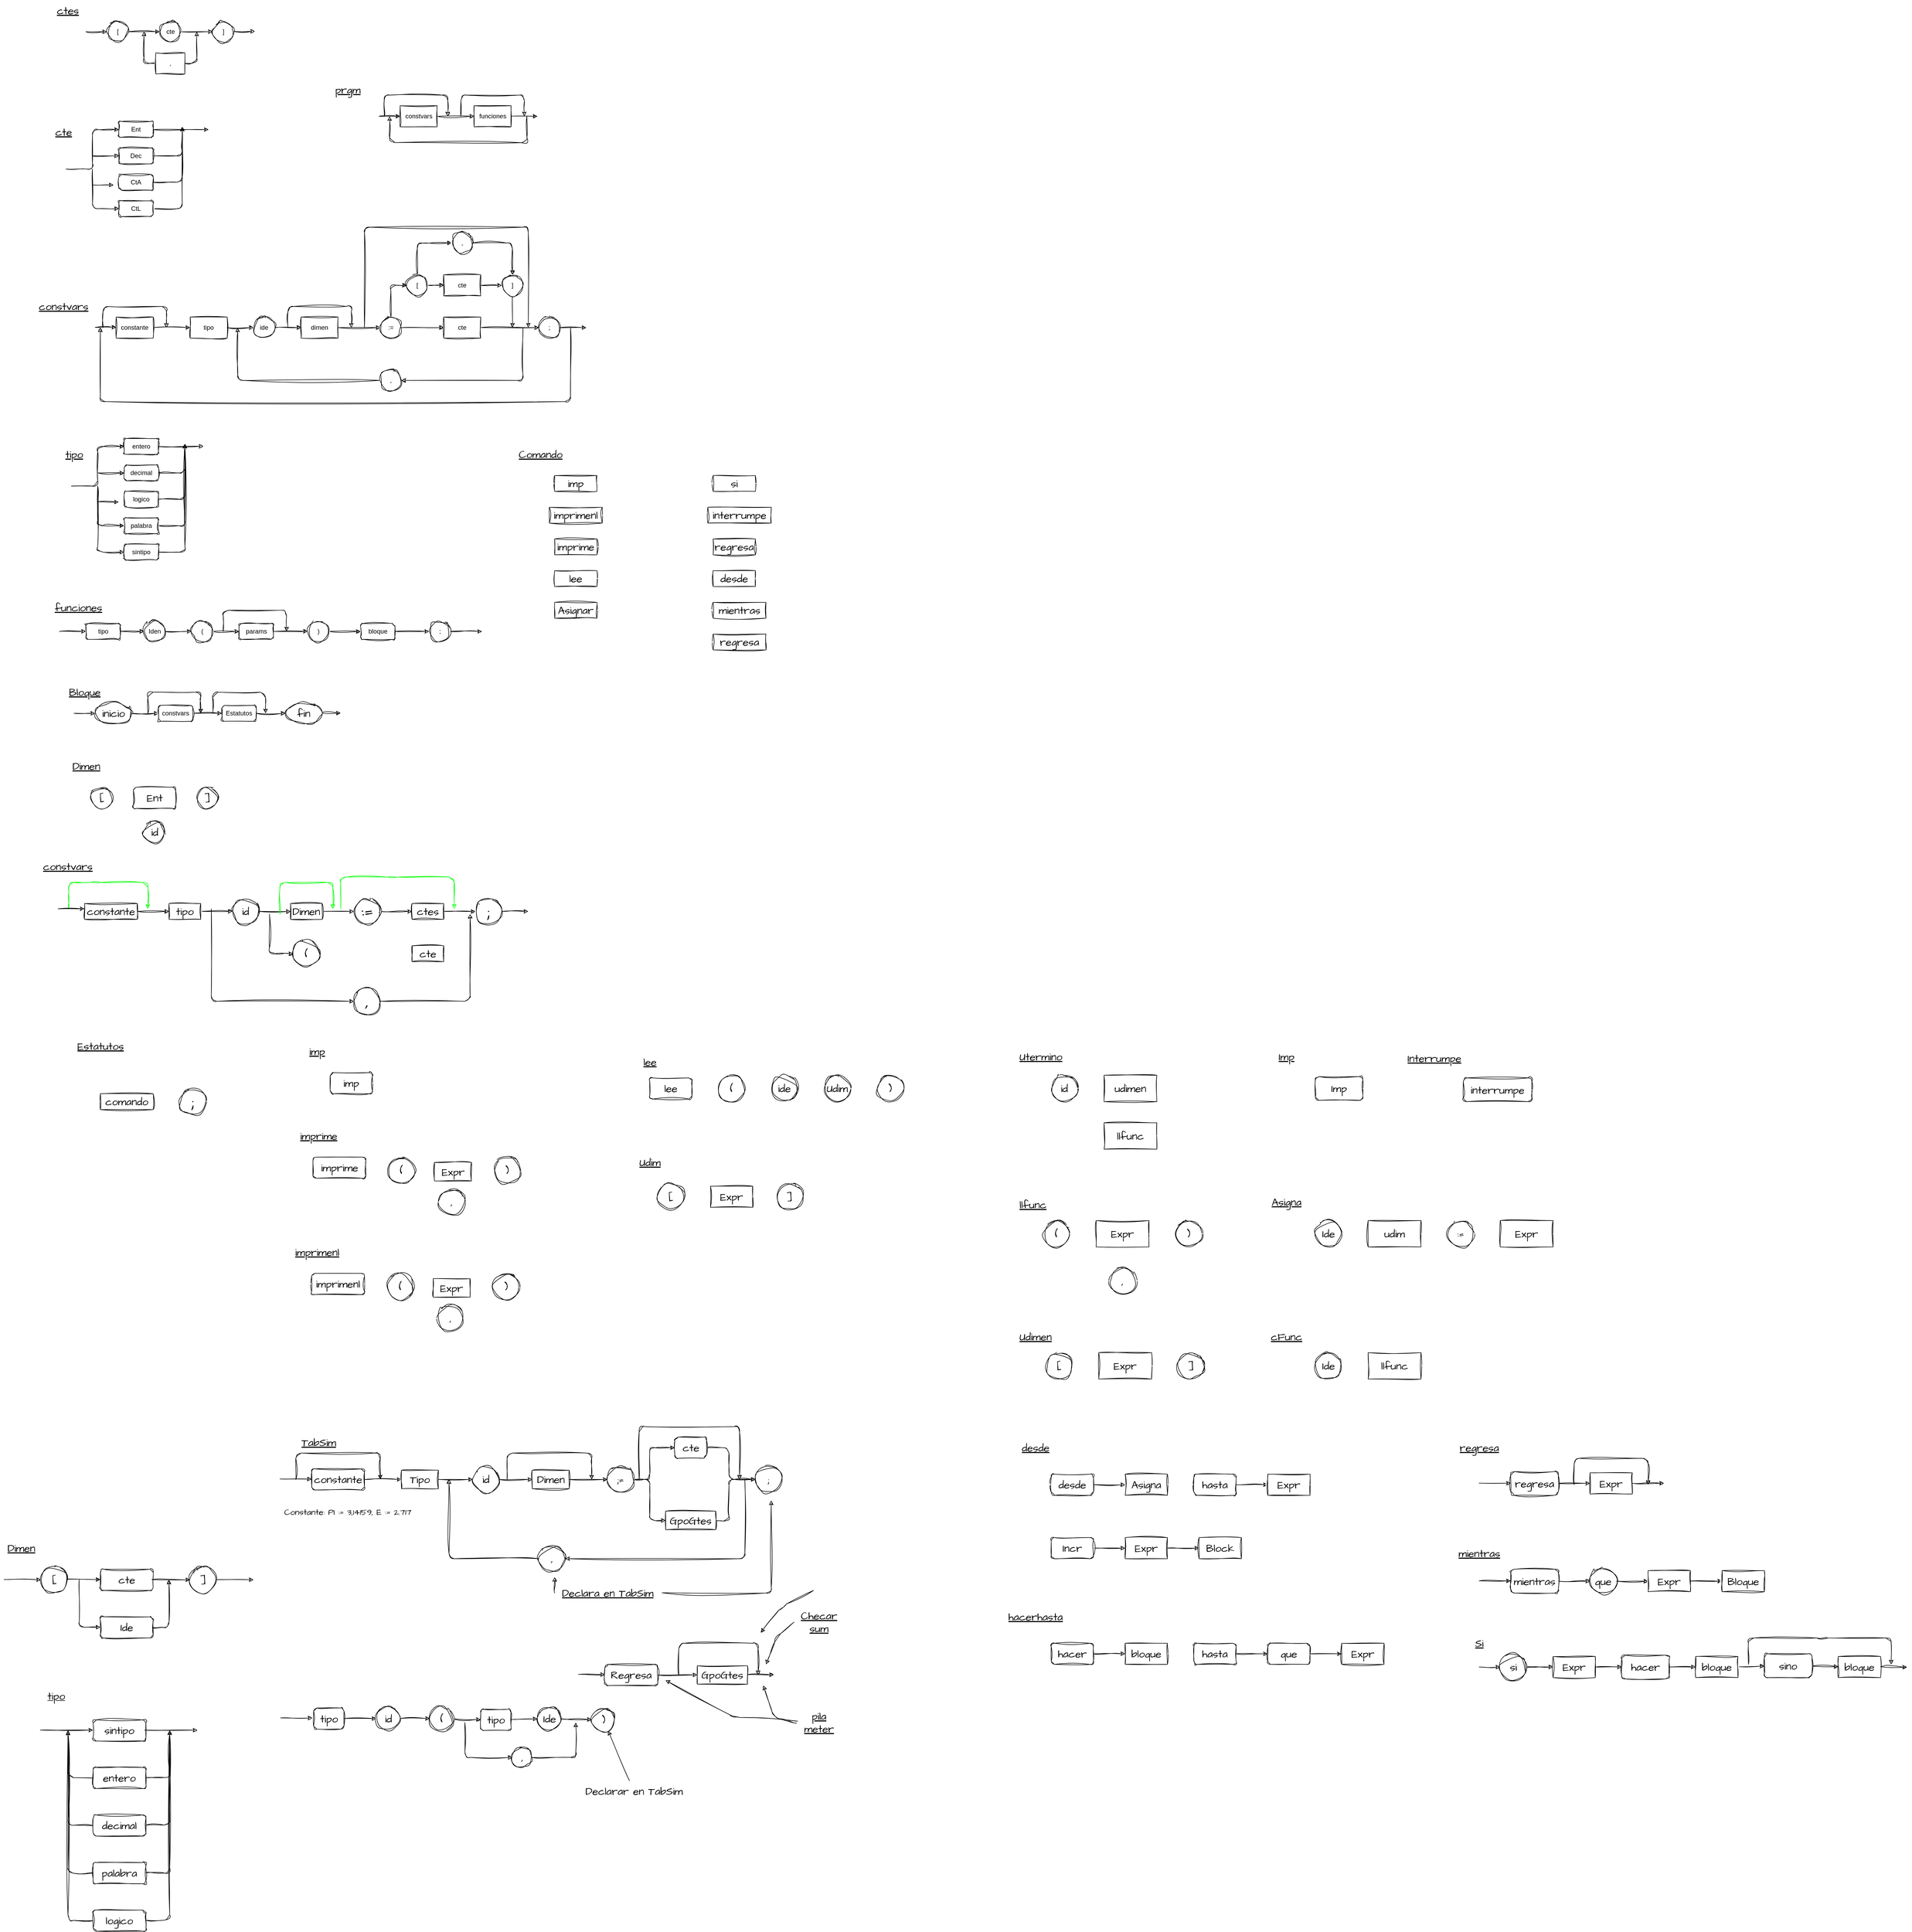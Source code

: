 <mxfile>
    <diagram id="pUb03p1WpClI3-L1Mb-7" name="Bloques">
        <mxGraphModel dx="1123" dy="525" grid="1" gridSize="10" guides="1" tooltips="1" connect="1" arrows="1" fold="1" page="0" pageScale="1" pageWidth="850" pageHeight="1100" math="0" shadow="0">
            <root>
                <mxCell id="0"/>
                <mxCell id="1" parent="0"/>
                <mxCell id="_fzrolvzXmsKPZZHSgtj-1" value="" style="edgeStyle=none;html=1;sketch=1;curveFitting=1;jiggle=2;" parent="1" source="_fzrolvzXmsKPZZHSgtj-2" target="_fzrolvzXmsKPZZHSgtj-3" edge="1">
                    <mxGeometry relative="1" as="geometry"/>
                </mxCell>
                <mxCell id="_fzrolvzXmsKPZZHSgtj-2" value="constvars" style="whiteSpace=wrap;html=1;sketch=1;curveFitting=1;jiggle=2;" parent="1" vertex="1">
                    <mxGeometry x="597.5" y="-120" width="70" height="40" as="geometry"/>
                </mxCell>
                <mxCell id="_fzrolvzXmsKPZZHSgtj-3" value="funciones" style="whiteSpace=wrap;html=1;sketch=1;curveFitting=1;jiggle=2;" parent="1" vertex="1">
                    <mxGeometry x="737.5" y="-120" width="70" height="40" as="geometry"/>
                </mxCell>
                <mxCell id="_fzrolvzXmsKPZZHSgtj-4" value="" style="endArrow=classic;html=1;entryX=0;entryY=0.5;entryDx=0;entryDy=0;sketch=1;curveFitting=1;jiggle=2;" parent="1" target="_fzrolvzXmsKPZZHSgtj-2" edge="1">
                    <mxGeometry width="50" height="50" relative="1" as="geometry">
                        <mxPoint x="557.5" y="-100" as="sourcePoint"/>
                        <mxPoint x="597.5" y="-130" as="targetPoint"/>
                    </mxGeometry>
                </mxCell>
                <mxCell id="_fzrolvzXmsKPZZHSgtj-5" value="" style="endArrow=classic;html=1;sketch=1;curveFitting=1;jiggle=2;" parent="1" edge="1">
                    <mxGeometry width="50" height="50" relative="1" as="geometry">
                        <mxPoint x="567.5" y="-100" as="sourcePoint"/>
                        <mxPoint x="687.5" y="-100" as="targetPoint"/>
                        <Array as="points">
                            <mxPoint x="567.5" y="-140"/>
                            <mxPoint x="687.5" y="-140"/>
                        </Array>
                    </mxGeometry>
                </mxCell>
                <mxCell id="_fzrolvzXmsKPZZHSgtj-6" value="" style="endArrow=classic;html=1;sketch=1;curveFitting=1;jiggle=2;" parent="1" edge="1">
                    <mxGeometry width="50" height="50" relative="1" as="geometry">
                        <mxPoint x="712.5" y="-100" as="sourcePoint"/>
                        <mxPoint x="832.5" y="-100" as="targetPoint"/>
                        <Array as="points">
                            <mxPoint x="712.5" y="-140"/>
                            <mxPoint x="832.5" y="-140"/>
                        </Array>
                    </mxGeometry>
                </mxCell>
                <mxCell id="_fzrolvzXmsKPZZHSgtj-7" value="" style="endArrow=classic;html=1;exitX=1;exitY=0.5;exitDx=0;exitDy=0;sketch=1;curveFitting=1;jiggle=2;" parent="1" source="_fzrolvzXmsKPZZHSgtj-3" edge="1">
                    <mxGeometry width="50" height="50" relative="1" as="geometry">
                        <mxPoint x="837.5" y="-40" as="sourcePoint"/>
                        <mxPoint x="857.5" y="-100" as="targetPoint"/>
                    </mxGeometry>
                </mxCell>
                <mxCell id="_fzrolvzXmsKPZZHSgtj-8" value="" style="edgeStyle=none;html=1;sketch=1;curveFitting=1;jiggle=2;" parent="1" source="_fzrolvzXmsKPZZHSgtj-9" target="_fzrolvzXmsKPZZHSgtj-13" edge="1">
                    <mxGeometry relative="1" as="geometry"/>
                </mxCell>
                <mxCell id="_fzrolvzXmsKPZZHSgtj-9" value="constante" style="whiteSpace=wrap;html=1;sketch=1;curveFitting=1;jiggle=2;" parent="1" vertex="1">
                    <mxGeometry x="60" y="280" width="70" height="40" as="geometry"/>
                </mxCell>
                <mxCell id="_fzrolvzXmsKPZZHSgtj-10" value="" style="endArrow=classic;html=1;entryX=0;entryY=0.5;entryDx=0;entryDy=0;sketch=1;curveFitting=1;jiggle=2;" parent="1" edge="1">
                    <mxGeometry width="50" height="50" relative="1" as="geometry">
                        <mxPoint x="20" y="299.58" as="sourcePoint"/>
                        <mxPoint x="60" y="299.58" as="targetPoint"/>
                    </mxGeometry>
                </mxCell>
                <mxCell id="_fzrolvzXmsKPZZHSgtj-11" value="" style="endArrow=classic;html=1;sketch=1;curveFitting=1;jiggle=2;" parent="1" edge="1">
                    <mxGeometry width="50" height="50" relative="1" as="geometry">
                        <mxPoint x="35" y="300" as="sourcePoint"/>
                        <mxPoint x="155" y="300" as="targetPoint"/>
                        <Array as="points">
                            <mxPoint x="35" y="260"/>
                            <mxPoint x="155" y="260"/>
                        </Array>
                    </mxGeometry>
                </mxCell>
                <mxCell id="_fzrolvzXmsKPZZHSgtj-12" value="" style="edgeStyle=none;html=1;sketch=1;curveFitting=1;jiggle=2;" parent="1" source="_fzrolvzXmsKPZZHSgtj-13" target="_fzrolvzXmsKPZZHSgtj-15" edge="1">
                    <mxGeometry relative="1" as="geometry"/>
                </mxCell>
                <mxCell id="_fzrolvzXmsKPZZHSgtj-13" value="tipo" style="whiteSpace=wrap;html=1;sketch=1;curveFitting=1;jiggle=2;" parent="1" vertex="1">
                    <mxGeometry x="200" y="280" width="70" height="40" as="geometry"/>
                </mxCell>
                <mxCell id="_fzrolvzXmsKPZZHSgtj-14" value="" style="edgeStyle=none;html=1;sketch=1;curveFitting=1;jiggle=2;" parent="1" source="_fzrolvzXmsKPZZHSgtj-15" target="_fzrolvzXmsKPZZHSgtj-17" edge="1">
                    <mxGeometry relative="1" as="geometry"/>
                </mxCell>
                <mxCell id="_fzrolvzXmsKPZZHSgtj-15" value="ide" style="ellipse;whiteSpace=wrap;html=1;aspect=fixed;sketch=1;curveFitting=1;jiggle=2;" parent="1" vertex="1">
                    <mxGeometry x="320" y="280" width="40" height="40" as="geometry"/>
                </mxCell>
                <mxCell id="_fzrolvzXmsKPZZHSgtj-16" value="" style="edgeStyle=none;html=1;sketch=1;curveFitting=1;jiggle=2;" parent="1" source="_fzrolvzXmsKPZZHSgtj-17" target="_fzrolvzXmsKPZZHSgtj-21" edge="1">
                    <mxGeometry relative="1" as="geometry"/>
                </mxCell>
                <mxCell id="_fzrolvzXmsKPZZHSgtj-17" value="dimen" style="whiteSpace=wrap;html=1;sketch=1;curveFitting=1;jiggle=2;" parent="1" vertex="1">
                    <mxGeometry x="410" y="280" width="70" height="40" as="geometry"/>
                </mxCell>
                <mxCell id="_fzrolvzXmsKPZZHSgtj-18" value="" style="endArrow=classic;html=1;sketch=1;curveFitting=1;jiggle=2;" parent="1" edge="1">
                    <mxGeometry width="50" height="50" relative="1" as="geometry">
                        <mxPoint x="385" y="300" as="sourcePoint"/>
                        <mxPoint x="505" y="300" as="targetPoint"/>
                        <Array as="points">
                            <mxPoint x="385" y="260"/>
                            <mxPoint x="505" y="260"/>
                        </Array>
                    </mxGeometry>
                </mxCell>
                <mxCell id="_fzrolvzXmsKPZZHSgtj-19" style="edgeStyle=none;html=1;exitX=0.5;exitY=0;exitDx=0;exitDy=0;entryX=0;entryY=0.5;entryDx=0;entryDy=0;sketch=1;curveFitting=1;jiggle=2;" parent="1" source="_fzrolvzXmsKPZZHSgtj-21" target="_fzrolvzXmsKPZZHSgtj-24" edge="1">
                    <mxGeometry relative="1" as="geometry">
                        <Array as="points">
                            <mxPoint x="580" y="220"/>
                        </Array>
                    </mxGeometry>
                </mxCell>
                <mxCell id="_fzrolvzXmsKPZZHSgtj-20" value="" style="edgeStyle=none;html=1;sketch=1;curveFitting=1;jiggle=2;" parent="1" source="_fzrolvzXmsKPZZHSgtj-21" target="_fzrolvzXmsKPZZHSgtj-26" edge="1">
                    <mxGeometry relative="1" as="geometry"/>
                </mxCell>
                <mxCell id="_fzrolvzXmsKPZZHSgtj-21" value=":=" style="ellipse;whiteSpace=wrap;html=1;aspect=fixed;sketch=1;curveFitting=1;jiggle=2;" parent="1" vertex="1">
                    <mxGeometry x="560" y="280" width="40" height="40" as="geometry"/>
                </mxCell>
                <mxCell id="_fzrolvzXmsKPZZHSgtj-22" value="" style="edgeStyle=none;html=1;sketch=1;curveFitting=1;jiggle=2;" parent="1" source="_fzrolvzXmsKPZZHSgtj-24" target="_fzrolvzXmsKPZZHSgtj-28" edge="1">
                    <mxGeometry relative="1" as="geometry"/>
                </mxCell>
                <mxCell id="_fzrolvzXmsKPZZHSgtj-23" style="edgeStyle=none;html=1;exitX=0.5;exitY=0;exitDx=0;exitDy=0;entryX=0;entryY=0.5;entryDx=0;entryDy=0;sketch=1;curveFitting=1;jiggle=2;" parent="1" source="_fzrolvzXmsKPZZHSgtj-24" target="_fzrolvzXmsKPZZHSgtj-32" edge="1">
                    <mxGeometry relative="1" as="geometry">
                        <Array as="points">
                            <mxPoint x="630" y="140"/>
                        </Array>
                    </mxGeometry>
                </mxCell>
                <mxCell id="_fzrolvzXmsKPZZHSgtj-24" value="[" style="ellipse;whiteSpace=wrap;html=1;aspect=fixed;sketch=1;curveFitting=1;jiggle=2;" parent="1" vertex="1">
                    <mxGeometry x="610" y="200" width="40" height="40" as="geometry"/>
                </mxCell>
                <mxCell id="_fzrolvzXmsKPZZHSgtj-25" value="" style="edgeStyle=none;html=1;sketch=1;curveFitting=1;jiggle=2;" parent="1" source="_fzrolvzXmsKPZZHSgtj-26" target="_fzrolvzXmsKPZZHSgtj-33" edge="1">
                    <mxGeometry relative="1" as="geometry"/>
                </mxCell>
                <mxCell id="_fzrolvzXmsKPZZHSgtj-26" value="cte" style="whiteSpace=wrap;html=1;sketch=1;curveFitting=1;jiggle=2;" parent="1" vertex="1">
                    <mxGeometry x="680" y="280" width="70" height="40" as="geometry"/>
                </mxCell>
                <mxCell id="_fzrolvzXmsKPZZHSgtj-27" value="" style="edgeStyle=none;html=1;sketch=1;curveFitting=1;jiggle=2;" parent="1" source="_fzrolvzXmsKPZZHSgtj-28" target="_fzrolvzXmsKPZZHSgtj-30" edge="1">
                    <mxGeometry relative="1" as="geometry"/>
                </mxCell>
                <mxCell id="_fzrolvzXmsKPZZHSgtj-28" value="cte" style="whiteSpace=wrap;html=1;sketch=1;curveFitting=1;jiggle=2;" parent="1" vertex="1">
                    <mxGeometry x="680" y="200" width="70" height="40" as="geometry"/>
                </mxCell>
                <mxCell id="_fzrolvzXmsKPZZHSgtj-29" style="edgeStyle=none;html=1;exitX=0.5;exitY=1;exitDx=0;exitDy=0;sketch=1;curveFitting=1;jiggle=2;" parent="1" source="_fzrolvzXmsKPZZHSgtj-30" edge="1">
                    <mxGeometry relative="1" as="geometry">
                        <mxPoint x="810.333" y="300" as="targetPoint"/>
                    </mxGeometry>
                </mxCell>
                <mxCell id="_fzrolvzXmsKPZZHSgtj-30" value="]" style="ellipse;whiteSpace=wrap;html=1;aspect=fixed;sketch=1;curveFitting=1;jiggle=2;" parent="1" vertex="1">
                    <mxGeometry x="790" y="200" width="40" height="40" as="geometry"/>
                </mxCell>
                <mxCell id="_fzrolvzXmsKPZZHSgtj-31" style="edgeStyle=none;html=1;exitX=1;exitY=0.5;exitDx=0;exitDy=0;entryX=0.5;entryY=0;entryDx=0;entryDy=0;sketch=1;curveFitting=1;jiggle=2;" parent="1" source="_fzrolvzXmsKPZZHSgtj-32" target="_fzrolvzXmsKPZZHSgtj-30" edge="1">
                    <mxGeometry relative="1" as="geometry">
                        <Array as="points">
                            <mxPoint x="810" y="140"/>
                        </Array>
                    </mxGeometry>
                </mxCell>
                <mxCell id="_fzrolvzXmsKPZZHSgtj-32" value="," style="ellipse;whiteSpace=wrap;html=1;aspect=fixed;sketch=1;curveFitting=1;jiggle=2;" parent="1" vertex="1">
                    <mxGeometry x="695" y="120" width="40" height="40" as="geometry"/>
                </mxCell>
                <mxCell id="_fzrolvzXmsKPZZHSgtj-33" value=";" style="ellipse;whiteSpace=wrap;html=1;aspect=fixed;sketch=1;curveFitting=1;jiggle=2;" parent="1" vertex="1">
                    <mxGeometry x="860" y="280" width="40" height="40" as="geometry"/>
                </mxCell>
                <mxCell id="_fzrolvzXmsKPZZHSgtj-34" value="" style="endArrow=classic;html=1;exitX=1;exitY=0.5;exitDx=0;exitDy=0;sketch=1;curveFitting=1;jiggle=2;" parent="1" source="_fzrolvzXmsKPZZHSgtj-33" edge="1">
                    <mxGeometry width="50" height="50" relative="1" as="geometry">
                        <mxPoint x="920" y="330" as="sourcePoint"/>
                        <mxPoint x="950" y="300" as="targetPoint"/>
                    </mxGeometry>
                </mxCell>
                <mxCell id="_fzrolvzXmsKPZZHSgtj-35" value="" style="endArrow=classic;html=1;sketch=1;curveFitting=1;jiggle=2;" parent="1" edge="1">
                    <mxGeometry width="50" height="50" relative="1" as="geometry">
                        <mxPoint x="530" y="300" as="sourcePoint"/>
                        <mxPoint x="840" y="300" as="targetPoint"/>
                        <Array as="points">
                            <mxPoint x="530" y="110"/>
                            <mxPoint x="840" y="110"/>
                        </Array>
                    </mxGeometry>
                </mxCell>
                <mxCell id="_fzrolvzXmsKPZZHSgtj-36" style="edgeStyle=none;html=1;exitX=0;exitY=0.5;exitDx=0;exitDy=0;sketch=1;curveFitting=1;jiggle=2;" parent="1" source="_fzrolvzXmsKPZZHSgtj-37" edge="1">
                    <mxGeometry relative="1" as="geometry">
                        <mxPoint x="290" y="300" as="targetPoint"/>
                        <Array as="points">
                            <mxPoint x="290" y="400"/>
                        </Array>
                    </mxGeometry>
                </mxCell>
                <mxCell id="_fzrolvzXmsKPZZHSgtj-37" value="," style="ellipse;whiteSpace=wrap;html=1;aspect=fixed;sketch=1;curveFitting=1;jiggle=2;" parent="1" vertex="1">
                    <mxGeometry x="560" y="380" width="40" height="40" as="geometry"/>
                </mxCell>
                <mxCell id="_fzrolvzXmsKPZZHSgtj-38" value="" style="endArrow=classic;html=1;entryX=1;entryY=0.5;entryDx=0;entryDy=0;sketch=1;curveFitting=1;jiggle=2;" parent="1" target="_fzrolvzXmsKPZZHSgtj-37" edge="1">
                    <mxGeometry width="50" height="50" relative="1" as="geometry">
                        <mxPoint x="830" y="300" as="sourcePoint"/>
                        <mxPoint x="760" y="380" as="targetPoint"/>
                        <Array as="points">
                            <mxPoint x="830" y="400"/>
                        </Array>
                    </mxGeometry>
                </mxCell>
                <mxCell id="_fzrolvzXmsKPZZHSgtj-39" style="edgeStyle=none;html=1;exitX=1;exitY=0.5;exitDx=0;exitDy=0;sketch=1;curveFitting=1;jiggle=2;" parent="1" source="_fzrolvzXmsKPZZHSgtj-40" edge="1">
                    <mxGeometry relative="1" as="geometry">
                        <mxPoint x="225" y="524.714" as="targetPoint"/>
                    </mxGeometry>
                </mxCell>
                <mxCell id="_fzrolvzXmsKPZZHSgtj-40" value="entero" style="rounded=1;whiteSpace=wrap;html=1;sketch=1;curveFitting=1;jiggle=2;" parent="1" vertex="1">
                    <mxGeometry x="75" y="510" width="65" height="30" as="geometry"/>
                </mxCell>
                <mxCell id="_fzrolvzXmsKPZZHSgtj-41" style="edgeStyle=none;html=1;exitX=1;exitY=0.5;exitDx=0;exitDy=0;sketch=1;curveFitting=1;jiggle=2;" parent="1" source="_fzrolvzXmsKPZZHSgtj-42" edge="1">
                    <mxGeometry relative="1" as="geometry">
                        <mxPoint x="190" y="520" as="targetPoint"/>
                        <Array as="points">
                            <mxPoint x="190" y="575"/>
                        </Array>
                    </mxGeometry>
                </mxCell>
                <mxCell id="_fzrolvzXmsKPZZHSgtj-42" value="decimal" style="rounded=1;whiteSpace=wrap;html=1;sketch=1;curveFitting=1;jiggle=2;" parent="1" vertex="1">
                    <mxGeometry x="75" y="560" width="65" height="30" as="geometry"/>
                </mxCell>
                <mxCell id="_fzrolvzXmsKPZZHSgtj-43" style="edgeStyle=none;html=1;exitX=1;exitY=0.5;exitDx=0;exitDy=0;sketch=1;curveFitting=1;jiggle=2;" parent="1" source="_fzrolvzXmsKPZZHSgtj-44" edge="1">
                    <mxGeometry relative="1" as="geometry">
                        <mxPoint x="190" y="520" as="targetPoint"/>
                        <Array as="points">
                            <mxPoint x="190" y="625"/>
                        </Array>
                    </mxGeometry>
                </mxCell>
                <mxCell id="_fzrolvzXmsKPZZHSgtj-44" value="logico" style="rounded=1;whiteSpace=wrap;html=1;sketch=1;curveFitting=1;jiggle=2;" parent="1" vertex="1">
                    <mxGeometry x="75" y="610" width="65" height="30" as="geometry"/>
                </mxCell>
                <mxCell id="_fzrolvzXmsKPZZHSgtj-45" style="edgeStyle=none;html=1;exitX=1;exitY=0.5;exitDx=0;exitDy=0;sketch=1;curveFitting=1;jiggle=2;" parent="1" source="_fzrolvzXmsKPZZHSgtj-46" edge="1">
                    <mxGeometry relative="1" as="geometry">
                        <mxPoint x="190" y="520" as="targetPoint"/>
                        <Array as="points">
                            <mxPoint x="190" y="675"/>
                        </Array>
                    </mxGeometry>
                </mxCell>
                <mxCell id="_fzrolvzXmsKPZZHSgtj-46" value="palabra" style="rounded=1;whiteSpace=wrap;html=1;sketch=1;curveFitting=1;jiggle=2;" parent="1" vertex="1">
                    <mxGeometry x="75" y="660" width="65" height="30" as="geometry"/>
                </mxCell>
                <mxCell id="_fzrolvzXmsKPZZHSgtj-47" value="" style="endArrow=classic;html=1;fontFamily=Helvetica;fontSize=11;fontColor=default;align=center;strokeColor=default;sketch=1;curveFitting=1;jiggle=2;" parent="1" target="_fzrolvzXmsKPZZHSgtj-40" edge="1">
                    <mxGeometry width="50" height="50" relative="1" as="geometry">
                        <mxPoint x="-25" y="600" as="sourcePoint"/>
                        <mxPoint x="25" y="590" as="targetPoint"/>
                        <Array as="points">
                            <mxPoint x="25" y="600"/>
                            <mxPoint x="25" y="525"/>
                        </Array>
                    </mxGeometry>
                </mxCell>
                <mxCell id="_fzrolvzXmsKPZZHSgtj-48" value="" style="endArrow=classic;html=1;entryX=0;entryY=0.5;entryDx=0;entryDy=0;sketch=1;curveFitting=1;jiggle=2;" parent="1" target="_fzrolvzXmsKPZZHSgtj-46" edge="1">
                    <mxGeometry width="50" height="50" relative="1" as="geometry">
                        <mxPoint x="25" y="600" as="sourcePoint"/>
                        <mxPoint x="35" y="630" as="targetPoint"/>
                        <Array as="points">
                            <mxPoint x="25" y="675"/>
                        </Array>
                    </mxGeometry>
                </mxCell>
                <mxCell id="_fzrolvzXmsKPZZHSgtj-49" value="" style="endArrow=classic;html=1;entryX=0;entryY=0.5;entryDx=0;entryDy=0;sketch=1;curveFitting=1;jiggle=2;" parent="1" target="_fzrolvzXmsKPZZHSgtj-42" edge="1">
                    <mxGeometry width="50" height="50" relative="1" as="geometry">
                        <mxPoint x="25" y="575" as="sourcePoint"/>
                        <mxPoint x="-35" y="640" as="targetPoint"/>
                    </mxGeometry>
                </mxCell>
                <mxCell id="_fzrolvzXmsKPZZHSgtj-50" value="" style="endArrow=classic;html=1;sketch=1;curveFitting=1;jiggle=2;" parent="1" edge="1">
                    <mxGeometry width="50" height="50" relative="1" as="geometry">
                        <mxPoint x="25" y="630" as="sourcePoint"/>
                        <mxPoint x="65" y="630" as="targetPoint"/>
                    </mxGeometry>
                </mxCell>
                <mxCell id="_fzrolvzXmsKPZZHSgtj-51" style="edgeStyle=none;html=1;exitX=1;exitY=0.5;exitDx=0;exitDy=0;sketch=1;curveFitting=1;jiggle=2;" parent="1" source="_fzrolvzXmsKPZZHSgtj-52" edge="1">
                    <mxGeometry relative="1" as="geometry">
                        <mxPoint x="235.0" y="-74.714" as="targetPoint"/>
                    </mxGeometry>
                </mxCell>
                <mxCell id="_fzrolvzXmsKPZZHSgtj-52" value="Ent" style="rounded=1;whiteSpace=wrap;html=1;sketch=1;curveFitting=1;jiggle=2;" parent="1" vertex="1">
                    <mxGeometry x="65" y="-90" width="65" height="30" as="geometry"/>
                </mxCell>
                <mxCell id="_fzrolvzXmsKPZZHSgtj-53" style="edgeStyle=none;html=1;exitX=1;exitY=0.5;exitDx=0;exitDy=0;sketch=1;curveFitting=1;jiggle=2;" parent="1" source="_fzrolvzXmsKPZZHSgtj-54" edge="1">
                    <mxGeometry relative="1" as="geometry">
                        <mxPoint x="185" y="-80" as="targetPoint"/>
                        <Array as="points">
                            <mxPoint x="185" y="-25"/>
                        </Array>
                    </mxGeometry>
                </mxCell>
                <mxCell id="_fzrolvzXmsKPZZHSgtj-54" value="Dec" style="rounded=1;whiteSpace=wrap;html=1;sketch=1;curveFitting=1;jiggle=2;" parent="1" vertex="1">
                    <mxGeometry x="65" y="-40" width="65" height="30" as="geometry"/>
                </mxCell>
                <mxCell id="_fzrolvzXmsKPZZHSgtj-55" style="edgeStyle=none;html=1;exitX=1;exitY=0.5;exitDx=0;exitDy=0;sketch=1;curveFitting=1;jiggle=2;" parent="1" source="_fzrolvzXmsKPZZHSgtj-56" edge="1">
                    <mxGeometry relative="1" as="geometry">
                        <mxPoint x="185" y="-80" as="targetPoint"/>
                        <Array as="points">
                            <mxPoint x="185" y="25"/>
                        </Array>
                    </mxGeometry>
                </mxCell>
                <mxCell id="_fzrolvzXmsKPZZHSgtj-56" value="CtA" style="rounded=1;whiteSpace=wrap;html=1;sketch=1;curveFitting=1;jiggle=2;" parent="1" vertex="1">
                    <mxGeometry x="65" y="10" width="65" height="30" as="geometry"/>
                </mxCell>
                <mxCell id="_fzrolvzXmsKPZZHSgtj-57" style="edgeStyle=none;html=1;exitX=1;exitY=0.5;exitDx=0;exitDy=0;sketch=1;curveFitting=1;jiggle=2;" parent="1" source="_fzrolvzXmsKPZZHSgtj-58" edge="1">
                    <mxGeometry relative="1" as="geometry">
                        <mxPoint x="185" y="-80" as="targetPoint"/>
                        <Array as="points">
                            <mxPoint x="185" y="75"/>
                        </Array>
                    </mxGeometry>
                </mxCell>
                <mxCell id="_fzrolvzXmsKPZZHSgtj-58" value="CtL" style="rounded=1;whiteSpace=wrap;html=1;sketch=1;curveFitting=1;jiggle=2;" parent="1" vertex="1">
                    <mxGeometry x="65" y="60" width="65" height="30" as="geometry"/>
                </mxCell>
                <mxCell id="_fzrolvzXmsKPZZHSgtj-59" value="" style="endArrow=classic;html=1;fontFamily=Helvetica;fontSize=11;fontColor=default;align=center;strokeColor=default;sketch=1;curveFitting=1;jiggle=2;" parent="1" target="_fzrolvzXmsKPZZHSgtj-52" edge="1">
                    <mxGeometry width="50" height="50" relative="1" as="geometry">
                        <mxPoint x="-35" as="sourcePoint"/>
                        <mxPoint x="15" y="-10" as="targetPoint"/>
                        <Array as="points">
                            <mxPoint x="15"/>
                            <mxPoint x="15" y="-75"/>
                        </Array>
                    </mxGeometry>
                </mxCell>
                <mxCell id="_fzrolvzXmsKPZZHSgtj-60" value="" style="endArrow=classic;html=1;entryX=0;entryY=0.5;entryDx=0;entryDy=0;sketch=1;curveFitting=1;jiggle=2;" parent="1" target="_fzrolvzXmsKPZZHSgtj-58" edge="1">
                    <mxGeometry width="50" height="50" relative="1" as="geometry">
                        <mxPoint x="15" as="sourcePoint"/>
                        <mxPoint x="25" y="30" as="targetPoint"/>
                        <Array as="points">
                            <mxPoint x="15" y="75"/>
                        </Array>
                    </mxGeometry>
                </mxCell>
                <mxCell id="_fzrolvzXmsKPZZHSgtj-61" value="" style="endArrow=classic;html=1;entryX=0;entryY=0.5;entryDx=0;entryDy=0;sketch=1;curveFitting=1;jiggle=2;" parent="1" target="_fzrolvzXmsKPZZHSgtj-54" edge="1">
                    <mxGeometry width="50" height="50" relative="1" as="geometry">
                        <mxPoint x="15" y="-25" as="sourcePoint"/>
                        <mxPoint x="-45" y="40" as="targetPoint"/>
                    </mxGeometry>
                </mxCell>
                <mxCell id="_fzrolvzXmsKPZZHSgtj-62" value="" style="endArrow=classic;html=1;sketch=1;curveFitting=1;jiggle=2;" parent="1" edge="1">
                    <mxGeometry width="50" height="50" relative="1" as="geometry">
                        <mxPoint x="15" y="30" as="sourcePoint"/>
                        <mxPoint x="55" y="30" as="targetPoint"/>
                    </mxGeometry>
                </mxCell>
                <mxCell id="_fzrolvzXmsKPZZHSgtj-63" value="" style="edgeStyle=none;html=1;sketch=1;curveFitting=1;jiggle=2;" parent="1" source="_fzrolvzXmsKPZZHSgtj-64" target="_fzrolvzXmsKPZZHSgtj-67" edge="1">
                    <mxGeometry relative="1" as="geometry"/>
                </mxCell>
                <mxCell id="_fzrolvzXmsKPZZHSgtj-64" value="[" style="ellipse;whiteSpace=wrap;html=1;aspect=fixed;sketch=1;curveFitting=1;jiggle=2;" parent="1" vertex="1">
                    <mxGeometry x="42.5" y="-280" width="40" height="40" as="geometry"/>
                </mxCell>
                <mxCell id="_fzrolvzXmsKPZZHSgtj-65" value="" style="endArrow=classic;html=1;entryX=0;entryY=0.5;entryDx=0;entryDy=0;sketch=1;curveFitting=1;jiggle=2;" parent="1" target="_fzrolvzXmsKPZZHSgtj-64" edge="1">
                    <mxGeometry width="50" height="50" relative="1" as="geometry">
                        <mxPoint x="2.5" y="-260" as="sourcePoint"/>
                        <mxPoint x="32.5" y="-240" as="targetPoint"/>
                    </mxGeometry>
                </mxCell>
                <mxCell id="_fzrolvzXmsKPZZHSgtj-66" value="" style="edgeStyle=none;html=1;sketch=1;curveFitting=1;jiggle=2;" parent="1" source="_fzrolvzXmsKPZZHSgtj-67" target="_fzrolvzXmsKPZZHSgtj-68" edge="1">
                    <mxGeometry relative="1" as="geometry"/>
                </mxCell>
                <mxCell id="_fzrolvzXmsKPZZHSgtj-67" value="cte" style="ellipse;whiteSpace=wrap;html=1;aspect=fixed;sketch=1;curveFitting=1;jiggle=2;" parent="1" vertex="1">
                    <mxGeometry x="142.5" y="-280" width="40" height="40" as="geometry"/>
                </mxCell>
                <mxCell id="_fzrolvzXmsKPZZHSgtj-68" value="]" style="ellipse;whiteSpace=wrap;html=1;aspect=fixed;sketch=1;curveFitting=1;jiggle=2;" parent="1" vertex="1">
                    <mxGeometry x="242.5" y="-280" width="40" height="40" as="geometry"/>
                </mxCell>
                <mxCell id="_fzrolvzXmsKPZZHSgtj-69" style="edgeStyle=none;html=1;exitX=1;exitY=0.5;exitDx=0;exitDy=0;sketch=1;curveFitting=1;jiggle=2;" parent="1" source="_fzrolvzXmsKPZZHSgtj-71" edge="1">
                    <mxGeometry relative="1" as="geometry">
                        <mxPoint x="212.5" y="-260" as="targetPoint"/>
                        <Array as="points">
                            <mxPoint x="212.5" y="-200"/>
                        </Array>
                    </mxGeometry>
                </mxCell>
                <mxCell id="_fzrolvzXmsKPZZHSgtj-70" style="edgeStyle=none;html=1;exitX=0;exitY=0.5;exitDx=0;exitDy=0;sketch=1;curveFitting=1;jiggle=2;" parent="1" source="_fzrolvzXmsKPZZHSgtj-71" edge="1">
                    <mxGeometry relative="1" as="geometry">
                        <mxPoint x="112.5" y="-260" as="targetPoint"/>
                        <Array as="points">
                            <mxPoint x="112.5" y="-200"/>
                        </Array>
                    </mxGeometry>
                </mxCell>
                <mxCell id="_fzrolvzXmsKPZZHSgtj-71" value="," style="whiteSpace=wrap;html=1;sketch=1;curveFitting=1;jiggle=2;" parent="1" vertex="1">
                    <mxGeometry x="135" y="-220" width="55" height="40" as="geometry"/>
                </mxCell>
                <mxCell id="_fzrolvzXmsKPZZHSgtj-72" value="" style="endArrow=classic;html=1;entryX=0;entryY=0.5;entryDx=0;entryDy=0;sketch=1;curveFitting=1;jiggle=2;" parent="1" edge="1">
                    <mxGeometry width="50" height="50" relative="1" as="geometry">
                        <mxPoint x="282.5" y="-260.71" as="sourcePoint"/>
                        <mxPoint x="322.5" y="-260.71" as="targetPoint"/>
                    </mxGeometry>
                </mxCell>
                <mxCell id="_fzrolvzXmsKPZZHSgtj-73" style="edgeStyle=none;html=1;exitX=1;exitY=0.5;exitDx=0;exitDy=0;sketch=1;curveFitting=1;jiggle=2;" parent="1" source="_fzrolvzXmsKPZZHSgtj-74" edge="1">
                    <mxGeometry relative="1" as="geometry">
                        <mxPoint x="190" y="520" as="targetPoint"/>
                        <Array as="points">
                            <mxPoint x="190" y="725"/>
                        </Array>
                    </mxGeometry>
                </mxCell>
                <mxCell id="_fzrolvzXmsKPZZHSgtj-74" value="sintipo" style="rounded=1;whiteSpace=wrap;html=1;sketch=1;curveFitting=1;jiggle=2;" parent="1" vertex="1">
                    <mxGeometry x="75" y="710" width="65" height="30" as="geometry"/>
                </mxCell>
                <mxCell id="_fzrolvzXmsKPZZHSgtj-75" value="" style="endArrow=classic;html=1;entryX=0;entryY=0.5;entryDx=0;entryDy=0;sketch=1;curveFitting=1;jiggle=2;" parent="1" target="_fzrolvzXmsKPZZHSgtj-74" edge="1">
                    <mxGeometry width="50" height="50" relative="1" as="geometry">
                        <mxPoint x="25" y="600" as="sourcePoint"/>
                        <mxPoint x="185" y="560" as="targetPoint"/>
                        <Array as="points">
                            <mxPoint x="25" y="725"/>
                        </Array>
                    </mxGeometry>
                </mxCell>
                <mxCell id="_fzrolvzXmsKPZZHSgtj-76" value="" style="endArrow=classic;html=1;sketch=1;curveFitting=1;jiggle=2;" parent="1" edge="1">
                    <mxGeometry width="50" height="50" relative="1" as="geometry">
                        <mxPoint x="920" y="300" as="sourcePoint"/>
                        <mxPoint x="30" y="300" as="targetPoint"/>
                        <Array as="points">
                            <mxPoint x="920" y="440"/>
                            <mxPoint x="30" y="440"/>
                        </Array>
                    </mxGeometry>
                </mxCell>
                <mxCell id="_fzrolvzXmsKPZZHSgtj-77" value="" style="edgeStyle=none;hachureGap=4;html=1;fontFamily=Architects Daughter;fontSource=https%3A%2F%2Ffonts.googleapis.com%2Fcss%3Ffamily%3DArchitects%2BDaughter;fontSize=16;sketch=1;curveFitting=1;jiggle=2;" parent="1" source="_fzrolvzXmsKPZZHSgtj-78" target="_fzrolvzXmsKPZZHSgtj-80" edge="1">
                    <mxGeometry relative="1" as="geometry"/>
                </mxCell>
                <mxCell id="_fzrolvzXmsKPZZHSgtj-78" value="tipo" style="rounded=1;whiteSpace=wrap;html=1;sketch=1;curveFitting=1;jiggle=2;" parent="1" vertex="1">
                    <mxGeometry x="2.5" y="860" width="65" height="30" as="geometry"/>
                </mxCell>
                <mxCell id="_fzrolvzXmsKPZZHSgtj-79" value="" style="edgeStyle=none;hachureGap=4;html=1;fontFamily=Architects Daughter;fontSource=https%3A%2F%2Ffonts.googleapis.com%2Fcss%3Ffamily%3DArchitects%2BDaughter;fontSize=16;sketch=1;curveFitting=1;jiggle=2;" parent="1" source="_fzrolvzXmsKPZZHSgtj-80" target="_fzrolvzXmsKPZZHSgtj-82" edge="1">
                    <mxGeometry relative="1" as="geometry"/>
                </mxCell>
                <mxCell id="_fzrolvzXmsKPZZHSgtj-80" value="Iden" style="ellipse;whiteSpace=wrap;html=1;aspect=fixed;sketch=1;curveFitting=1;jiggle=2;" parent="1" vertex="1">
                    <mxGeometry x="112.5" y="855" width="40" height="40" as="geometry"/>
                </mxCell>
                <mxCell id="_fzrolvzXmsKPZZHSgtj-81" value="" style="edgeStyle=none;hachureGap=4;html=1;fontFamily=Architects Daughter;fontSource=https%3A%2F%2Ffonts.googleapis.com%2Fcss%3Ffamily%3DArchitects%2BDaughter;fontSize=16;sketch=1;curveFitting=1;jiggle=2;" parent="1" source="_fzrolvzXmsKPZZHSgtj-82" target="_fzrolvzXmsKPZZHSgtj-84" edge="1">
                    <mxGeometry relative="1" as="geometry"/>
                </mxCell>
                <mxCell id="_fzrolvzXmsKPZZHSgtj-82" value="(" style="ellipse;whiteSpace=wrap;html=1;aspect=fixed;sketch=1;curveFitting=1;jiggle=2;" parent="1" vertex="1">
                    <mxGeometry x="202.5" y="855" width="40" height="40" as="geometry"/>
                </mxCell>
                <mxCell id="_fzrolvzXmsKPZZHSgtj-83" value="" style="edgeStyle=none;hachureGap=4;html=1;fontFamily=Architects Daughter;fontSource=https%3A%2F%2Ffonts.googleapis.com%2Fcss%3Ffamily%3DArchitects%2BDaughter;fontSize=16;sketch=1;curveFitting=1;jiggle=2;" parent="1" source="_fzrolvzXmsKPZZHSgtj-84" target="_fzrolvzXmsKPZZHSgtj-86" edge="1">
                    <mxGeometry relative="1" as="geometry"/>
                </mxCell>
                <mxCell id="_fzrolvzXmsKPZZHSgtj-84" value="params" style="rounded=1;whiteSpace=wrap;html=1;sketch=1;curveFitting=1;jiggle=2;" parent="1" vertex="1">
                    <mxGeometry x="292.5" y="860" width="65" height="30" as="geometry"/>
                </mxCell>
                <mxCell id="_fzrolvzXmsKPZZHSgtj-85" value="" style="edgeStyle=none;hachureGap=4;html=1;fontFamily=Architects Daughter;fontSource=https%3A%2F%2Ffonts.googleapis.com%2Fcss%3Ffamily%3DArchitects%2BDaughter;fontSize=16;sketch=1;curveFitting=1;jiggle=2;" parent="1" source="_fzrolvzXmsKPZZHSgtj-86" target="_fzrolvzXmsKPZZHSgtj-88" edge="1">
                    <mxGeometry relative="1" as="geometry"/>
                </mxCell>
                <mxCell id="_fzrolvzXmsKPZZHSgtj-86" value=")" style="ellipse;whiteSpace=wrap;html=1;aspect=fixed;sketch=1;curveFitting=1;jiggle=2;" parent="1" vertex="1">
                    <mxGeometry x="422.5" y="855" width="40" height="40" as="geometry"/>
                </mxCell>
                <mxCell id="_fzrolvzXmsKPZZHSgtj-87" value="" style="edgeStyle=none;hachureGap=4;html=1;fontFamily=Architects Daughter;fontSource=https%3A%2F%2Ffonts.googleapis.com%2Fcss%3Ffamily%3DArchitects%2BDaughter;fontSize=16;sketch=1;curveFitting=1;jiggle=2;" parent="1" source="_fzrolvzXmsKPZZHSgtj-88" target="_fzrolvzXmsKPZZHSgtj-89" edge="1">
                    <mxGeometry relative="1" as="geometry"/>
                </mxCell>
                <mxCell id="_fzrolvzXmsKPZZHSgtj-88" value="bloque" style="rounded=1;whiteSpace=wrap;html=1;sketch=1;curveFitting=1;jiggle=2;" parent="1" vertex="1">
                    <mxGeometry x="522.5" y="860" width="65" height="30" as="geometry"/>
                </mxCell>
                <mxCell id="_fzrolvzXmsKPZZHSgtj-89" value=";" style="ellipse;whiteSpace=wrap;html=1;aspect=fixed;sketch=1;curveFitting=1;jiggle=2;" parent="1" vertex="1">
                    <mxGeometry x="652.5" y="855" width="40" height="40" as="geometry"/>
                </mxCell>
                <mxCell id="_fzrolvzXmsKPZZHSgtj-90" value="" style="endArrow=classic;html=1;hachureGap=4;fontFamily=Architects Daughter;fontSource=https%3A%2F%2Ffonts.googleapis.com%2Fcss%3Ffamily%3DArchitects%2BDaughter;fontSize=16;entryX=0;entryY=0.5;entryDx=0;entryDy=0;sketch=1;curveFitting=1;jiggle=2;" parent="1" target="_fzrolvzXmsKPZZHSgtj-78" edge="1">
                    <mxGeometry width="50" height="50" relative="1" as="geometry">
                        <mxPoint x="-47.5" y="875" as="sourcePoint"/>
                        <mxPoint x="-37.5" y="875" as="targetPoint"/>
                    </mxGeometry>
                </mxCell>
                <mxCell id="_fzrolvzXmsKPZZHSgtj-91" value="" style="endArrow=classic;html=1;hachureGap=4;fontFamily=Architects Daughter;fontSource=https%3A%2F%2Ffonts.googleapis.com%2Fcss%3Ffamily%3DArchitects%2BDaughter;fontSize=16;exitX=1;exitY=0.5;exitDx=0;exitDy=0;sketch=1;curveFitting=1;jiggle=2;" parent="1" source="_fzrolvzXmsKPZZHSgtj-89" edge="1">
                    <mxGeometry width="50" height="50" relative="1" as="geometry">
                        <mxPoint x="802.5" y="965" as="sourcePoint"/>
                        <mxPoint x="752.5" y="875" as="targetPoint"/>
                    </mxGeometry>
                </mxCell>
                <mxCell id="_fzrolvzXmsKPZZHSgtj-92" value="" style="endArrow=classic;html=1;sketch=1;curveFitting=1;jiggle=2;" parent="1" edge="1">
                    <mxGeometry width="50" height="50" relative="1" as="geometry">
                        <mxPoint x="262.5" y="875" as="sourcePoint"/>
                        <mxPoint x="382.5" y="875" as="targetPoint"/>
                        <Array as="points">
                            <mxPoint x="262.5" y="835"/>
                            <mxPoint x="382.5" y="835"/>
                        </Array>
                    </mxGeometry>
                </mxCell>
                <mxCell id="_fzrolvzXmsKPZZHSgtj-93" value="funciones" style="text;html=1;align=center;verticalAlign=middle;resizable=0;points=[];autosize=1;strokeColor=none;fillColor=none;fontSize=20;fontFamily=Architects Daughter;hachureGap=4;fontSource=https%3A%2F%2Ffonts.googleapis.com%2Fcss%3Ffamily%3DArchitects%2BDaughter;sketch=1;curveFitting=1;jiggle=2;fontStyle=4" parent="1" vertex="1">
                    <mxGeometry x="-67.5" y="810" width="110" height="40" as="geometry"/>
                </mxCell>
                <mxCell id="_fzrolvzXmsKPZZHSgtj-94" value="tipo" style="text;html=1;align=center;verticalAlign=middle;resizable=0;points=[];autosize=1;strokeColor=none;fillColor=none;fontSize=20;fontFamily=Architects Daughter;hachureGap=4;fontSource=https%3A%2F%2Ffonts.googleapis.com%2Fcss%3Ffamily%3DArchitects%2BDaughter;sketch=1;curveFitting=1;jiggle=2;fontStyle=4" parent="1" vertex="1">
                    <mxGeometry x="-50" y="520" width="60" height="40" as="geometry"/>
                </mxCell>
                <mxCell id="_fzrolvzXmsKPZZHSgtj-95" value="constvars" style="text;html=1;align=center;verticalAlign=middle;resizable=0;points=[];autosize=1;strokeColor=none;fillColor=none;fontSize=20;fontFamily=Architects Daughter;hachureGap=4;fontSource=https%3A%2F%2Ffonts.googleapis.com%2Fcss%3Ffamily%3DArchitects%2BDaughter;sketch=1;curveFitting=1;jiggle=2;fontStyle=4" parent="1" vertex="1">
                    <mxGeometry x="-100" y="240" width="120" height="40" as="geometry"/>
                </mxCell>
                <mxCell id="_fzrolvzXmsKPZZHSgtj-96" value="prgm" style="text;html=1;align=center;verticalAlign=middle;resizable=0;points=[];autosize=1;strokeColor=none;fillColor=none;fontSize=20;fontFamily=Architects Daughter;hachureGap=4;fontSource=https%3A%2F%2Ffonts.googleapis.com%2Fcss%3Ffamily%3DArchitects%2BDaughter;sketch=1;curveFitting=1;jiggle=2;fontStyle=4" parent="1" vertex="1">
                    <mxGeometry x="462.5" y="-170" width="70" height="40" as="geometry"/>
                </mxCell>
                <mxCell id="_fzrolvzXmsKPZZHSgtj-97" value="cte" style="text;html=1;align=center;verticalAlign=middle;resizable=0;points=[];autosize=1;strokeColor=none;fillColor=none;fontSize=20;fontFamily=Architects Daughter;hachureGap=4;fontSource=https%3A%2F%2Ffonts.googleapis.com%2Fcss%3Ffamily%3DArchitects%2BDaughter;sketch=1;curveFitting=1;jiggle=2;fontStyle=4" parent="1" vertex="1">
                    <mxGeometry x="-70" y="-90" width="60" height="40" as="geometry"/>
                </mxCell>
                <mxCell id="_fzrolvzXmsKPZZHSgtj-98" value="ctes" style="text;html=1;align=center;verticalAlign=middle;resizable=0;points=[];autosize=1;strokeColor=none;fillColor=none;fontSize=20;fontFamily=Architects Daughter;hachureGap=4;fontSource=https%3A%2F%2Ffonts.googleapis.com%2Fcss%3Ffamily%3DArchitects%2BDaughter;sketch=1;curveFitting=1;jiggle=2;fontStyle=4" parent="1" vertex="1">
                    <mxGeometry x="-67.5" y="-320" width="70" height="40" as="geometry"/>
                </mxCell>
                <mxCell id="_fzrolvzXmsKPZZHSgtj-99" value="" style="endArrow=classic;html=1;hachureGap=4;fontFamily=Architects Daughter;fontSource=https%3A%2F%2Ffonts.googleapis.com%2Fcss%3Ffamily%3DArchitects%2BDaughter;fontSize=16;sketch=1;curveFitting=1;jiggle=2;" parent="1" edge="1">
                    <mxGeometry width="50" height="50" relative="1" as="geometry">
                        <mxPoint x="837.5" y="-100" as="sourcePoint"/>
                        <mxPoint x="577.5" y="-100" as="targetPoint"/>
                        <Array as="points">
                            <mxPoint x="837.5" y="-50"/>
                            <mxPoint x="577.5" y="-50"/>
                        </Array>
                    </mxGeometry>
                </mxCell>
                <mxCell id="_fzrolvzXmsKPZZHSgtj-100" value="" style="edgeStyle=none;hachureGap=4;html=1;fontFamily=Architects Daughter;fontSource=https%3A%2F%2Ffonts.googleapis.com%2Fcss%3Ffamily%3DArchitects%2BDaughter;fontSize=16;sketch=1;curveFitting=1;jiggle=2;" parent="1" target="_fzrolvzXmsKPZZHSgtj-105" edge="1">
                    <mxGeometry relative="1" as="geometry">
                        <mxPoint x="85" y="1030" as="sourcePoint"/>
                    </mxGeometry>
                </mxCell>
                <mxCell id="_fzrolvzXmsKPZZHSgtj-102" value="Bloque" style="text;html=1;align=center;verticalAlign=middle;resizable=0;points=[];autosize=1;strokeColor=none;fillColor=none;fontSize=20;fontFamily=Architects Daughter;hachureGap=4;fontSource=https%3A%2F%2Ffonts.googleapis.com%2Fcss%3Ffamily%3DArchitects%2BDaughter;sketch=1;curveFitting=1;jiggle=2;fontStyle=4" parent="1" vertex="1">
                    <mxGeometry x="-40" y="970" width="80" height="40" as="geometry"/>
                </mxCell>
                <mxCell id="_fzrolvzXmsKPZZHSgtj-103" value="" style="endArrow=classic;html=1;hachureGap=4;fontFamily=Architects Daughter;fontSource=https%3A%2F%2Ffonts.googleapis.com%2Fcss%3Ffamily%3DArchitects%2BDaughter;fontSize=16;entryX=0;entryY=0.5;entryDx=0;entryDy=0;sketch=1;curveFitting=1;jiggle=2;" parent="1" edge="1">
                    <mxGeometry width="50" height="50" relative="1" as="geometry">
                        <mxPoint x="-20" y="1030" as="sourcePoint"/>
                        <mxPoint x="20" y="1030" as="targetPoint"/>
                    </mxGeometry>
                </mxCell>
                <mxCell id="_fzrolvzXmsKPZZHSgtj-104" value="" style="edgeStyle=none;hachureGap=4;html=1;fontFamily=Architects Daughter;fontSource=https%3A%2F%2Ffonts.googleapis.com%2Fcss%3Ffamily%3DArchitects%2BDaughter;fontSize=16;sketch=1;curveFitting=1;jiggle=2;" parent="1" source="_fzrolvzXmsKPZZHSgtj-105" target="_fzrolvzXmsKPZZHSgtj-107" edge="1">
                    <mxGeometry relative="1" as="geometry"/>
                </mxCell>
                <mxCell id="_fzrolvzXmsKPZZHSgtj-105" value="constvars" style="rounded=1;whiteSpace=wrap;html=1;sketch=1;curveFitting=1;jiggle=2;" parent="1" vertex="1">
                    <mxGeometry x="140" y="1015" width="65" height="30" as="geometry"/>
                </mxCell>
                <mxCell id="_fzrolvzXmsKPZZHSgtj-106" value="" style="edgeStyle=none;hachureGap=4;html=1;fontFamily=Architects Daughter;fontSource=https%3A%2F%2Ffonts.googleapis.com%2Fcss%3Ffamily%3DArchitects%2BDaughter;fontSize=16;sketch=1;curveFitting=1;jiggle=2;" parent="1" source="_fzrolvzXmsKPZZHSgtj-107" edge="1">
                    <mxGeometry relative="1" as="geometry">
                        <mxPoint x="380" y="1030.0" as="targetPoint"/>
                    </mxGeometry>
                </mxCell>
                <mxCell id="_fzrolvzXmsKPZZHSgtj-107" value="Estatutos" style="rounded=1;whiteSpace=wrap;html=1;sketch=1;curveFitting=1;jiggle=2;" parent="1" vertex="1">
                    <mxGeometry x="260" y="1015" width="65" height="30" as="geometry"/>
                </mxCell>
                <mxCell id="_fzrolvzXmsKPZZHSgtj-109" value="" style="endArrow=classic;html=1;hachureGap=4;fontFamily=Architects Daughter;fontSource=https%3A%2F%2Ffonts.googleapis.com%2Fcss%3Ffamily%3DArchitects%2BDaughter;fontSize=16;sketch=1;curveFitting=1;jiggle=2;" parent="1" edge="1">
                    <mxGeometry width="50" height="50" relative="1" as="geometry">
                        <mxPoint x="445" y="1029.44" as="sourcePoint"/>
                        <mxPoint x="485" y="1029.44" as="targetPoint"/>
                    </mxGeometry>
                </mxCell>
                <mxCell id="_fzrolvzXmsKPZZHSgtj-110" value="" style="endArrow=classic;html=1;sketch=1;curveFitting=1;jiggle=2;" parent="1" edge="1">
                    <mxGeometry width="50" height="50" relative="1" as="geometry">
                        <mxPoint x="120" y="1030" as="sourcePoint"/>
                        <mxPoint x="220" y="1030" as="targetPoint"/>
                        <Array as="points">
                            <mxPoint x="120" y="990"/>
                            <mxPoint x="220" y="990"/>
                        </Array>
                    </mxGeometry>
                </mxCell>
                <mxCell id="_fzrolvzXmsKPZZHSgtj-111" value="" style="endArrow=classic;html=1;sketch=1;curveFitting=1;jiggle=2;" parent="1" edge="1">
                    <mxGeometry width="50" height="50" relative="1" as="geometry">
                        <mxPoint x="242.5" y="1030" as="sourcePoint"/>
                        <mxPoint x="342.5" y="1030" as="targetPoint"/>
                        <Array as="points">
                            <mxPoint x="242.5" y="990"/>
                            <mxPoint x="342.5" y="990"/>
                        </Array>
                    </mxGeometry>
                </mxCell>
                <mxCell id="_fzrolvzXmsKPZZHSgtj-112" value="inicio" style="ellipse;whiteSpace=wrap;html=1;sketch=1;hachureGap=4;jiggle=2;curveFitting=1;fontFamily=Architects Daughter;fontSource=https%3A%2F%2Ffonts.googleapis.com%2Fcss%3Ffamily%3DArchitects%2BDaughter;fontSize=20;" parent="1" vertex="1">
                    <mxGeometry x="20" y="1010" width="70" height="40" as="geometry"/>
                </mxCell>
                <mxCell id="_fzrolvzXmsKPZZHSgtj-113" value="fin" style="ellipse;whiteSpace=wrap;html=1;sketch=1;hachureGap=4;jiggle=2;curveFitting=1;fontFamily=Architects Daughter;fontSource=https%3A%2F%2Ffonts.googleapis.com%2Fcss%3Ffamily%3DArchitects%2BDaughter;fontSize=20;" parent="1" vertex="1">
                    <mxGeometry x="380" y="1010" width="70" height="40" as="geometry"/>
                </mxCell>
                <mxCell id="F7yiBhlPd9Krtk_fPinL-4" value="" style="edgeStyle=none;sketch=1;hachureGap=4;jiggle=2;curveFitting=1;html=1;fontFamily=Architects Daughter;fontSource=https%3A%2F%2Ffonts.googleapis.com%2Fcss%3Ffamily%3DArchitects%2BDaughter;fontSize=16;" parent="1" source="F7yiBhlPd9Krtk_fPinL-2" target="F7yiBhlPd9Krtk_fPinL-3" edge="1">
                    <mxGeometry relative="1" as="geometry"/>
                </mxCell>
                <mxCell id="F7yiBhlPd9Krtk_fPinL-2" value="constante" style="whiteSpace=wrap;html=1;sketch=1;hachureGap=4;jiggle=2;curveFitting=1;fontFamily=Architects Daughter;fontSource=https%3A%2F%2Ffonts.googleapis.com%2Fcss%3Ffamily%3DArchitects%2BDaughter;fontSize=20;" parent="1" vertex="1">
                    <mxGeometry y="1390" width="100" height="30" as="geometry"/>
                </mxCell>
                <mxCell id="F7yiBhlPd9Krtk_fPinL-6" value="" style="edgeStyle=none;sketch=1;hachureGap=4;jiggle=2;curveFitting=1;html=1;fontFamily=Architects Daughter;fontSource=https%3A%2F%2Ffonts.googleapis.com%2Fcss%3Ffamily%3DArchitects%2BDaughter;fontSize=16;" parent="1" source="F7yiBhlPd9Krtk_fPinL-3" target="F7yiBhlPd9Krtk_fPinL-5" edge="1">
                    <mxGeometry relative="1" as="geometry"/>
                </mxCell>
                <mxCell id="F7yiBhlPd9Krtk_fPinL-3" value="tipo" style="whiteSpace=wrap;html=1;sketch=1;hachureGap=4;jiggle=2;curveFitting=1;fontFamily=Architects Daughter;fontSource=https%3A%2F%2Ffonts.googleapis.com%2Fcss%3Ffamily%3DArchitects%2BDaughter;fontSize=20;" parent="1" vertex="1">
                    <mxGeometry x="160" y="1390" width="60" height="30" as="geometry"/>
                </mxCell>
                <mxCell id="F7yiBhlPd9Krtk_fPinL-8" value="" style="edgeStyle=none;sketch=1;hachureGap=4;jiggle=2;curveFitting=1;html=1;fontFamily=Architects Daughter;fontSource=https%3A%2F%2Ffonts.googleapis.com%2Fcss%3Ffamily%3DArchitects%2BDaughter;fontSize=16;" parent="1" source="F7yiBhlPd9Krtk_fPinL-5" target="F7yiBhlPd9Krtk_fPinL-7" edge="1">
                    <mxGeometry relative="1" as="geometry"/>
                </mxCell>
                <mxCell id="F7yiBhlPd9Krtk_fPinL-10" style="edgeStyle=none;sketch=1;hachureGap=4;jiggle=2;curveFitting=1;html=1;entryX=0;entryY=0.5;entryDx=0;entryDy=0;fontFamily=Architects Daughter;fontSource=https%3A%2F%2Ffonts.googleapis.com%2Fcss%3Ffamily%3DArchitects%2BDaughter;fontSize=16;" parent="1" target="F7yiBhlPd9Krtk_fPinL-9" edge="1">
                    <mxGeometry relative="1" as="geometry">
                        <mxPoint x="350" y="1410" as="sourcePoint"/>
                        <Array as="points">
                            <mxPoint x="350" y="1485"/>
                        </Array>
                    </mxGeometry>
                </mxCell>
                <mxCell id="F7yiBhlPd9Krtk_fPinL-5" value="id" style="ellipse;whiteSpace=wrap;html=1;sketch=1;hachureGap=4;jiggle=2;curveFitting=1;fontFamily=Architects Daughter;fontSource=https%3A%2F%2Ffonts.googleapis.com%2Fcss%3Ffamily%3DArchitects%2BDaughter;fontSize=20;" parent="1" vertex="1">
                    <mxGeometry x="280" y="1380" width="50" height="50" as="geometry"/>
                </mxCell>
                <mxCell id="F7yiBhlPd9Krtk_fPinL-12" value="" style="edgeStyle=none;sketch=1;hachureGap=4;jiggle=2;curveFitting=1;html=1;fontFamily=Architects Daughter;fontSource=https%3A%2F%2Ffonts.googleapis.com%2Fcss%3Ffamily%3DArchitects%2BDaughter;fontSize=16;" parent="1" source="F7yiBhlPd9Krtk_fPinL-7" target="F7yiBhlPd9Krtk_fPinL-11" edge="1">
                    <mxGeometry relative="1" as="geometry"/>
                </mxCell>
                <mxCell id="F7yiBhlPd9Krtk_fPinL-7" value="Dimen" style="whiteSpace=wrap;html=1;sketch=1;hachureGap=4;jiggle=2;curveFitting=1;fontFamily=Architects Daughter;fontSource=https%3A%2F%2Ffonts.googleapis.com%2Fcss%3Ffamily%3DArchitects%2BDaughter;fontSize=20;" parent="1" vertex="1">
                    <mxGeometry x="390" y="1390" width="60" height="30" as="geometry"/>
                </mxCell>
                <mxCell id="F7yiBhlPd9Krtk_fPinL-9" value="(" style="ellipse;whiteSpace=wrap;html=1;sketch=1;hachureGap=4;jiggle=2;curveFitting=1;fontFamily=Architects Daughter;fontSource=https%3A%2F%2Ffonts.googleapis.com%2Fcss%3Ffamily%3DArchitects%2BDaughter;fontSize=20;" parent="1" vertex="1">
                    <mxGeometry x="395" y="1460" width="50" height="50" as="geometry"/>
                </mxCell>
                <mxCell id="F7yiBhlPd9Krtk_fPinL-14" value="" style="edgeStyle=none;sketch=1;hachureGap=4;jiggle=2;curveFitting=1;html=1;fontFamily=Architects Daughter;fontSource=https%3A%2F%2Ffonts.googleapis.com%2Fcss%3Ffamily%3DArchitects%2BDaughter;fontSize=16;" parent="1" source="F7yiBhlPd9Krtk_fPinL-11" target="F7yiBhlPd9Krtk_fPinL-13" edge="1">
                    <mxGeometry relative="1" as="geometry"/>
                </mxCell>
                <mxCell id="F7yiBhlPd9Krtk_fPinL-11" value=":=" style="ellipse;whiteSpace=wrap;html=1;sketch=1;hachureGap=4;jiggle=2;curveFitting=1;fontFamily=Architects Daughter;fontSource=https%3A%2F%2Ffonts.googleapis.com%2Fcss%3Ffamily%3DArchitects%2BDaughter;fontSize=35;" parent="1" vertex="1">
                    <mxGeometry x="510" y="1380" width="50" height="50" as="geometry"/>
                </mxCell>
                <mxCell id="F7yiBhlPd9Krtk_fPinL-16" value="" style="edgeStyle=none;sketch=1;hachureGap=4;jiggle=2;curveFitting=1;html=1;fontFamily=Architects Daughter;fontSource=https%3A%2F%2Ffonts.googleapis.com%2Fcss%3Ffamily%3DArchitects%2BDaughter;fontSize=16;" parent="1" source="F7yiBhlPd9Krtk_fPinL-13" target="F7yiBhlPd9Krtk_fPinL-15" edge="1">
                    <mxGeometry relative="1" as="geometry"/>
                </mxCell>
                <mxCell id="F7yiBhlPd9Krtk_fPinL-13" value="ctes" style="whiteSpace=wrap;html=1;sketch=1;hachureGap=4;jiggle=2;curveFitting=1;fontFamily=Architects Daughter;fontSource=https%3A%2F%2Ffonts.googleapis.com%2Fcss%3Ffamily%3DArchitects%2BDaughter;fontSize=20;" parent="1" vertex="1">
                    <mxGeometry x="620" y="1390" width="60" height="30" as="geometry"/>
                </mxCell>
                <mxCell id="F7yiBhlPd9Krtk_fPinL-15" value=";" style="ellipse;whiteSpace=wrap;html=1;sketch=1;hachureGap=4;jiggle=2;curveFitting=1;fontFamily=Architects Daughter;fontSource=https%3A%2F%2Ffonts.googleapis.com%2Fcss%3Ffamily%3DArchitects%2BDaughter;fontSize=35;" parent="1" vertex="1">
                    <mxGeometry x="740" y="1380" width="50" height="50" as="geometry"/>
                </mxCell>
                <mxCell id="F7yiBhlPd9Krtk_fPinL-19" value="" style="endArrow=classic;html=1;sketch=1;hachureGap=4;jiggle=2;curveFitting=1;fontFamily=Architects Daughter;fontSource=https%3A%2F%2Ffonts.googleapis.com%2Fcss%3Ffamily%3DArchitects%2BDaughter;fontSize=16;exitX=1;exitY=0.5;exitDx=0;exitDy=0;" parent="1" source="F7yiBhlPd9Krtk_fPinL-15" edge="1">
                    <mxGeometry width="50" height="50" relative="1" as="geometry">
                        <mxPoint x="800" y="1430" as="sourcePoint"/>
                        <mxPoint x="840" y="1405" as="targetPoint"/>
                    </mxGeometry>
                </mxCell>
                <mxCell id="F7yiBhlPd9Krtk_fPinL-20" value="," style="ellipse;whiteSpace=wrap;html=1;sketch=1;hachureGap=4;jiggle=2;curveFitting=1;fontFamily=Architects Daughter;fontSource=https%3A%2F%2Ffonts.googleapis.com%2Fcss%3Ffamily%3DArchitects%2BDaughter;fontSize=35;" parent="1" vertex="1">
                    <mxGeometry x="510" y="1550" width="50" height="50" as="geometry"/>
                </mxCell>
                <mxCell id="F7yiBhlPd9Krtk_fPinL-21" value="" style="endArrow=classic;html=1;sketch=1;hachureGap=4;jiggle=2;curveFitting=1;fontFamily=Architects Daughter;fontSource=https%3A%2F%2Ffonts.googleapis.com%2Fcss%3Ffamily%3DArchitects%2BDaughter;fontSize=16;entryX=0;entryY=0.5;entryDx=0;entryDy=0;" parent="1" target="F7yiBhlPd9Krtk_fPinL-20" edge="1">
                    <mxGeometry width="50" height="50" relative="1" as="geometry">
                        <mxPoint x="240" y="1400" as="sourcePoint"/>
                        <mxPoint x="380" y="1590" as="targetPoint"/>
                        <Array as="points">
                            <mxPoint x="240" y="1575"/>
                        </Array>
                    </mxGeometry>
                </mxCell>
                <mxCell id="F7yiBhlPd9Krtk_fPinL-22" value="" style="endArrow=classic;html=1;sketch=1;hachureGap=4;jiggle=2;curveFitting=1;fontFamily=Architects Daughter;fontSource=https%3A%2F%2Ffonts.googleapis.com%2Fcss%3Ffamily%3DArchitects%2BDaughter;fontSize=16;exitX=1;exitY=0.5;exitDx=0;exitDy=0;" parent="1" source="F7yiBhlPd9Krtk_fPinL-20" edge="1">
                    <mxGeometry width="50" height="50" relative="1" as="geometry">
                        <mxPoint x="690" y="1580" as="sourcePoint"/>
                        <mxPoint x="730" y="1410" as="targetPoint"/>
                        <Array as="points">
                            <mxPoint x="730" y="1575"/>
                        </Array>
                    </mxGeometry>
                </mxCell>
                <mxCell id="F7yiBhlPd9Krtk_fPinL-23" value="" style="endArrow=classic;html=1;sketch=1;hachureGap=4;jiggle=2;curveFitting=1;fontFamily=Architects Daughter;fontSource=https%3A%2F%2Ffonts.googleapis.com%2Fcss%3Ffamily%3DArchitects%2BDaughter;fontSize=16;fillColor=#00FF00;strokeColor=#00FF00;" parent="1" edge="1">
                    <mxGeometry width="50" height="50" relative="1" as="geometry">
                        <mxPoint x="370" y="1410" as="sourcePoint"/>
                        <mxPoint x="470" y="1400" as="targetPoint"/>
                        <Array as="points">
                            <mxPoint x="370" y="1350"/>
                            <mxPoint x="470" y="1350"/>
                        </Array>
                    </mxGeometry>
                </mxCell>
                <mxCell id="F7yiBhlPd9Krtk_fPinL-24" value="" style="endArrow=classic;html=1;sketch=1;hachureGap=4;jiggle=2;curveFitting=1;fontFamily=Architects Daughter;fontSource=https%3A%2F%2Ffonts.googleapis.com%2Fcss%3Ffamily%3DArchitects%2BDaughter;fontSize=16;fillColor=#00FF00;strokeColor=#00FF00;" parent="1" edge="1">
                    <mxGeometry width="50" height="50" relative="1" as="geometry">
                        <mxPoint x="485" y="1400" as="sourcePoint"/>
                        <mxPoint x="700" y="1400" as="targetPoint"/>
                        <Array as="points">
                            <mxPoint x="485" y="1340"/>
                            <mxPoint x="585" y="1340"/>
                            <mxPoint x="700" y="1340"/>
                        </Array>
                    </mxGeometry>
                </mxCell>
                <mxCell id="F7yiBhlPd9Krtk_fPinL-25" value="" style="endArrow=classic;html=1;sketch=1;hachureGap=4;jiggle=2;curveFitting=1;fontFamily=Architects Daughter;fontSource=https%3A%2F%2Ffonts.googleapis.com%2Fcss%3Ffamily%3DArchitects%2BDaughter;fontSize=16;fillColor=#00FF00;strokeColor=#00FF00;" parent="1" edge="1">
                    <mxGeometry width="50" height="50" relative="1" as="geometry">
                        <mxPoint x="-30" y="1400" as="sourcePoint"/>
                        <mxPoint x="120" y="1400" as="targetPoint"/>
                        <Array as="points">
                            <mxPoint x="-30" y="1380"/>
                            <mxPoint x="-30" y="1350"/>
                            <mxPoint x="20" y="1350"/>
                            <mxPoint x="120" y="1350"/>
                        </Array>
                    </mxGeometry>
                </mxCell>
                <mxCell id="F7yiBhlPd9Krtk_fPinL-26" value="" style="endArrow=classic;html=1;sketch=1;hachureGap=4;jiggle=2;curveFitting=1;fontFamily=Architects Daughter;fontSource=https%3A%2F%2Ffonts.googleapis.com%2Fcss%3Ffamily%3DArchitects%2BDaughter;fontSize=16;" parent="1" edge="1">
                    <mxGeometry width="50" height="50" relative="1" as="geometry">
                        <mxPoint x="-50" y="1400" as="sourcePoint"/>
                        <mxPoint y="1400" as="targetPoint"/>
                    </mxGeometry>
                </mxCell>
                <mxCell id="F7yiBhlPd9Krtk_fPinL-27" value="cte" style="whiteSpace=wrap;html=1;sketch=1;hachureGap=4;jiggle=2;curveFitting=1;fontFamily=Architects Daughter;fontSource=https%3A%2F%2Ffonts.googleapis.com%2Fcss%3Ffamily%3DArchitects%2BDaughter;fontSize=20;" parent="1" vertex="1">
                    <mxGeometry x="620" y="1470" width="60" height="30" as="geometry"/>
                </mxCell>
                <mxCell id="F7yiBhlPd9Krtk_fPinL-28" value="" style="endArrow=classic;html=1;sketch=1;hachureGap=4;jiggle=2;curveFitting=1;strokeColor=#FFFFFF;fontFamily=Architects Daughter;fontSource=https%3A%2F%2Ffonts.googleapis.com%2Fcss%3Ffamily%3DArchitects%2BDaughter;fontSize=16;fillColor=#00FF00;entryX=0;entryY=0.5;entryDx=0;entryDy=0;" parent="1" target="F7yiBhlPd9Krtk_fPinL-27" edge="1">
                    <mxGeometry width="50" height="50" relative="1" as="geometry">
                        <mxPoint x="590" y="1410" as="sourcePoint"/>
                        <mxPoint x="600" y="1480" as="targetPoint"/>
                        <Array as="points">
                            <mxPoint x="590" y="1485"/>
                        </Array>
                    </mxGeometry>
                </mxCell>
                <mxCell id="F7yiBhlPd9Krtk_fPinL-29" value="" style="endArrow=classic;html=1;sketch=1;hachureGap=4;jiggle=2;curveFitting=1;strokeColor=#FFFFFF;fontFamily=Architects Daughter;fontSource=https%3A%2F%2Ffonts.googleapis.com%2Fcss%3Ffamily%3DArchitects%2BDaughter;fontSize=16;fillColor=#00FF00;exitX=1;exitY=0.5;exitDx=0;exitDy=0;" parent="1" source="F7yiBhlPd9Krtk_fPinL-27" edge="1">
                    <mxGeometry width="50" height="50" relative="1" as="geometry">
                        <mxPoint x="660" y="1460" as="sourcePoint"/>
                        <mxPoint x="710" y="1410" as="targetPoint"/>
                        <Array as="points">
                            <mxPoint x="710" y="1485"/>
                        </Array>
                    </mxGeometry>
                </mxCell>
                <mxCell id="F7yiBhlPd9Krtk_fPinL-30" value="Dimen" style="text;html=1;align=center;verticalAlign=middle;resizable=0;points=[];autosize=1;strokeColor=none;fillColor=none;fontSize=20;fontFamily=Architects Daughter;sketch=1;hachureGap=4;jiggle=2;curveFitting=1;fontSource=https%3A%2F%2Ffonts.googleapis.com%2Fcss%3Ffamily%3DArchitects%2BDaughter;fontStyle=4" parent="1" vertex="1">
                    <mxGeometry x="-37.5" y="1110" width="80" height="40" as="geometry"/>
                </mxCell>
                <mxCell id="F7yiBhlPd9Krtk_fPinL-35" value="" style="edgeStyle=none;sketch=1;hachureGap=4;jiggle=2;curveFitting=1;html=1;strokeColor=#FFFFFF;fontFamily=Architects Daughter;fontSource=https%3A%2F%2Ffonts.googleapis.com%2Fcss%3Ffamily%3DArchitects%2BDaughter;fontSize=16;fillColor=#00FF00;" parent="1" source="F7yiBhlPd9Krtk_fPinL-32" target="F7yiBhlPd9Krtk_fPinL-33" edge="1">
                    <mxGeometry relative="1" as="geometry"/>
                </mxCell>
                <mxCell id="F7yiBhlPd9Krtk_fPinL-32" value="[" style="ellipse;whiteSpace=wrap;html=1;aspect=fixed;sketch=1;hachureGap=4;jiggle=2;curveFitting=1;fontFamily=Architects Daughter;fontSource=https%3A%2F%2Ffonts.googleapis.com%2Fcss%3Ffamily%3DArchitects%2BDaughter;fontSize=20;" parent="1" vertex="1">
                    <mxGeometry x="12.5" y="1170" width="40" height="40" as="geometry"/>
                </mxCell>
                <mxCell id="F7yiBhlPd9Krtk_fPinL-36" value="" style="edgeStyle=none;sketch=1;hachureGap=4;jiggle=2;curveFitting=1;html=1;strokeColor=#FFFFFF;fontFamily=Architects Daughter;fontSource=https%3A%2F%2Ffonts.googleapis.com%2Fcss%3Ffamily%3DArchitects%2BDaughter;fontSize=16;fillColor=#00FF00;" parent="1" source="F7yiBhlPd9Krtk_fPinL-33" target="F7yiBhlPd9Krtk_fPinL-34" edge="1">
                    <mxGeometry relative="1" as="geometry"/>
                </mxCell>
                <mxCell id="F7yiBhlPd9Krtk_fPinL-33" value="Ent" style="rounded=1;whiteSpace=wrap;html=1;sketch=1;hachureGap=4;jiggle=2;curveFitting=1;fontFamily=Architects Daughter;fontSource=https%3A%2F%2Ffonts.googleapis.com%2Fcss%3Ffamily%3DArchitects%2BDaughter;fontSize=20;" parent="1" vertex="1">
                    <mxGeometry x="92.5" y="1170" width="80" height="40" as="geometry"/>
                </mxCell>
                <mxCell id="F7yiBhlPd9Krtk_fPinL-34" value="]" style="ellipse;whiteSpace=wrap;html=1;aspect=fixed;sketch=1;hachureGap=4;jiggle=2;curveFitting=1;fontFamily=Architects Daughter;fontSource=https%3A%2F%2Ffonts.googleapis.com%2Fcss%3Ffamily%3DArchitects%2BDaughter;fontSize=20;" parent="1" vertex="1">
                    <mxGeometry x="212.5" y="1170" width="40" height="40" as="geometry"/>
                </mxCell>
                <mxCell id="F7yiBhlPd9Krtk_fPinL-37" value="id" style="ellipse;whiteSpace=wrap;html=1;aspect=fixed;sketch=1;hachureGap=4;jiggle=2;curveFitting=1;fontFamily=Architects Daughter;fontSource=https%3A%2F%2Ffonts.googleapis.com%2Fcss%3Ffamily%3DArchitects%2BDaughter;fontSize=20;" parent="1" vertex="1">
                    <mxGeometry x="112.5" y="1235" width="40" height="40" as="geometry"/>
                </mxCell>
                <mxCell id="F7yiBhlPd9Krtk_fPinL-38" value="" style="endArrow=classic;html=1;sketch=1;hachureGap=4;jiggle=2;curveFitting=1;strokeColor=#FFFFFF;fontFamily=Architects Daughter;fontSource=https%3A%2F%2Ffonts.googleapis.com%2Fcss%3Ffamily%3DArchitects%2BDaughter;fontSize=16;fillColor=#00FF00;entryX=-0.077;entryY=0.503;entryDx=0;entryDy=0;entryPerimeter=0;" parent="1" target="F7yiBhlPd9Krtk_fPinL-37" edge="1">
                    <mxGeometry width="50" height="50" relative="1" as="geometry">
                        <mxPoint x="72.5" y="1190" as="sourcePoint"/>
                        <mxPoint x="112.5" y="1240" as="targetPoint"/>
                        <Array as="points">
                            <mxPoint x="72.5" y="1255"/>
                        </Array>
                    </mxGeometry>
                </mxCell>
                <mxCell id="F7yiBhlPd9Krtk_fPinL-39" value="" style="endArrow=classic;html=1;sketch=1;hachureGap=4;jiggle=2;curveFitting=1;strokeColor=#FFFFFF;fontFamily=Architects Daughter;fontSource=https%3A%2F%2Ffonts.googleapis.com%2Fcss%3Ffamily%3DArchitects%2BDaughter;fontSize=16;fillColor=#00FF00;exitX=1;exitY=0.5;exitDx=0;exitDy=0;" parent="1" source="F7yiBhlPd9Krtk_fPinL-37" edge="1">
                    <mxGeometry width="50" height="50" relative="1" as="geometry">
                        <mxPoint x="162.5" y="1290" as="sourcePoint"/>
                        <mxPoint x="192.5" y="1190" as="targetPoint"/>
                        <Array as="points">
                            <mxPoint x="192.5" y="1255"/>
                        </Array>
                    </mxGeometry>
                </mxCell>
                <mxCell id="F7yiBhlPd9Krtk_fPinL-41" value="Estatutos" style="text;html=1;align=center;verticalAlign=middle;resizable=0;points=[];autosize=1;strokeColor=none;fillColor=none;fontSize=20;fontFamily=Architects Daughter;sketch=1;hachureGap=4;jiggle=2;curveFitting=1;fontSource=https%3A%2F%2Ffonts.googleapis.com%2Fcss%3Ffamily%3DArchitects%2BDaughter;fontStyle=4" parent="1" vertex="1">
                    <mxGeometry x="-25" y="1640" width="110" height="40" as="geometry"/>
                </mxCell>
                <mxCell id="F7yiBhlPd9Krtk_fPinL-44" value="" style="edgeStyle=none;sketch=1;hachureGap=4;jiggle=2;curveFitting=1;html=1;strokeColor=#FFFFFF;fontFamily=Architects Daughter;fontSource=https%3A%2F%2Ffonts.googleapis.com%2Fcss%3Ffamily%3DArchitects%2BDaughter;fontSize=20;fillColor=#00FF00;" parent="1" source="F7yiBhlPd9Krtk_fPinL-42" target="F7yiBhlPd9Krtk_fPinL-43" edge="1">
                    <mxGeometry relative="1" as="geometry"/>
                </mxCell>
                <mxCell id="F7yiBhlPd9Krtk_fPinL-42" value="comando" style="whiteSpace=wrap;html=1;sketch=1;hachureGap=4;jiggle=2;curveFitting=1;fontFamily=Architects Daughter;fontSource=https%3A%2F%2Ffonts.googleapis.com%2Fcss%3Ffamily%3DArchitects%2BDaughter;fontSize=20;" parent="1" vertex="1">
                    <mxGeometry x="30" y="1750" width="100" height="30" as="geometry"/>
                </mxCell>
                <mxCell id="F7yiBhlPd9Krtk_fPinL-43" value=";" style="ellipse;whiteSpace=wrap;html=1;sketch=1;hachureGap=4;jiggle=2;curveFitting=1;fontFamily=Architects Daughter;fontSource=https%3A%2F%2Ffonts.googleapis.com%2Fcss%3Ffamily%3DArchitects%2BDaughter;fontSize=35;" parent="1" vertex="1">
                    <mxGeometry x="180" y="1740" width="50" height="50" as="geometry"/>
                </mxCell>
                <mxCell id="F7yiBhlPd9Krtk_fPinL-45" value="" style="edgeStyle=none;orthogonalLoop=1;jettySize=auto;html=1;sketch=1;hachureGap=4;jiggle=2;curveFitting=1;strokeColor=#FFFFFF;fontFamily=Architects Daughter;fontSource=https%3A%2F%2Ffonts.googleapis.com%2Fcss%3Ffamily%3DArchitects%2BDaughter;fontSize=20;fillColor=#00FF00;entryX=0;entryY=0.5;entryDx=0;entryDy=0;" parent="1" target="F7yiBhlPd9Krtk_fPinL-42" edge="1">
                    <mxGeometry width="100" relative="1" as="geometry">
                        <mxPoint x="-20" y="1765" as="sourcePoint"/>
                        <mxPoint x="-10" y="1770" as="targetPoint"/>
                        <Array as="points"/>
                    </mxGeometry>
                </mxCell>
                <mxCell id="F7yiBhlPd9Krtk_fPinL-46" value="" style="edgeStyle=none;orthogonalLoop=1;jettySize=auto;html=1;sketch=1;hachureGap=4;jiggle=2;curveFitting=1;strokeColor=#FFFFFF;fontFamily=Architects Daughter;fontSource=https%3A%2F%2Ffonts.googleapis.com%2Fcss%3Ffamily%3DArchitects%2BDaughter;fontSize=20;fillColor=#00FF00;" parent="1" edge="1">
                    <mxGeometry width="100" relative="1" as="geometry">
                        <mxPoint x="240" y="1770" as="sourcePoint"/>
                        <mxPoint y="1770" as="targetPoint"/>
                        <Array as="points">
                            <mxPoint x="240" y="1840"/>
                            <mxPoint y="1840"/>
                        </Array>
                    </mxGeometry>
                </mxCell>
                <mxCell id="F7yiBhlPd9Krtk_fPinL-47" value="" style="edgeStyle=none;orthogonalLoop=1;jettySize=auto;html=1;sketch=1;hachureGap=4;jiggle=2;curveFitting=1;strokeColor=#FFFFFF;fontFamily=Architects Daughter;fontSource=https%3A%2F%2Ffonts.googleapis.com%2Fcss%3Ffamily%3DArchitects%2BDaughter;fontSize=20;fillColor=#00FF00;entryX=0;entryY=0.5;entryDx=0;entryDy=0;" parent="1" edge="1">
                    <mxGeometry width="100" relative="1" as="geometry">
                        <mxPoint x="230" y="1764.63" as="sourcePoint"/>
                        <mxPoint x="280" y="1764.63" as="targetPoint"/>
                        <Array as="points"/>
                    </mxGeometry>
                </mxCell>
                <mxCell id="F7yiBhlPd9Krtk_fPinL-48" value="" style="edgeStyle=none;orthogonalLoop=1;jettySize=auto;html=1;sketch=1;hachureGap=4;jiggle=2;curveFitting=1;strokeColor=#FFFFFF;fontFamily=Architects Daughter;fontSource=https%3A%2F%2Ffonts.googleapis.com%2Fcss%3Ffamily%3DArchitects%2BDaughter;fontSize=20;fillColor=#00FF00;" parent="1" edge="1">
                    <mxGeometry width="100" relative="1" as="geometry">
                        <mxPoint x="10" y="1760" as="sourcePoint"/>
                        <mxPoint x="150" y="1760" as="targetPoint"/>
                        <Array as="points">
                            <mxPoint x="10" y="1710"/>
                            <mxPoint x="150" y="1710"/>
                            <mxPoint x="150" y="1730"/>
                        </Array>
                    </mxGeometry>
                </mxCell>
                <mxCell id="F7yiBhlPd9Krtk_fPinL-50" value="Comando" style="text;html=1;align=center;verticalAlign=middle;resizable=0;points=[];autosize=1;strokeColor=none;fillColor=none;fontSize=20;fontFamily=Architects Daughter;sketch=1;hachureGap=4;jiggle=2;curveFitting=1;fontSource=https%3A%2F%2Ffonts.googleapis.com%2Fcss%3Ffamily%3DArchitects%2BDaughter;fontStyle=4" parent="1" vertex="1">
                    <mxGeometry x="807.5" y="520" width="110" height="40" as="geometry"/>
                </mxCell>
                <mxCell id="F7yiBhlPd9Krtk_fPinL-51" value="imp" style="whiteSpace=wrap;html=1;sketch=1;hachureGap=4;jiggle=2;curveFitting=1;fontFamily=Architects Daughter;fontSource=https%3A%2F%2Ffonts.googleapis.com%2Fcss%3Ffamily%3DArchitects%2BDaughter;fontSize=20;" parent="1" vertex="1">
                    <mxGeometry x="890" y="580" width="80" height="30" as="geometry"/>
                </mxCell>
                <mxCell id="F7yiBhlPd9Krtk_fPinL-52" value="imprimenl" style="whiteSpace=wrap;html=1;sketch=1;hachureGap=4;jiggle=2;curveFitting=1;fontFamily=Architects Daughter;fontSource=https%3A%2F%2Ffonts.googleapis.com%2Fcss%3Ffamily%3DArchitects%2BDaughter;fontSize=20;" parent="1" vertex="1">
                    <mxGeometry x="880" y="640" width="100" height="30" as="geometry"/>
                </mxCell>
                <mxCell id="F7yiBhlPd9Krtk_fPinL-53" value="imprime" style="whiteSpace=wrap;html=1;sketch=1;hachureGap=4;jiggle=2;curveFitting=1;fontFamily=Architects Daughter;fontSource=https%3A%2F%2Ffonts.googleapis.com%2Fcss%3Ffamily%3DArchitects%2BDaughter;fontSize=20;" parent="1" vertex="1">
                    <mxGeometry x="890" y="700" width="80" height="30" as="geometry"/>
                </mxCell>
                <mxCell id="F7yiBhlPd9Krtk_fPinL-54" value="lee" style="whiteSpace=wrap;html=1;sketch=1;hachureGap=4;jiggle=2;curveFitting=1;fontFamily=Architects Daughter;fontSource=https%3A%2F%2Ffonts.googleapis.com%2Fcss%3Ffamily%3DArchitects%2BDaughter;fontSize=20;" parent="1" vertex="1">
                    <mxGeometry x="890" y="760" width="80" height="30" as="geometry"/>
                </mxCell>
                <mxCell id="F7yiBhlPd9Krtk_fPinL-55" value="Asignar" style="whiteSpace=wrap;html=1;sketch=1;hachureGap=4;jiggle=2;curveFitting=1;fontFamily=Architects Daughter;fontSource=https%3A%2F%2Ffonts.googleapis.com%2Fcss%3Ffamily%3DArchitects%2BDaughter;fontSize=20;" parent="1" vertex="1">
                    <mxGeometry x="890" y="820" width="80" height="30" as="geometry"/>
                </mxCell>
                <mxCell id="F7yiBhlPd9Krtk_fPinL-56" value="si" style="whiteSpace=wrap;html=1;sketch=1;hachureGap=4;jiggle=2;curveFitting=1;fontFamily=Architects Daughter;fontSource=https%3A%2F%2Ffonts.googleapis.com%2Fcss%3Ffamily%3DArchitects%2BDaughter;fontSize=20;" parent="1" vertex="1">
                    <mxGeometry x="1190" y="580" width="80" height="30" as="geometry"/>
                </mxCell>
                <mxCell id="F7yiBhlPd9Krtk_fPinL-57" value="interrumpe" style="whiteSpace=wrap;html=1;sketch=1;hachureGap=4;jiggle=2;curveFitting=1;fontFamily=Architects Daughter;fontSource=https%3A%2F%2Ffonts.googleapis.com%2Fcss%3Ffamily%3DArchitects%2BDaughter;fontSize=20;" parent="1" vertex="1">
                    <mxGeometry x="1180" y="640" width="120" height="30" as="geometry"/>
                </mxCell>
                <mxCell id="F7yiBhlPd9Krtk_fPinL-58" value="regresa" style="whiteSpace=wrap;html=1;sketch=1;hachureGap=4;jiggle=2;curveFitting=1;fontFamily=Architects Daughter;fontSource=https%3A%2F%2Ffonts.googleapis.com%2Fcss%3Ffamily%3DArchitects%2BDaughter;fontSize=20;" parent="1" vertex="1">
                    <mxGeometry x="1190" y="700" width="80" height="30" as="geometry"/>
                </mxCell>
                <mxCell id="F7yiBhlPd9Krtk_fPinL-59" value="desde" style="whiteSpace=wrap;html=1;sketch=1;hachureGap=4;jiggle=2;curveFitting=1;fontFamily=Architects Daughter;fontSource=https%3A%2F%2Ffonts.googleapis.com%2Fcss%3Ffamily%3DArchitects%2BDaughter;fontSize=20;" parent="1" vertex="1">
                    <mxGeometry x="1190" y="760" width="80" height="30" as="geometry"/>
                </mxCell>
                <mxCell id="F7yiBhlPd9Krtk_fPinL-60" value="mientras" style="whiteSpace=wrap;html=1;sketch=1;hachureGap=4;jiggle=2;curveFitting=1;fontFamily=Architects Daughter;fontSource=https%3A%2F%2Ffonts.googleapis.com%2Fcss%3Ffamily%3DArchitects%2BDaughter;fontSize=20;" parent="1" vertex="1">
                    <mxGeometry x="1190" y="820" width="100" height="30" as="geometry"/>
                </mxCell>
                <mxCell id="F7yiBhlPd9Krtk_fPinL-61" value="regresa" style="whiteSpace=wrap;html=1;sketch=1;hachureGap=4;jiggle=2;curveFitting=1;fontFamily=Architects Daughter;fontSource=https%3A%2F%2Ffonts.googleapis.com%2Fcss%3Ffamily%3DArchitects%2BDaughter;fontSize=20;" parent="1" vertex="1">
                    <mxGeometry x="1190" y="880" width="100" height="30" as="geometry"/>
                </mxCell>
                <mxCell id="F7yiBhlPd9Krtk_fPinL-62" value="" style="endArrow=classic;html=1;sketch=1;hachureGap=4;jiggle=2;curveFitting=1;strokeColor=#FFFFFF;fontFamily=Architects Daughter;fontSource=https%3A%2F%2Ffonts.googleapis.com%2Fcss%3Ffamily%3DArchitects%2BDaughter;fontSize=20;fillColor=#00FF00;entryX=0;entryY=0.5;entryDx=0;entryDy=0;" parent="1" target="F7yiBhlPd9Krtk_fPinL-51" edge="1">
                    <mxGeometry width="50" height="50" relative="1" as="geometry">
                        <mxPoint x="810" y="595" as="sourcePoint"/>
                        <mxPoint x="860" y="580" as="targetPoint"/>
                    </mxGeometry>
                </mxCell>
                <mxCell id="F7yiBhlPd9Krtk_fPinL-63" value="" style="endArrow=classic;html=1;sketch=1;hachureGap=4;jiggle=2;curveFitting=1;strokeColor=#FFFFFF;fontFamily=Architects Daughter;fontSource=https%3A%2F%2Ffonts.googleapis.com%2Fcss%3Ffamily%3DArchitects%2BDaughter;fontSize=20;fillColor=#00FF00;entryX=0;entryY=0.5;entryDx=0;entryDy=0;" parent="1" edge="1">
                    <mxGeometry width="50" height="50" relative="1" as="geometry">
                        <mxPoint x="850" y="590" as="sourcePoint"/>
                        <mxPoint x="880" y="650" as="targetPoint"/>
                        <Array as="points">
                            <mxPoint x="850" y="650"/>
                        </Array>
                    </mxGeometry>
                </mxCell>
                <mxCell id="F7yiBhlPd9Krtk_fPinL-64" value="" style="endArrow=classic;html=1;sketch=1;hachureGap=4;jiggle=2;curveFitting=1;strokeColor=#FFFFFF;fontFamily=Architects Daughter;fontSource=https%3A%2F%2Ffonts.googleapis.com%2Fcss%3Ffamily%3DArchitects%2BDaughter;fontSize=20;fillColor=#00FF00;entryX=0;entryY=0.5;entryDx=0;entryDy=0;" parent="1" edge="1">
                    <mxGeometry width="50" height="50" relative="1" as="geometry">
                        <mxPoint x="850" y="590" as="sourcePoint"/>
                        <mxPoint x="890" y="714.57" as="targetPoint"/>
                        <Array as="points">
                            <mxPoint x="850" y="715"/>
                        </Array>
                    </mxGeometry>
                </mxCell>
                <mxCell id="F7yiBhlPd9Krtk_fPinL-65" value="" style="endArrow=classic;html=1;sketch=1;hachureGap=4;jiggle=2;curveFitting=1;strokeColor=#FFFFFF;fontFamily=Architects Daughter;fontSource=https%3A%2F%2Ffonts.googleapis.com%2Fcss%3Ffamily%3DArchitects%2BDaughter;fontSize=20;fillColor=#00FF00;entryX=0;entryY=0.5;entryDx=0;entryDy=0;" parent="1" edge="1">
                    <mxGeometry width="50" height="50" relative="1" as="geometry">
                        <mxPoint x="850" y="590" as="sourcePoint"/>
                        <mxPoint x="887.5" y="774.57" as="targetPoint"/>
                        <Array as="points">
                            <mxPoint x="850" y="775"/>
                        </Array>
                    </mxGeometry>
                </mxCell>
                <mxCell id="F7yiBhlPd9Krtk_fPinL-66" value="" style="endArrow=classic;html=1;sketch=1;hachureGap=4;jiggle=2;curveFitting=1;strokeColor=#FFFFFF;fontFamily=Architects Daughter;fontSource=https%3A%2F%2Ffonts.googleapis.com%2Fcss%3Ffamily%3DArchitects%2BDaughter;fontSize=20;fillColor=#00FF00;entryX=0;entryY=0.5;entryDx=0;entryDy=0;" parent="1" edge="1">
                    <mxGeometry width="50" height="50" relative="1" as="geometry">
                        <mxPoint x="850" y="590" as="sourcePoint"/>
                        <mxPoint x="890" y="834.57" as="targetPoint"/>
                        <Array as="points">
                            <mxPoint x="850" y="835"/>
                        </Array>
                    </mxGeometry>
                </mxCell>
                <mxCell id="F7yiBhlPd9Krtk_fPinL-67" value="" style="endArrow=classic;html=1;sketch=1;hachureGap=4;jiggle=2;curveFitting=1;strokeColor=#FFFFFF;fontFamily=Architects Daughter;fontSource=https%3A%2F%2Ffonts.googleapis.com%2Fcss%3Ffamily%3DArchitects%2BDaughter;fontSize=20;fillColor=#00FF00;entryX=0;entryY=0.5;entryDx=0;entryDy=0;" parent="1" edge="1">
                    <mxGeometry width="50" height="50" relative="1" as="geometry">
                        <mxPoint x="970" y="594.57" as="sourcePoint"/>
                        <mxPoint x="1050" y="594.57" as="targetPoint"/>
                    </mxGeometry>
                </mxCell>
                <mxCell id="F7yiBhlPd9Krtk_fPinL-68" value="" style="endArrow=classic;html=1;sketch=1;hachureGap=4;jiggle=2;curveFitting=1;strokeColor=#FFFFFF;fontFamily=Architects Daughter;fontSource=https%3A%2F%2Ffonts.googleapis.com%2Fcss%3Ffamily%3DArchitects%2BDaughter;fontSize=20;fillColor=#00FF00;" parent="1" edge="1">
                    <mxGeometry width="50" height="50" relative="1" as="geometry">
                        <mxPoint x="980" y="655" as="sourcePoint"/>
                        <mxPoint x="1010" y="590" as="targetPoint"/>
                        <Array as="points">
                            <mxPoint x="1010" y="660"/>
                        </Array>
                    </mxGeometry>
                </mxCell>
                <mxCell id="F7yiBhlPd9Krtk_fPinL-69" value="" style="endArrow=classic;html=1;sketch=1;hachureGap=4;jiggle=2;curveFitting=1;strokeColor=#FFFFFF;fontFamily=Architects Daughter;fontSource=https%3A%2F%2Ffonts.googleapis.com%2Fcss%3Ffamily%3DArchitects%2BDaughter;fontSize=20;fillColor=#00FF00;" parent="1" edge="1">
                    <mxGeometry width="50" height="50" relative="1" as="geometry">
                        <mxPoint x="970" y="714.57" as="sourcePoint"/>
                        <mxPoint x="1010" y="590" as="targetPoint"/>
                        <Array as="points">
                            <mxPoint x="1010" y="715"/>
                        </Array>
                    </mxGeometry>
                </mxCell>
                <mxCell id="F7yiBhlPd9Krtk_fPinL-70" value="" style="endArrow=classic;html=1;sketch=1;hachureGap=4;jiggle=2;curveFitting=1;strokeColor=#FFFFFF;fontFamily=Architects Daughter;fontSource=https%3A%2F%2Ffonts.googleapis.com%2Fcss%3Ffamily%3DArchitects%2BDaughter;fontSize=20;fillColor=#00FF00;" parent="1" edge="1">
                    <mxGeometry width="50" height="50" relative="1" as="geometry">
                        <mxPoint x="970" y="774.57" as="sourcePoint"/>
                        <mxPoint x="1010" y="590" as="targetPoint"/>
                        <Array as="points">
                            <mxPoint x="1010" y="775"/>
                        </Array>
                    </mxGeometry>
                </mxCell>
                <mxCell id="F7yiBhlPd9Krtk_fPinL-71" value="" style="endArrow=classic;html=1;sketch=1;hachureGap=4;jiggle=2;curveFitting=1;strokeColor=#FFFFFF;fontFamily=Architects Daughter;fontSource=https%3A%2F%2Ffonts.googleapis.com%2Fcss%3Ffamily%3DArchitects%2BDaughter;fontSize=20;fillColor=#00FF00;" parent="1" edge="1">
                    <mxGeometry width="50" height="50" relative="1" as="geometry">
                        <mxPoint x="970" y="834.57" as="sourcePoint"/>
                        <mxPoint x="1010" y="590" as="targetPoint"/>
                        <Array as="points">
                            <mxPoint x="1010" y="835"/>
                        </Array>
                    </mxGeometry>
                </mxCell>
                <mxCell id="F7yiBhlPd9Krtk_fPinL-88" value="" style="endArrow=classic;html=1;sketch=1;hachureGap=4;jiggle=2;curveFitting=1;strokeColor=#FFFFFF;fontFamily=Architects Daughter;fontSource=https%3A%2F%2Ffonts.googleapis.com%2Fcss%3Ffamily%3DArchitects%2BDaughter;fontSize=20;fillColor=#00FF00;entryX=0;entryY=0.5;entryDx=0;entryDy=0;" parent="1" edge="1">
                    <mxGeometry width="50" height="50" relative="1" as="geometry">
                        <mxPoint x="1110" y="595" as="sourcePoint"/>
                        <mxPoint x="1190" y="595" as="targetPoint"/>
                    </mxGeometry>
                </mxCell>
                <mxCell id="F7yiBhlPd9Krtk_fPinL-89" value="" style="endArrow=classic;html=1;sketch=1;hachureGap=4;jiggle=2;curveFitting=1;strokeColor=#FFFFFF;fontFamily=Architects Daughter;fontSource=https%3A%2F%2Ffonts.googleapis.com%2Fcss%3Ffamily%3DArchitects%2BDaughter;fontSize=20;fillColor=#00FF00;entryX=0;entryY=0.5;entryDx=0;entryDy=0;" parent="1" edge="1">
                    <mxGeometry width="50" height="50" relative="1" as="geometry">
                        <mxPoint x="1150" y="590" as="sourcePoint"/>
                        <mxPoint x="1180" y="650" as="targetPoint"/>
                        <Array as="points">
                            <mxPoint x="1150" y="650"/>
                        </Array>
                    </mxGeometry>
                </mxCell>
                <mxCell id="F7yiBhlPd9Krtk_fPinL-90" value="" style="endArrow=classic;html=1;sketch=1;hachureGap=4;jiggle=2;curveFitting=1;strokeColor=#FFFFFF;fontFamily=Architects Daughter;fontSource=https%3A%2F%2Ffonts.googleapis.com%2Fcss%3Ffamily%3DArchitects%2BDaughter;fontSize=20;fillColor=#00FF00;entryX=0;entryY=0.5;entryDx=0;entryDy=0;" parent="1" edge="1">
                    <mxGeometry width="50" height="50" relative="1" as="geometry">
                        <mxPoint x="1150" y="590" as="sourcePoint"/>
                        <mxPoint x="1190" y="714.57" as="targetPoint"/>
                        <Array as="points">
                            <mxPoint x="1150" y="715"/>
                        </Array>
                    </mxGeometry>
                </mxCell>
                <mxCell id="F7yiBhlPd9Krtk_fPinL-91" value="" style="endArrow=classic;html=1;sketch=1;hachureGap=4;jiggle=2;curveFitting=1;strokeColor=#FFFFFF;fontFamily=Architects Daughter;fontSource=https%3A%2F%2Ffonts.googleapis.com%2Fcss%3Ffamily%3DArchitects%2BDaughter;fontSize=20;fillColor=#00FF00;entryX=0;entryY=0.5;entryDx=0;entryDy=0;" parent="1" edge="1">
                    <mxGeometry width="50" height="50" relative="1" as="geometry">
                        <mxPoint x="1150" y="590" as="sourcePoint"/>
                        <mxPoint x="1187.5" y="774.57" as="targetPoint"/>
                        <Array as="points">
                            <mxPoint x="1150" y="775"/>
                        </Array>
                    </mxGeometry>
                </mxCell>
                <mxCell id="F7yiBhlPd9Krtk_fPinL-92" value="" style="endArrow=classic;html=1;sketch=1;hachureGap=4;jiggle=2;curveFitting=1;strokeColor=#FFFFFF;fontFamily=Architects Daughter;fontSource=https%3A%2F%2Ffonts.googleapis.com%2Fcss%3Ffamily%3DArchitects%2BDaughter;fontSize=20;fillColor=#00FF00;entryX=0;entryY=0.5;entryDx=0;entryDy=0;" parent="1" edge="1">
                    <mxGeometry width="50" height="50" relative="1" as="geometry">
                        <mxPoint x="1150" y="590" as="sourcePoint"/>
                        <mxPoint x="1190" y="834.57" as="targetPoint"/>
                        <Array as="points">
                            <mxPoint x="1150" y="835"/>
                        </Array>
                    </mxGeometry>
                </mxCell>
                <mxCell id="F7yiBhlPd9Krtk_fPinL-98" value="" style="endArrow=classic;html=1;sketch=1;hachureGap=4;jiggle=2;curveFitting=1;strokeColor=#FFFFFF;fontFamily=Architects Daughter;fontSource=https%3A%2F%2Ffonts.googleapis.com%2Fcss%3Ffamily%3DArchitects%2BDaughter;fontSize=20;fillColor=#00FF00;entryX=0;entryY=0.5;entryDx=0;entryDy=0;exitX=1;exitY=0.5;exitDx=0;exitDy=0;" parent="1" source="F7yiBhlPd9Krtk_fPinL-56" edge="1">
                    <mxGeometry width="50" height="50" relative="1" as="geometry">
                        <mxPoint x="1290" y="594.57" as="sourcePoint"/>
                        <mxPoint x="1370" y="594.57" as="targetPoint"/>
                    </mxGeometry>
                </mxCell>
                <mxCell id="F7yiBhlPd9Krtk_fPinL-99" value="" style="endArrow=classic;html=1;sketch=1;hachureGap=4;jiggle=2;curveFitting=1;strokeColor=#FFFFFF;fontFamily=Architects Daughter;fontSource=https%3A%2F%2Ffonts.googleapis.com%2Fcss%3Ffamily%3DArchitects%2BDaughter;fontSize=20;fillColor=#00FF00;" parent="1" edge="1">
                    <mxGeometry width="50" height="50" relative="1" as="geometry">
                        <mxPoint x="1300" y="655" as="sourcePoint"/>
                        <mxPoint x="1330" y="590" as="targetPoint"/>
                        <Array as="points">
                            <mxPoint x="1330" y="660"/>
                        </Array>
                    </mxGeometry>
                </mxCell>
                <mxCell id="F7yiBhlPd9Krtk_fPinL-100" value="" style="endArrow=classic;html=1;sketch=1;hachureGap=4;jiggle=2;curveFitting=1;strokeColor=#FFFFFF;fontFamily=Architects Daughter;fontSource=https%3A%2F%2Ffonts.googleapis.com%2Fcss%3Ffamily%3DArchitects%2BDaughter;fontSize=20;fillColor=#00FF00;exitX=1;exitY=0.5;exitDx=0;exitDy=0;" parent="1" source="F7yiBhlPd9Krtk_fPinL-58" edge="1">
                    <mxGeometry width="50" height="50" relative="1" as="geometry">
                        <mxPoint x="1290" y="714.57" as="sourcePoint"/>
                        <mxPoint x="1330" y="590" as="targetPoint"/>
                        <Array as="points">
                            <mxPoint x="1330" y="715"/>
                        </Array>
                    </mxGeometry>
                </mxCell>
                <mxCell id="F7yiBhlPd9Krtk_fPinL-101" value="" style="endArrow=classic;html=1;sketch=1;hachureGap=4;jiggle=2;curveFitting=1;strokeColor=#FFFFFF;fontFamily=Architects Daughter;fontSource=https%3A%2F%2Ffonts.googleapis.com%2Fcss%3Ffamily%3DArchitects%2BDaughter;fontSize=20;fillColor=#00FF00;exitX=1;exitY=0.5;exitDx=0;exitDy=0;" parent="1" source="F7yiBhlPd9Krtk_fPinL-59" edge="1">
                    <mxGeometry width="50" height="50" relative="1" as="geometry">
                        <mxPoint x="1290" y="774.57" as="sourcePoint"/>
                        <mxPoint x="1330" y="590" as="targetPoint"/>
                        <Array as="points">
                            <mxPoint x="1330" y="775"/>
                        </Array>
                    </mxGeometry>
                </mxCell>
                <mxCell id="F7yiBhlPd9Krtk_fPinL-102" value="" style="endArrow=classic;html=1;sketch=1;hachureGap=4;jiggle=2;curveFitting=1;strokeColor=#FFFFFF;fontFamily=Architects Daughter;fontSource=https%3A%2F%2Ffonts.googleapis.com%2Fcss%3Ffamily%3DArchitects%2BDaughter;fontSize=20;fillColor=#00FF00;" parent="1" edge="1">
                    <mxGeometry width="50" height="50" relative="1" as="geometry">
                        <mxPoint x="1290" y="834.57" as="sourcePoint"/>
                        <mxPoint x="1330" y="590" as="targetPoint"/>
                        <Array as="points">
                            <mxPoint x="1330" y="835"/>
                        </Array>
                    </mxGeometry>
                </mxCell>
                <mxCell id="F7yiBhlPd9Krtk_fPinL-103" value="" style="endArrow=classic;html=1;sketch=1;hachureGap=4;jiggle=2;curveFitting=1;strokeColor=#FFFFFF;fontFamily=Architects Daughter;fontSource=https%3A%2F%2Ffonts.googleapis.com%2Fcss%3Ffamily%3DArchitects%2BDaughter;fontSize=20;fillColor=#00FF00;entryX=0;entryY=0.5;entryDx=0;entryDy=0;" parent="1" target="F7yiBhlPd9Krtk_fPinL-61" edge="1">
                    <mxGeometry width="50" height="50" relative="1" as="geometry">
                        <mxPoint x="1150" y="590" as="sourcePoint"/>
                        <mxPoint x="1120" y="860" as="targetPoint"/>
                        <Array as="points">
                            <mxPoint x="1150" y="895"/>
                        </Array>
                    </mxGeometry>
                </mxCell>
                <mxCell id="F7yiBhlPd9Krtk_fPinL-104" value="" style="endArrow=classic;html=1;sketch=1;hachureGap=4;jiggle=2;curveFitting=1;strokeColor=#FFFFFF;fontFamily=Architects Daughter;fontSource=https%3A%2F%2Ffonts.googleapis.com%2Fcss%3Ffamily%3DArchitects%2BDaughter;fontSize=20;fillColor=#00FF00;exitX=1;exitY=0.5;exitDx=0;exitDy=0;" parent="1" source="F7yiBhlPd9Krtk_fPinL-61" edge="1">
                    <mxGeometry width="50" height="50" relative="1" as="geometry">
                        <mxPoint x="1080" y="780" as="sourcePoint"/>
                        <mxPoint x="1330" y="590" as="targetPoint"/>
                        <Array as="points">
                            <mxPoint x="1330" y="895"/>
                        </Array>
                    </mxGeometry>
                </mxCell>
                <mxCell id="F7yiBhlPd9Krtk_fPinL-105" value="imp" style="text;html=1;align=center;verticalAlign=middle;resizable=0;points=[];autosize=1;strokeColor=none;fillColor=none;fontSize=20;fontFamily=Architects Daughter;sketch=1;hachureGap=4;jiggle=2;curveFitting=1;fontSource=https%3A%2F%2Ffonts.googleapis.com%2Fcss%3Ffamily%3DArchitects%2BDaughter;fontStyle=4" parent="1" vertex="1">
                    <mxGeometry x="415" y="1650" width="50" height="40" as="geometry"/>
                </mxCell>
                <mxCell id="F7yiBhlPd9Krtk_fPinL-106" value="imp" style="rounded=1;whiteSpace=wrap;html=1;sketch=1;hachureGap=4;jiggle=2;curveFitting=1;fontFamily=Architects Daughter;fontSource=https%3A%2F%2Ffonts.googleapis.com%2Fcss%3Ffamily%3DArchitects%2BDaughter;fontSize=20;" parent="1" vertex="1">
                    <mxGeometry x="465" y="1710" width="80" height="40" as="geometry"/>
                </mxCell>
                <mxCell id="F7yiBhlPd9Krtk_fPinL-107" value="" style="endArrow=classic;html=1;sketch=1;hachureGap=4;jiggle=2;curveFitting=1;strokeColor=#FFFFFF;fontFamily=Architects Daughter;fontSource=https%3A%2F%2Ffonts.googleapis.com%2Fcss%3Ffamily%3DArchitects%2BDaughter;fontSize=20;fillColor=#00FF00;exitX=1;exitY=0.5;exitDx=0;exitDy=0;" parent="1" source="F7yiBhlPd9Krtk_fPinL-106" edge="1">
                    <mxGeometry width="50" height="50" relative="1" as="geometry">
                        <mxPoint x="510" y="1790" as="sourcePoint"/>
                        <mxPoint x="580" y="1730" as="targetPoint"/>
                    </mxGeometry>
                </mxCell>
                <mxCell id="F7yiBhlPd9Krtk_fPinL-108" value="" style="endArrow=classic;html=1;sketch=1;hachureGap=4;jiggle=2;curveFitting=1;strokeColor=#FFFFFF;fontFamily=Architects Daughter;fontSource=https%3A%2F%2Ffonts.googleapis.com%2Fcss%3Ffamily%3DArchitects%2BDaughter;fontSize=20;fillColor=#00FF00;exitX=1;exitY=0.5;exitDx=0;exitDy=0;" parent="1" edge="1">
                    <mxGeometry width="50" height="50" relative="1" as="geometry">
                        <mxPoint x="430" y="1729.6" as="sourcePoint"/>
                        <mxPoint x="465" y="1729.6" as="targetPoint"/>
                    </mxGeometry>
                </mxCell>
                <mxCell id="F7yiBhlPd9Krtk_fPinL-125" value="imprimenl" style="text;html=1;align=center;verticalAlign=middle;resizable=0;points=[];autosize=1;strokeColor=none;fillColor=none;fontSize=20;fontFamily=Architects Daughter;sketch=1;hachureGap=4;jiggle=2;curveFitting=1;fontSource=https%3A%2F%2Ffonts.googleapis.com%2Fcss%3Ffamily%3DArchitects%2BDaughter;fontStyle=4" parent="1" vertex="1">
                    <mxGeometry x="385" y="2030" width="110" height="40" as="geometry"/>
                </mxCell>
                <mxCell id="F7yiBhlPd9Krtk_fPinL-126" value="imprimenl" style="rounded=1;whiteSpace=wrap;html=1;sketch=1;hachureGap=4;jiggle=2;curveFitting=1;fontFamily=Architects Daughter;fontSource=https%3A%2F%2Ffonts.googleapis.com%2Fcss%3Ffamily%3DArchitects%2BDaughter;fontSize=20;" parent="1" vertex="1">
                    <mxGeometry x="430" y="2090" width="100" height="40" as="geometry"/>
                </mxCell>
                <mxCell id="F7yiBhlPd9Krtk_fPinL-127" value="" style="endArrow=classic;html=1;sketch=1;hachureGap=4;jiggle=2;curveFitting=1;strokeColor=#FFFFFF;fontFamily=Architects Daughter;fontSource=https%3A%2F%2Ffonts.googleapis.com%2Fcss%3Ffamily%3DArchitects%2BDaughter;fontSize=20;fillColor=#00FF00;exitX=1;exitY=0.5;exitDx=0;exitDy=0;" parent="1" source="F7yiBhlPd9Krtk_fPinL-126" edge="1">
                    <mxGeometry width="50" height="50" relative="1" as="geometry">
                        <mxPoint x="475" y="2170" as="sourcePoint"/>
                        <mxPoint x="570" y="2110" as="targetPoint"/>
                    </mxGeometry>
                </mxCell>
                <mxCell id="F7yiBhlPd9Krtk_fPinL-128" value="" style="endArrow=classic;html=1;sketch=1;hachureGap=4;jiggle=2;curveFitting=1;strokeColor=#FFFFFF;fontFamily=Architects Daughter;fontSource=https%3A%2F%2Ffonts.googleapis.com%2Fcss%3Ffamily%3DArchitects%2BDaughter;fontSize=20;fillColor=#00FF00;exitX=1;exitY=0.5;exitDx=0;exitDy=0;" parent="1" edge="1">
                    <mxGeometry width="50" height="50" relative="1" as="geometry">
                        <mxPoint x="395" y="2109.6" as="sourcePoint"/>
                        <mxPoint x="430" y="2109.6" as="targetPoint"/>
                    </mxGeometry>
                </mxCell>
                <mxCell id="F7yiBhlPd9Krtk_fPinL-129" value="" style="edgeStyle=none;sketch=1;hachureGap=4;jiggle=2;curveFitting=1;html=1;strokeColor=#FFFFFF;fontFamily=Architects Daughter;fontSource=https%3A%2F%2Ffonts.googleapis.com%2Fcss%3Ffamily%3DArchitects%2BDaughter;fontSize=20;fillColor=#00FF00;" parent="1" source="F7yiBhlPd9Krtk_fPinL-130" target="F7yiBhlPd9Krtk_fPinL-132" edge="1">
                    <mxGeometry relative="1" as="geometry"/>
                </mxCell>
                <mxCell id="F7yiBhlPd9Krtk_fPinL-130" value="(" style="ellipse;whiteSpace=wrap;html=1;aspect=fixed;sketch=1;hachureGap=4;jiggle=2;curveFitting=1;fontFamily=Architects Daughter;fontSource=https%3A%2F%2Ffonts.googleapis.com%2Fcss%3Ffamily%3DArchitects%2BDaughter;fontSize=20;" parent="1" vertex="1">
                    <mxGeometry x="572.5" y="2090" width="50" height="50" as="geometry"/>
                </mxCell>
                <mxCell id="F7yiBhlPd9Krtk_fPinL-131" value="" style="edgeStyle=none;sketch=1;hachureGap=4;jiggle=2;curveFitting=1;html=1;strokeColor=#FFFFFF;fontFamily=Architects Daughter;fontSource=https%3A%2F%2Ffonts.googleapis.com%2Fcss%3Ffamily%3DArchitects%2BDaughter;fontSize=20;fillColor=#00FF00;" parent="1" source="F7yiBhlPd9Krtk_fPinL-132" target="F7yiBhlPd9Krtk_fPinL-133" edge="1">
                    <mxGeometry relative="1" as="geometry"/>
                </mxCell>
                <mxCell id="F7yiBhlPd9Krtk_fPinL-132" value="Expr" style="rounded=0;whiteSpace=wrap;html=1;sketch=1;hachureGap=4;jiggle=2;curveFitting=1;fontFamily=Architects Daughter;fontSource=https%3A%2F%2Ffonts.googleapis.com%2Fcss%3Ffamily%3DArchitects%2BDaughter;fontSize=20;" parent="1" vertex="1">
                    <mxGeometry x="660" y="2100" width="70" height="35" as="geometry"/>
                </mxCell>
                <mxCell id="F7yiBhlPd9Krtk_fPinL-133" value=")" style="ellipse;whiteSpace=wrap;html=1;aspect=fixed;sketch=1;hachureGap=4;jiggle=2;curveFitting=1;fontFamily=Architects Daughter;fontSource=https%3A%2F%2Ffonts.googleapis.com%2Fcss%3Ffamily%3DArchitects%2BDaughter;fontSize=20;" parent="1" vertex="1">
                    <mxGeometry x="772.5" y="2090" width="50" height="50" as="geometry"/>
                </mxCell>
                <mxCell id="F7yiBhlPd9Krtk_fPinL-135" value="" style="endArrow=classic;html=1;sketch=1;hachureGap=4;jiggle=2;curveFitting=1;strokeColor=#FFFFFF;fontFamily=Architects Daughter;fontSource=https%3A%2F%2Ffonts.googleapis.com%2Fcss%3Ffamily%3DArchitects%2BDaughter;fontSize=20;fillColor=#00FF00;exitX=1;exitY=0.5;exitDx=0;exitDy=0;" parent="1" edge="1">
                    <mxGeometry width="50" height="50" relative="1" as="geometry">
                        <mxPoint x="822.5" y="2117.1" as="sourcePoint"/>
                        <mxPoint x="857.5" y="2117.1" as="targetPoint"/>
                    </mxGeometry>
                </mxCell>
                <mxCell id="F7yiBhlPd9Krtk_fPinL-136" value="" style="endArrow=classic;html=1;sketch=1;hachureGap=4;jiggle=2;curveFitting=1;strokeColor=#FFFFFF;fontFamily=Architects Daughter;fontSource=https%3A%2F%2Ffonts.googleapis.com%2Fcss%3Ffamily%3DArchitects%2BDaughter;fontSize=20;fillColor=#00FF00;" parent="1" edge="1">
                    <mxGeometry width="50" height="50" relative="1" as="geometry">
                        <mxPoint x="740" y="2120" as="sourcePoint"/>
                        <mxPoint x="640" y="2120" as="targetPoint"/>
                        <Array as="points">
                            <mxPoint x="740" y="2080"/>
                            <mxPoint x="640" y="2080"/>
                        </Array>
                    </mxGeometry>
                </mxCell>
                <mxCell id="F7yiBhlPd9Krtk_fPinL-137" value="," style="ellipse;whiteSpace=wrap;html=1;aspect=fixed;sketch=1;hachureGap=4;jiggle=2;curveFitting=1;fontFamily=Architects Daughter;fontSource=https%3A%2F%2Ffonts.googleapis.com%2Fcss%3Ffamily%3DArchitects%2BDaughter;fontSize=20;" parent="1" vertex="1">
                    <mxGeometry x="667.5" y="2150" width="50" height="50" as="geometry"/>
                </mxCell>
                <mxCell id="F7yiBhlPd9Krtk_fPinL-139" value="" style="endArrow=classic;html=1;sketch=1;hachureGap=4;jiggle=2;curveFitting=1;strokeColor=#FFFFFF;fontFamily=Architects Daughter;fontSource=https%3A%2F%2Ffonts.googleapis.com%2Fcss%3Ffamily%3DArchitects%2BDaughter;fontSize=20;fillColor=#00FF00;entryX=1;entryY=0.5;entryDx=0;entryDy=0;" parent="1" target="F7yiBhlPd9Krtk_fPinL-137" edge="1">
                    <mxGeometry width="50" height="50" relative="1" as="geometry">
                        <mxPoint x="760" y="2120" as="sourcePoint"/>
                        <mxPoint x="660" y="2040" as="targetPoint"/>
                        <Array as="points">
                            <mxPoint x="760" y="2175"/>
                        </Array>
                    </mxGeometry>
                </mxCell>
                <mxCell id="F7yiBhlPd9Krtk_fPinL-140" value="" style="endArrow=classic;html=1;sketch=1;hachureGap=4;jiggle=2;curveFitting=1;strokeColor=#FFFFFF;fontFamily=Architects Daughter;fontSource=https%3A%2F%2Ffonts.googleapis.com%2Fcss%3Ffamily%3DArchitects%2BDaughter;fontSize=20;fillColor=#00FF00;exitX=0;exitY=0.5;exitDx=0;exitDy=0;" parent="1" source="F7yiBhlPd9Krtk_fPinL-137" edge="1">
                    <mxGeometry width="50" height="50" relative="1" as="geometry">
                        <mxPoint x="610" y="2090" as="sourcePoint"/>
                        <mxPoint x="630" y="2120" as="targetPoint"/>
                        <Array as="points">
                            <mxPoint x="630" y="2175"/>
                        </Array>
                    </mxGeometry>
                </mxCell>
                <mxCell id="F7yiBhlPd9Krtk_fPinL-141" value="imprime" style="text;html=1;align=center;verticalAlign=middle;resizable=0;points=[];autosize=1;strokeColor=none;fillColor=none;fontSize=20;fontFamily=Architects Daughter;sketch=1;hachureGap=4;jiggle=2;curveFitting=1;fontSource=https%3A%2F%2Ffonts.googleapis.com%2Fcss%3Ffamily%3DArchitects%2BDaughter;fontStyle=4" parent="1" vertex="1">
                    <mxGeometry x="397.5" y="1810" width="90" height="40" as="geometry"/>
                </mxCell>
                <mxCell id="F7yiBhlPd9Krtk_fPinL-142" value="imprime" style="rounded=1;whiteSpace=wrap;html=1;sketch=1;hachureGap=4;jiggle=2;curveFitting=1;fontFamily=Architects Daughter;fontSource=https%3A%2F%2Ffonts.googleapis.com%2Fcss%3Ffamily%3DArchitects%2BDaughter;fontSize=20;" parent="1" vertex="1">
                    <mxGeometry x="432.5" y="1870" width="100" height="40" as="geometry"/>
                </mxCell>
                <mxCell id="F7yiBhlPd9Krtk_fPinL-143" value="" style="endArrow=classic;html=1;sketch=1;hachureGap=4;jiggle=2;curveFitting=1;strokeColor=#FFFFFF;fontFamily=Architects Daughter;fontSource=https%3A%2F%2Ffonts.googleapis.com%2Fcss%3Ffamily%3DArchitects%2BDaughter;fontSize=20;fillColor=#00FF00;exitX=1;exitY=0.5;exitDx=0;exitDy=0;" parent="1" source="F7yiBhlPd9Krtk_fPinL-142" edge="1">
                    <mxGeometry width="50" height="50" relative="1" as="geometry">
                        <mxPoint x="477.5" y="1950" as="sourcePoint"/>
                        <mxPoint x="572.5" y="1890" as="targetPoint"/>
                    </mxGeometry>
                </mxCell>
                <mxCell id="F7yiBhlPd9Krtk_fPinL-144" value="" style="endArrow=classic;html=1;sketch=1;hachureGap=4;jiggle=2;curveFitting=1;strokeColor=#FFFFFF;fontFamily=Architects Daughter;fontSource=https%3A%2F%2Ffonts.googleapis.com%2Fcss%3Ffamily%3DArchitects%2BDaughter;fontSize=20;fillColor=#00FF00;exitX=1;exitY=0.5;exitDx=0;exitDy=0;" parent="1" edge="1">
                    <mxGeometry width="50" height="50" relative="1" as="geometry">
                        <mxPoint x="397.5" y="1889.6" as="sourcePoint"/>
                        <mxPoint x="432.5" y="1889.6" as="targetPoint"/>
                    </mxGeometry>
                </mxCell>
                <mxCell id="F7yiBhlPd9Krtk_fPinL-145" value="" style="edgeStyle=none;sketch=1;hachureGap=4;jiggle=2;curveFitting=1;html=1;strokeColor=#FFFFFF;fontFamily=Architects Daughter;fontSource=https%3A%2F%2Ffonts.googleapis.com%2Fcss%3Ffamily%3DArchitects%2BDaughter;fontSize=20;fillColor=#00FF00;" parent="1" source="F7yiBhlPd9Krtk_fPinL-146" target="F7yiBhlPd9Krtk_fPinL-148" edge="1">
                    <mxGeometry relative="1" as="geometry"/>
                </mxCell>
                <mxCell id="F7yiBhlPd9Krtk_fPinL-146" value="(" style="ellipse;whiteSpace=wrap;html=1;aspect=fixed;sketch=1;hachureGap=4;jiggle=2;curveFitting=1;fontFamily=Architects Daughter;fontSource=https%3A%2F%2Ffonts.googleapis.com%2Fcss%3Ffamily%3DArchitects%2BDaughter;fontSize=20;" parent="1" vertex="1">
                    <mxGeometry x="575" y="1870" width="50" height="50" as="geometry"/>
                </mxCell>
                <mxCell id="F7yiBhlPd9Krtk_fPinL-147" value="" style="edgeStyle=none;sketch=1;hachureGap=4;jiggle=2;curveFitting=1;html=1;strokeColor=#FFFFFF;fontFamily=Architects Daughter;fontSource=https%3A%2F%2Ffonts.googleapis.com%2Fcss%3Ffamily%3DArchitects%2BDaughter;fontSize=20;fillColor=#00FF00;" parent="1" source="F7yiBhlPd9Krtk_fPinL-148" target="F7yiBhlPd9Krtk_fPinL-149" edge="1">
                    <mxGeometry relative="1" as="geometry"/>
                </mxCell>
                <mxCell id="F7yiBhlPd9Krtk_fPinL-148" value="Expr" style="rounded=0;whiteSpace=wrap;html=1;sketch=1;hachureGap=4;jiggle=2;curveFitting=1;fontFamily=Architects Daughter;fontSource=https%3A%2F%2Ffonts.googleapis.com%2Fcss%3Ffamily%3DArchitects%2BDaughter;fontSize=20;" parent="1" vertex="1">
                    <mxGeometry x="662.5" y="1880" width="70" height="35" as="geometry"/>
                </mxCell>
                <mxCell id="F7yiBhlPd9Krtk_fPinL-149" value=")" style="ellipse;whiteSpace=wrap;html=1;aspect=fixed;sketch=1;hachureGap=4;jiggle=2;curveFitting=1;fontFamily=Architects Daughter;fontSource=https%3A%2F%2Ffonts.googleapis.com%2Fcss%3Ffamily%3DArchitects%2BDaughter;fontSize=20;" parent="1" vertex="1">
                    <mxGeometry x="775" y="1870" width="50" height="50" as="geometry"/>
                </mxCell>
                <mxCell id="F7yiBhlPd9Krtk_fPinL-150" value="" style="endArrow=classic;html=1;sketch=1;hachureGap=4;jiggle=2;curveFitting=1;strokeColor=#FFFFFF;fontFamily=Architects Daughter;fontSource=https%3A%2F%2Ffonts.googleapis.com%2Fcss%3Ffamily%3DArchitects%2BDaughter;fontSize=20;fillColor=#00FF00;exitX=1;exitY=0.5;exitDx=0;exitDy=0;" parent="1" edge="1">
                    <mxGeometry width="50" height="50" relative="1" as="geometry">
                        <mxPoint x="825" y="1897.1" as="sourcePoint"/>
                        <mxPoint x="860" y="1897.1" as="targetPoint"/>
                    </mxGeometry>
                </mxCell>
                <mxCell id="F7yiBhlPd9Krtk_fPinL-151" value="" style="endArrow=classic;html=1;sketch=1;hachureGap=4;jiggle=2;curveFitting=1;strokeColor=#FFFFFF;fontFamily=Architects Daughter;fontSource=https%3A%2F%2Ffonts.googleapis.com%2Fcss%3Ffamily%3DArchitects%2BDaughter;fontSize=20;fillColor=#00FF00;" parent="1" edge="1">
                    <mxGeometry width="50" height="50" relative="1" as="geometry">
                        <mxPoint x="742.5" y="1900" as="sourcePoint"/>
                        <mxPoint x="642.5" y="1900" as="targetPoint"/>
                        <Array as="points">
                            <mxPoint x="742.5" y="1860"/>
                            <mxPoint x="642.5" y="1860"/>
                        </Array>
                    </mxGeometry>
                </mxCell>
                <mxCell id="F7yiBhlPd9Krtk_fPinL-152" value="," style="ellipse;whiteSpace=wrap;html=1;aspect=fixed;sketch=1;hachureGap=4;jiggle=2;curveFitting=1;fontFamily=Architects Daughter;fontSource=https%3A%2F%2Ffonts.googleapis.com%2Fcss%3Ffamily%3DArchitects%2BDaughter;fontSize=20;" parent="1" vertex="1">
                    <mxGeometry x="670" y="1930" width="50" height="50" as="geometry"/>
                </mxCell>
                <mxCell id="F7yiBhlPd9Krtk_fPinL-153" value="" style="endArrow=classic;html=1;sketch=1;hachureGap=4;jiggle=2;curveFitting=1;strokeColor=#FFFFFF;fontFamily=Architects Daughter;fontSource=https%3A%2F%2Ffonts.googleapis.com%2Fcss%3Ffamily%3DArchitects%2BDaughter;fontSize=20;fillColor=#00FF00;entryX=1;entryY=0.5;entryDx=0;entryDy=0;" parent="1" target="F7yiBhlPd9Krtk_fPinL-152" edge="1">
                    <mxGeometry width="50" height="50" relative="1" as="geometry">
                        <mxPoint x="762.5" y="1900" as="sourcePoint"/>
                        <mxPoint x="662.5" y="1820" as="targetPoint"/>
                        <Array as="points">
                            <mxPoint x="762.5" y="1955"/>
                        </Array>
                    </mxGeometry>
                </mxCell>
                <mxCell id="F7yiBhlPd9Krtk_fPinL-154" value="" style="endArrow=classic;html=1;sketch=1;hachureGap=4;jiggle=2;curveFitting=1;strokeColor=#FFFFFF;fontFamily=Architects Daughter;fontSource=https%3A%2F%2Ffonts.googleapis.com%2Fcss%3Ffamily%3DArchitects%2BDaughter;fontSize=20;fillColor=#00FF00;exitX=0;exitY=0.5;exitDx=0;exitDy=0;" parent="1" source="F7yiBhlPd9Krtk_fPinL-152" edge="1">
                    <mxGeometry width="50" height="50" relative="1" as="geometry">
                        <mxPoint x="612.5" y="1870" as="sourcePoint"/>
                        <mxPoint x="632.5" y="1900" as="targetPoint"/>
                        <Array as="points">
                            <mxPoint x="632.5" y="1955"/>
                        </Array>
                    </mxGeometry>
                </mxCell>
                <mxCell id="F7yiBhlPd9Krtk_fPinL-155" value="constvars" style="text;html=1;align=center;verticalAlign=middle;resizable=0;points=[];autosize=1;strokeColor=none;fillColor=none;fontSize=20;fontFamily=Architects Daughter;sketch=1;hachureGap=4;jiggle=2;curveFitting=1;fontSource=https%3A%2F%2Ffonts.googleapis.com%2Fcss%3Ffamily%3DArchitects%2BDaughter;fontStyle=4" parent="1" vertex="1">
                    <mxGeometry x="-92.5" y="1300" width="120" height="40" as="geometry"/>
                </mxCell>
                <mxCell id="F7yiBhlPd9Krtk_fPinL-156" value="lee" style="text;html=1;align=center;verticalAlign=middle;resizable=0;points=[];autosize=1;strokeColor=none;fillColor=none;fontSize=20;fontFamily=Architects Daughter;sketch=1;hachureGap=4;jiggle=2;curveFitting=1;fontSource=https%3A%2F%2Ffonts.googleapis.com%2Fcss%3Ffamily%3DArchitects%2BDaughter;fontStyle=4" parent="1" vertex="1">
                    <mxGeometry x="1045" y="1670" width="50" height="40" as="geometry"/>
                </mxCell>
                <mxCell id="F7yiBhlPd9Krtk_fPinL-157" value="" style="endArrow=classic;html=1;sketch=1;hachureGap=4;jiggle=2;curveFitting=1;strokeColor=#FFFFFF;fontFamily=Architects Daughter;fontSource=https%3A%2F%2Ffonts.googleapis.com%2Fcss%3Ffamily%3DArchitects%2BDaughter;fontSize=20;fillColor=#00FF00;" parent="1" edge="1">
                    <mxGeometry width="50" height="50" relative="1" as="geometry">
                        <mxPoint x="1020" y="1740" as="sourcePoint"/>
                        <mxPoint x="1070" y="1740" as="targetPoint"/>
                    </mxGeometry>
                </mxCell>
                <mxCell id="F7yiBhlPd9Krtk_fPinL-160" value="" style="edgeStyle=none;sketch=1;hachureGap=4;jiggle=2;curveFitting=1;html=1;strokeColor=#FFFFFF;fontFamily=Architects Daughter;fontSource=https%3A%2F%2Ffonts.googleapis.com%2Fcss%3Ffamily%3DArchitects%2BDaughter;fontSize=20;fillColor=#00FF00;" parent="1" source="F7yiBhlPd9Krtk_fPinL-158" target="F7yiBhlPd9Krtk_fPinL-159" edge="1">
                    <mxGeometry relative="1" as="geometry"/>
                </mxCell>
                <mxCell id="F7yiBhlPd9Krtk_fPinL-158" value="lee" style="rounded=1;whiteSpace=wrap;html=1;sketch=1;hachureGap=4;jiggle=2;curveFitting=1;fontFamily=Architects Daughter;fontSource=https%3A%2F%2Ffonts.googleapis.com%2Fcss%3Ffamily%3DArchitects%2BDaughter;fontSize=20;" parent="1" vertex="1">
                    <mxGeometry x="1070" y="1720" width="80" height="40" as="geometry"/>
                </mxCell>
                <mxCell id="F7yiBhlPd9Krtk_fPinL-162" value="" style="edgeStyle=none;sketch=1;hachureGap=4;jiggle=2;curveFitting=1;html=1;strokeColor=#FFFFFF;fontFamily=Architects Daughter;fontSource=https%3A%2F%2Ffonts.googleapis.com%2Fcss%3Ffamily%3DArchitects%2BDaughter;fontSize=20;fillColor=#00FF00;" parent="1" source="F7yiBhlPd9Krtk_fPinL-159" target="F7yiBhlPd9Krtk_fPinL-161" edge="1">
                    <mxGeometry relative="1" as="geometry"/>
                </mxCell>
                <mxCell id="F7yiBhlPd9Krtk_fPinL-159" value="(" style="ellipse;whiteSpace=wrap;html=1;aspect=fixed;sketch=1;hachureGap=4;jiggle=2;curveFitting=1;fontFamily=Architects Daughter;fontSource=https%3A%2F%2Ffonts.googleapis.com%2Fcss%3Ffamily%3DArchitects%2BDaughter;fontSize=20;" parent="1" vertex="1">
                    <mxGeometry x="1200" y="1715" width="50" height="50" as="geometry"/>
                </mxCell>
                <mxCell id="F7yiBhlPd9Krtk_fPinL-164" value="" style="edgeStyle=none;sketch=1;hachureGap=4;jiggle=2;curveFitting=1;html=1;strokeColor=#FFFFFF;fontFamily=Architects Daughter;fontSource=https%3A%2F%2Ffonts.googleapis.com%2Fcss%3Ffamily%3DArchitects%2BDaughter;fontSize=20;fillColor=#00FF00;" parent="1" source="F7yiBhlPd9Krtk_fPinL-161" target="F7yiBhlPd9Krtk_fPinL-163" edge="1">
                    <mxGeometry relative="1" as="geometry"/>
                </mxCell>
                <mxCell id="F7yiBhlPd9Krtk_fPinL-161" value="ide" style="ellipse;whiteSpace=wrap;html=1;aspect=fixed;sketch=1;hachureGap=4;jiggle=2;curveFitting=1;fontFamily=Architects Daughter;fontSource=https%3A%2F%2Ffonts.googleapis.com%2Fcss%3Ffamily%3DArchitects%2BDaughter;fontSize=20;" parent="1" vertex="1">
                    <mxGeometry x="1300" y="1715" width="50" height="50" as="geometry"/>
                </mxCell>
                <mxCell id="F7yiBhlPd9Krtk_fPinL-163" value="Udim" style="ellipse;whiteSpace=wrap;html=1;aspect=fixed;sketch=1;hachureGap=4;jiggle=2;curveFitting=1;fontFamily=Architects Daughter;fontSource=https%3A%2F%2Ffonts.googleapis.com%2Fcss%3Ffamily%3DArchitects%2BDaughter;fontSize=20;" parent="1" vertex="1">
                    <mxGeometry x="1400" y="1715" width="50" height="50" as="geometry"/>
                </mxCell>
                <mxCell id="F7yiBhlPd9Krtk_fPinL-165" value="" style="endArrow=classic;html=1;sketch=1;hachureGap=4;jiggle=2;curveFitting=1;strokeColor=#FFFFFF;fontFamily=Architects Daughter;fontSource=https%3A%2F%2Ffonts.googleapis.com%2Fcss%3Ffamily%3DArchitects%2BDaughter;fontSize=20;fillColor=#00FF00;" parent="1" edge="1">
                    <mxGeometry width="50" height="50" relative="1" as="geometry">
                        <mxPoint x="1380" y="1740" as="sourcePoint"/>
                        <mxPoint x="1470" y="1740" as="targetPoint"/>
                        <Array as="points">
                            <mxPoint x="1380" y="1690"/>
                            <mxPoint x="1470" y="1690"/>
                        </Array>
                    </mxGeometry>
                </mxCell>
                <mxCell id="F7yiBhlPd9Krtk_fPinL-166" value="" style="edgeStyle=none;sketch=1;hachureGap=4;jiggle=2;curveFitting=1;html=1;strokeColor=#FFFFFF;fontFamily=Architects Daughter;fontSource=https%3A%2F%2Ffonts.googleapis.com%2Fcss%3Ffamily%3DArchitects%2BDaughter;fontSize=20;fillColor=#00FF00;" parent="1" target="F7yiBhlPd9Krtk_fPinL-167" edge="1">
                    <mxGeometry relative="1" as="geometry">
                        <mxPoint x="1450" y="1740" as="sourcePoint"/>
                    </mxGeometry>
                </mxCell>
                <mxCell id="F7yiBhlPd9Krtk_fPinL-167" value=")" style="ellipse;whiteSpace=wrap;html=1;aspect=fixed;sketch=1;hachureGap=4;jiggle=2;curveFitting=1;fontFamily=Architects Daughter;fontSource=https%3A%2F%2Ffonts.googleapis.com%2Fcss%3Ffamily%3DArchitects%2BDaughter;fontSize=20;" parent="1" vertex="1">
                    <mxGeometry x="1500" y="1715" width="50" height="50" as="geometry"/>
                </mxCell>
                <mxCell id="F7yiBhlPd9Krtk_fPinL-168" value="Udim" style="text;html=1;align=center;verticalAlign=middle;resizable=0;points=[];autosize=1;strokeColor=none;fillColor=none;fontSize=20;fontFamily=Architects Daughter;sketch=1;hachureGap=4;jiggle=2;curveFitting=1;fontSource=https%3A%2F%2Ffonts.googleapis.com%2Fcss%3Ffamily%3DArchitects%2BDaughter;fontStyle=4" parent="1" vertex="1">
                    <mxGeometry x="1040" y="1860" width="60" height="40" as="geometry"/>
                </mxCell>
                <mxCell id="F7yiBhlPd9Krtk_fPinL-169" value="" style="endArrow=classic;html=1;sketch=1;hachureGap=4;jiggle=2;curveFitting=1;strokeColor=#FFFFFF;fontFamily=Architects Daughter;fontSource=https%3A%2F%2Ffonts.googleapis.com%2Fcss%3Ffamily%3DArchitects%2BDaughter;fontSize=20;fillColor=#00FF00;entryX=0;entryY=0.5;entryDx=0;entryDy=0;" parent="1" target="F7yiBhlPd9Krtk_fPinL-170" edge="1">
                    <mxGeometry width="50" height="50" relative="1" as="geometry">
                        <mxPoint x="1040" y="1945" as="sourcePoint"/>
                        <mxPoint x="1080" y="1950" as="targetPoint"/>
                    </mxGeometry>
                </mxCell>
                <mxCell id="F7yiBhlPd9Krtk_fPinL-172" value="" style="edgeStyle=none;sketch=1;hachureGap=4;jiggle=2;curveFitting=1;html=1;strokeColor=#FFFFFF;fontFamily=Architects Daughter;fontSource=https%3A%2F%2Ffonts.googleapis.com%2Fcss%3Ffamily%3DArchitects%2BDaughter;fontSize=20;fillColor=#00FF00;" parent="1" source="F7yiBhlPd9Krtk_fPinL-170" target="F7yiBhlPd9Krtk_fPinL-171" edge="1">
                    <mxGeometry relative="1" as="geometry"/>
                </mxCell>
                <mxCell id="F7yiBhlPd9Krtk_fPinL-170" value="[" style="ellipse;whiteSpace=wrap;html=1;sketch=1;hachureGap=4;jiggle=2;curveFitting=1;fontFamily=Architects Daughter;fontSource=https%3A%2F%2Ffonts.googleapis.com%2Fcss%3Ffamily%3DArchitects%2BDaughter;fontSize=20;" parent="1" vertex="1">
                    <mxGeometry x="1085" y="1920" width="50" height="50" as="geometry"/>
                </mxCell>
                <mxCell id="F7yiBhlPd9Krtk_fPinL-171" value="Expr" style="whiteSpace=wrap;html=1;sketch=1;hachureGap=4;jiggle=2;curveFitting=1;fontFamily=Architects Daughter;fontSource=https%3A%2F%2Ffonts.googleapis.com%2Fcss%3Ffamily%3DArchitects%2BDaughter;fontSize=20;" parent="1" vertex="1">
                    <mxGeometry x="1185" y="1925" width="80" height="40" as="geometry"/>
                </mxCell>
                <mxCell id="F7yiBhlPd9Krtk_fPinL-173" value="" style="endArrow=classic;html=1;sketch=1;hachureGap=4;jiggle=2;curveFitting=1;strokeColor=#FFFFFF;fontFamily=Architects Daughter;fontSource=https%3A%2F%2Ffonts.googleapis.com%2Fcss%3Ffamily%3DArchitects%2BDaughter;fontSize=20;fillColor=#00FF00;entryX=0;entryY=0.5;entryDx=0;entryDy=0;" parent="1" target="F7yiBhlPd9Krtk_fPinL-174" edge="1">
                    <mxGeometry width="50" height="50" relative="1" as="geometry">
                        <mxPoint x="1265" y="1945.0" as="sourcePoint"/>
                        <mxPoint x="1305" y="1950" as="targetPoint"/>
                    </mxGeometry>
                </mxCell>
                <mxCell id="F7yiBhlPd9Krtk_fPinL-174" value="]" style="ellipse;whiteSpace=wrap;html=1;sketch=1;hachureGap=4;jiggle=2;curveFitting=1;fontFamily=Architects Daughter;fontSource=https%3A%2F%2Ffonts.googleapis.com%2Fcss%3Ffamily%3DArchitects%2BDaughter;fontSize=20;" parent="1" vertex="1">
                    <mxGeometry x="1310" y="1920" width="50" height="50" as="geometry"/>
                </mxCell>
                <mxCell id="D6ZEL02_JvlMFvydDqT2-1" value="" style="edgeStyle=none;sketch=1;hachureGap=4;jiggle=2;curveFitting=1;html=1;strokeColor=#FFFFFF;fontFamily=Architects Daughter;fontSource=https%3A%2F%2Ffonts.googleapis.com%2Fcss%3Ffamily%3DArchitects%2BDaughter;fontSize=20;fillColor=#00FF00;" parent="1" target="D6ZEL02_JvlMFvydDqT2-2" edge="1">
                    <mxGeometry relative="1" as="geometry">
                        <mxPoint x="1780" y="1740" as="sourcePoint"/>
                    </mxGeometry>
                </mxCell>
                <mxCell id="D6ZEL02_JvlMFvydDqT2-2" value="id" style="ellipse;whiteSpace=wrap;html=1;aspect=fixed;sketch=1;hachureGap=4;jiggle=2;curveFitting=1;fontFamily=Architects Daughter;fontSource=https%3A%2F%2Ffonts.googleapis.com%2Fcss%3Ffamily%3DArchitects%2BDaughter;fontSize=20;" parent="1" vertex="1">
                    <mxGeometry x="1830" y="1715" width="50" height="50" as="geometry"/>
                </mxCell>
                <mxCell id="D6ZEL02_JvlMFvydDqT2-3" value="" style="edgeStyle=none;sketch=1;hachureGap=4;jiggle=2;curveFitting=1;html=1;strokeColor=#FFFFFF;fontFamily=Architects Daughter;fontSource=https%3A%2F%2Ffonts.googleapis.com%2Fcss%3Ffamily%3DArchitects%2BDaughter;fontSize=20;fillColor=#00FF00;" parent="1" edge="1">
                    <mxGeometry relative="1" as="geometry">
                        <mxPoint x="1880" y="1739.55" as="sourcePoint"/>
                        <mxPoint x="1930" y="1739.55" as="targetPoint"/>
                    </mxGeometry>
                </mxCell>
                <mxCell id="D6ZEL02_JvlMFvydDqT2-5" value="udimen" style="whiteSpace=wrap;html=1;sketch=1;hachureGap=4;jiggle=2;curveFitting=1;fontFamily=Architects Daughter;fontSource=https%3A%2F%2Ffonts.googleapis.com%2Fcss%3Ffamily%3DArchitects%2BDaughter;fontSize=20;" parent="1" vertex="1">
                    <mxGeometry x="1930" y="1715" width="100" height="50" as="geometry"/>
                </mxCell>
                <mxCell id="D6ZEL02_JvlMFvydDqT2-6" value="" style="edgeStyle=none;sketch=1;hachureGap=4;jiggle=2;curveFitting=1;html=1;strokeColor=#FFFFFF;fontFamily=Architects Daughter;fontSource=https%3A%2F%2Ffonts.googleapis.com%2Fcss%3Ffamily%3DArchitects%2BDaughter;fontSize=20;fillColor=#00FF00;" parent="1" edge="1">
                    <mxGeometry relative="1" as="geometry">
                        <mxPoint x="2030" y="1739.55" as="sourcePoint"/>
                        <mxPoint x="2110" y="1740" as="targetPoint"/>
                    </mxGeometry>
                </mxCell>
                <mxCell id="D6ZEL02_JvlMFvydDqT2-7" value="llfunc" style="whiteSpace=wrap;html=1;sketch=1;hachureGap=4;jiggle=2;curveFitting=1;fontFamily=Architects Daughter;fontSource=https%3A%2F%2Ffonts.googleapis.com%2Fcss%3Ffamily%3DArchitects%2BDaughter;fontSize=20;" parent="1" vertex="1">
                    <mxGeometry x="1930" y="1805" width="100" height="50" as="geometry"/>
                </mxCell>
                <mxCell id="D6ZEL02_JvlMFvydDqT2-9" value="" style="edgeStyle=none;sketch=1;hachureGap=4;jiggle=2;curveFitting=1;html=1;strokeColor=#FFFFFF;fontFamily=Architects Daughter;fontSource=https%3A%2F%2Ffonts.googleapis.com%2Fcss%3Ffamily%3DArchitects%2BDaughter;fontSize=20;fillColor=#00FF00;entryX=0;entryY=0.5;entryDx=0;entryDy=0;" parent="1" target="D6ZEL02_JvlMFvydDqT2-7" edge="1">
                    <mxGeometry relative="1" as="geometry">
                        <mxPoint x="1910" y="1740" as="sourcePoint"/>
                        <mxPoint x="1940" y="1749.55" as="targetPoint"/>
                        <Array as="points">
                            <mxPoint x="1910" y="1830"/>
                        </Array>
                    </mxGeometry>
                </mxCell>
                <mxCell id="D6ZEL02_JvlMFvydDqT2-10" value="" style="edgeStyle=none;sketch=1;hachureGap=4;jiggle=2;curveFitting=1;html=1;strokeColor=#FFFFFF;fontFamily=Architects Daughter;fontSource=https%3A%2F%2Ffonts.googleapis.com%2Fcss%3Ffamily%3DArchitects%2BDaughter;fontSize=20;fillColor=#00FF00;" parent="1" edge="1">
                    <mxGeometry relative="1" as="geometry">
                        <mxPoint x="2030" y="1829.55" as="sourcePoint"/>
                        <mxPoint x="2060" y="1740" as="targetPoint"/>
                        <Array as="points">
                            <mxPoint x="2060" y="1830"/>
                        </Array>
                    </mxGeometry>
                </mxCell>
                <mxCell id="D6ZEL02_JvlMFvydDqT2-11" value="" style="edgeStyle=none;sketch=1;hachureGap=4;jiggle=2;curveFitting=1;html=1;strokeColor=#FFFFFF;fontFamily=Architects Daughter;fontSource=https%3A%2F%2Ffonts.googleapis.com%2Fcss%3Ffamily%3DArchitects%2BDaughter;fontSize=20;fillColor=#00FF00;" parent="1" edge="1">
                    <mxGeometry relative="1" as="geometry">
                        <mxPoint x="1890" y="1740" as="sourcePoint"/>
                        <mxPoint x="2090" y="1740" as="targetPoint"/>
                        <Array as="points">
                            <mxPoint x="1890" y="1670"/>
                            <mxPoint x="2090" y="1670"/>
                        </Array>
                    </mxGeometry>
                </mxCell>
                <mxCell id="D6ZEL02_JvlMFvydDqT2-12" value="Utermino" style="text;html=1;align=center;verticalAlign=middle;resizable=0;points=[];autosize=1;strokeColor=none;fillColor=none;fontSize=20;fontFamily=Architects Daughter;sketch=1;hachureGap=4;jiggle=2;curveFitting=1;fontSource=https%3A%2F%2Ffonts.googleapis.com%2Fcss%3Ffamily%3DArchitects%2BDaughter;fontStyle=4" parent="1" vertex="1">
                    <mxGeometry x="1760" y="1660" width="100" height="40" as="geometry"/>
                </mxCell>
                <mxCell id="D6ZEL02_JvlMFvydDqT2-13" value="" style="edgeStyle=none;sketch=1;hachureGap=4;jiggle=2;curveFitting=1;html=1;strokeColor=#FFFFFF;fontFamily=Architects Daughter;fontSource=https%3A%2F%2Ffonts.googleapis.com%2Fcss%3Ffamily%3DArchitects%2BDaughter;fontSize=20;fillColor=#00FF00;" parent="1" target="D6ZEL02_JvlMFvydDqT2-14" edge="1">
                    <mxGeometry relative="1" as="geometry">
                        <mxPoint x="1770" y="2265" as="sourcePoint"/>
                    </mxGeometry>
                </mxCell>
                <mxCell id="D6ZEL02_JvlMFvydDqT2-14" value="[" style="ellipse;whiteSpace=wrap;html=1;aspect=fixed;sketch=1;hachureGap=4;jiggle=2;curveFitting=1;fontFamily=Architects Daughter;fontSource=https%3A%2F%2Ffonts.googleapis.com%2Fcss%3Ffamily%3DArchitects%2BDaughter;fontSize=20;" parent="1" vertex="1">
                    <mxGeometry x="1820" y="2240" width="50" height="50" as="geometry"/>
                </mxCell>
                <mxCell id="D6ZEL02_JvlMFvydDqT2-15" value="" style="edgeStyle=none;sketch=1;hachureGap=4;jiggle=2;curveFitting=1;html=1;strokeColor=#FFFFFF;fontFamily=Architects Daughter;fontSource=https%3A%2F%2Ffonts.googleapis.com%2Fcss%3Ffamily%3DArchitects%2BDaughter;fontSize=20;fillColor=#00FF00;" parent="1" edge="1">
                    <mxGeometry relative="1" as="geometry">
                        <mxPoint x="1870" y="2264.55" as="sourcePoint"/>
                        <mxPoint x="1920" y="2264.55" as="targetPoint"/>
                    </mxGeometry>
                </mxCell>
                <mxCell id="D6ZEL02_JvlMFvydDqT2-16" value="Expr" style="whiteSpace=wrap;html=1;sketch=1;hachureGap=4;jiggle=2;curveFitting=1;fontFamily=Architects Daughter;fontSource=https%3A%2F%2Ffonts.googleapis.com%2Fcss%3Ffamily%3DArchitects%2BDaughter;fontSize=20;" parent="1" vertex="1">
                    <mxGeometry x="1920" y="2240" width="100" height="50" as="geometry"/>
                </mxCell>
                <mxCell id="D6ZEL02_JvlMFvydDqT2-17" value="" style="edgeStyle=none;sketch=1;hachureGap=4;jiggle=2;curveFitting=1;html=1;strokeColor=#FFFFFF;fontFamily=Architects Daughter;fontSource=https%3A%2F%2Ffonts.googleapis.com%2Fcss%3Ffamily%3DArchitects%2BDaughter;fontSize=20;fillColor=#00FF00;" parent="1" target="D6ZEL02_JvlMFvydDqT2-18" edge="1">
                    <mxGeometry relative="1" as="geometry">
                        <mxPoint x="2020" y="2265" as="sourcePoint"/>
                    </mxGeometry>
                </mxCell>
                <mxCell id="D6ZEL02_JvlMFvydDqT2-18" value="]" style="ellipse;whiteSpace=wrap;html=1;aspect=fixed;sketch=1;hachureGap=4;jiggle=2;curveFitting=1;fontFamily=Architects Daughter;fontSource=https%3A%2F%2Ffonts.googleapis.com%2Fcss%3Ffamily%3DArchitects%2BDaughter;fontSize=20;" parent="1" vertex="1">
                    <mxGeometry x="2070" y="2240" width="50" height="50" as="geometry"/>
                </mxCell>
                <mxCell id="D6ZEL02_JvlMFvydDqT2-19" value="&lt;u&gt;Udimen&lt;/u&gt;" style="text;html=1;align=center;verticalAlign=middle;resizable=0;points=[];autosize=1;strokeColor=none;fillColor=none;fontSize=20;fontFamily=Architects Daughter;sketch=1;hachureGap=4;jiggle=2;curveFitting=1;fontSource=https%3A%2F%2Ffonts.googleapis.com%2Fcss%3Ffamily%3DArchitects%2BDaughter;" parent="1" vertex="1">
                    <mxGeometry x="1760" y="2190" width="80" height="40" as="geometry"/>
                </mxCell>
                <mxCell id="D6ZEL02_JvlMFvydDqT2-20" value="" style="edgeStyle=none;sketch=1;hachureGap=4;jiggle=2;curveFitting=1;html=1;strokeColor=#FFFFFF;fontFamily=Architects Daughter;fontSource=https%3A%2F%2Ffonts.googleapis.com%2Fcss%3Ffamily%3DArchitects%2BDaughter;fontSize=20;fillColor=#00FF00;" parent="1" edge="1">
                    <mxGeometry relative="1" as="geometry">
                        <mxPoint x="2120" y="2264.41" as="sourcePoint"/>
                        <mxPoint x="2170.0" y="2264.41" as="targetPoint"/>
                    </mxGeometry>
                </mxCell>
                <mxCell id="D6ZEL02_JvlMFvydDqT2-21" value="" style="edgeStyle=none;sketch=1;hachureGap=4;jiggle=2;curveFitting=1;html=1;strokeColor=#FFFFFF;fontFamily=Architects Daughter;fontSource=https%3A%2F%2Ffonts.googleapis.com%2Fcss%3Ffamily%3DArchitects%2BDaughter;fontSize=20;fillColor=#00FF00;" parent="1" target="D6ZEL02_JvlMFvydDqT2-22" edge="1">
                    <mxGeometry relative="1" as="geometry">
                        <mxPoint x="1765" y="2015" as="sourcePoint"/>
                    </mxGeometry>
                </mxCell>
                <mxCell id="D6ZEL02_JvlMFvydDqT2-22" value="(" style="ellipse;whiteSpace=wrap;html=1;aspect=fixed;sketch=1;hachureGap=4;jiggle=2;curveFitting=1;fontFamily=Architects Daughter;fontSource=https%3A%2F%2Ffonts.googleapis.com%2Fcss%3Ffamily%3DArchitects%2BDaughter;fontSize=20;" parent="1" vertex="1">
                    <mxGeometry x="1815" y="1990" width="50" height="50" as="geometry"/>
                </mxCell>
                <mxCell id="D6ZEL02_JvlMFvydDqT2-23" value="" style="edgeStyle=none;sketch=1;hachureGap=4;jiggle=2;curveFitting=1;html=1;strokeColor=#FFFFFF;fontFamily=Architects Daughter;fontSource=https%3A%2F%2Ffonts.googleapis.com%2Fcss%3Ffamily%3DArchitects%2BDaughter;fontSize=20;fillColor=#00FF00;" parent="1" edge="1">
                    <mxGeometry relative="1" as="geometry">
                        <mxPoint x="1865" y="2014.55" as="sourcePoint"/>
                        <mxPoint x="1915" y="2014.55" as="targetPoint"/>
                    </mxGeometry>
                </mxCell>
                <mxCell id="D6ZEL02_JvlMFvydDqT2-24" value="Expr" style="whiteSpace=wrap;html=1;sketch=1;hachureGap=4;jiggle=2;curveFitting=1;fontFamily=Architects Daughter;fontSource=https%3A%2F%2Ffonts.googleapis.com%2Fcss%3Ffamily%3DArchitects%2BDaughter;fontSize=20;" parent="1" vertex="1">
                    <mxGeometry x="1915" y="1990" width="100" height="50" as="geometry"/>
                </mxCell>
                <mxCell id="D6ZEL02_JvlMFvydDqT2-25" value="" style="edgeStyle=none;sketch=1;hachureGap=4;jiggle=2;curveFitting=1;html=1;strokeColor=#FFFFFF;fontFamily=Architects Daughter;fontSource=https%3A%2F%2Ffonts.googleapis.com%2Fcss%3Ffamily%3DArchitects%2BDaughter;fontSize=20;fillColor=#00FF00;" parent="1" target="D6ZEL02_JvlMFvydDqT2-26" edge="1">
                    <mxGeometry relative="1" as="geometry">
                        <mxPoint x="2015" y="2015" as="sourcePoint"/>
                    </mxGeometry>
                </mxCell>
                <mxCell id="D6ZEL02_JvlMFvydDqT2-26" value=")" style="ellipse;whiteSpace=wrap;html=1;aspect=fixed;sketch=1;hachureGap=4;jiggle=2;curveFitting=1;fontFamily=Architects Daughter;fontSource=https%3A%2F%2Ffonts.googleapis.com%2Fcss%3Ffamily%3DArchitects%2BDaughter;fontSize=20;" parent="1" vertex="1">
                    <mxGeometry x="2065" y="1990" width="50" height="50" as="geometry"/>
                </mxCell>
                <mxCell id="D6ZEL02_JvlMFvydDqT2-27" value="&lt;u&gt;llfunc&lt;/u&gt;" style="text;html=1;align=center;verticalAlign=middle;resizable=0;points=[];autosize=1;strokeColor=none;fillColor=none;fontSize=20;fontFamily=Architects Daughter;sketch=1;hachureGap=4;jiggle=2;curveFitting=1;fontSource=https%3A%2F%2Ffonts.googleapis.com%2Fcss%3Ffamily%3DArchitects%2BDaughter;" parent="1" vertex="1">
                    <mxGeometry x="1760" y="1940" width="70" height="40" as="geometry"/>
                </mxCell>
                <mxCell id="D6ZEL02_JvlMFvydDqT2-28" value="" style="edgeStyle=none;sketch=1;hachureGap=4;jiggle=2;curveFitting=1;html=1;strokeColor=#FFFFFF;fontFamily=Architects Daughter;fontSource=https%3A%2F%2Ffonts.googleapis.com%2Fcss%3Ffamily%3DArchitects%2BDaughter;fontSize=20;fillColor=#00FF00;" parent="1" edge="1">
                    <mxGeometry relative="1" as="geometry">
                        <mxPoint x="2115" y="2014.41" as="sourcePoint"/>
                        <mxPoint x="2165.0" y="2014.41" as="targetPoint"/>
                    </mxGeometry>
                </mxCell>
                <mxCell id="D6ZEL02_JvlMFvydDqT2-29" value="," style="ellipse;whiteSpace=wrap;html=1;aspect=fixed;sketch=1;hachureGap=4;jiggle=2;curveFitting=1;fontFamily=Architects Daughter;fontSource=https%3A%2F%2Ffonts.googleapis.com%2Fcss%3Ffamily%3DArchitects%2BDaughter;fontSize=20;" parent="1" vertex="1">
                    <mxGeometry x="1940" y="2080" width="50" height="50" as="geometry"/>
                </mxCell>
                <mxCell id="D6ZEL02_JvlMFvydDqT2-30" value="" style="edgeStyle=none;sketch=1;hachureGap=4;jiggle=2;curveFitting=1;html=1;strokeColor=#FFFFFF;fontFamily=Architects Daughter;fontSource=https%3A%2F%2Ffonts.googleapis.com%2Fcss%3Ffamily%3DArchitects%2BDaughter;fontSize=20;fillColor=#00FF00;" parent="1" edge="1">
                    <mxGeometry relative="1" as="geometry">
                        <mxPoint x="1890" y="2010" as="sourcePoint"/>
                        <mxPoint x="1940" y="2104.41" as="targetPoint"/>
                        <Array as="points">
                            <mxPoint x="1890" y="2104"/>
                        </Array>
                    </mxGeometry>
                </mxCell>
                <mxCell id="D6ZEL02_JvlMFvydDqT2-31" value="" style="edgeStyle=none;sketch=1;hachureGap=4;jiggle=2;curveFitting=1;html=1;strokeColor=#FFFFFF;fontFamily=Architects Daughter;fontSource=https%3A%2F%2Ffonts.googleapis.com%2Fcss%3Ffamily%3DArchitects%2BDaughter;fontSize=20;fillColor=#00FF00;" parent="1" edge="1">
                    <mxGeometry relative="1" as="geometry">
                        <mxPoint x="1990" y="2104.41" as="sourcePoint"/>
                        <mxPoint x="2030" y="2010" as="targetPoint"/>
                        <Array as="points">
                            <mxPoint x="2030" y="2104"/>
                        </Array>
                    </mxGeometry>
                </mxCell>
                <mxCell id="D6ZEL02_JvlMFvydDqT2-32" value="" style="edgeStyle=none;sketch=1;hachureGap=4;jiggle=2;curveFitting=1;html=1;strokeColor=#FFFFFF;fontFamily=Architects Daughter;fontSource=https%3A%2F%2Ffonts.googleapis.com%2Fcss%3Ffamily%3DArchitects%2BDaughter;fontSize=20;fillColor=#00FF00;" parent="1" edge="1">
                    <mxGeometry relative="1" as="geometry">
                        <mxPoint x="1870" y="2010" as="sourcePoint"/>
                        <mxPoint x="2050" y="2010" as="targetPoint"/>
                        <Array as="points">
                            <mxPoint x="1870" y="1950"/>
                            <mxPoint x="2050" y="1950"/>
                        </Array>
                    </mxGeometry>
                </mxCell>
                <mxCell id="D6ZEL02_JvlMFvydDqT2-33" value="Imp" style="rounded=1;whiteSpace=wrap;html=1;sketch=1;hachureGap=4;jiggle=2;curveFitting=1;fontFamily=Architects Daughter;fontSource=https%3A%2F%2Ffonts.googleapis.com%2Fcss%3Ffamily%3DArchitects%2BDaughter;fontSize=20;" parent="1" vertex="1">
                    <mxGeometry x="2330" y="1717.5" width="90" height="45" as="geometry"/>
                </mxCell>
                <mxCell id="D6ZEL02_JvlMFvydDqT2-35" value="" style="edgeStyle=none;sketch=1;hachureGap=4;jiggle=2;curveFitting=1;html=1;strokeColor=#FFFFFF;fontFamily=Architects Daughter;fontSource=https%3A%2F%2Ffonts.googleapis.com%2Fcss%3Ffamily%3DArchitects%2BDaughter;fontSize=20;fillColor=#00FF00;" parent="1" edge="1">
                    <mxGeometry relative="1" as="geometry">
                        <mxPoint x="2420" y="1740.0" as="sourcePoint"/>
                        <mxPoint x="2470.0" y="1740.0" as="targetPoint"/>
                    </mxGeometry>
                </mxCell>
                <mxCell id="D6ZEL02_JvlMFvydDqT2-36" value="" style="edgeStyle=none;sketch=1;hachureGap=4;jiggle=2;curveFitting=1;html=1;strokeColor=#FFFFFF;fontFamily=Architects Daughter;fontSource=https%3A%2F%2Ffonts.googleapis.com%2Fcss%3Ffamily%3DArchitects%2BDaughter;fontSize=20;fillColor=#00FF00;" parent="1" edge="1">
                    <mxGeometry relative="1" as="geometry">
                        <mxPoint x="2280" y="1739.41" as="sourcePoint"/>
                        <mxPoint x="2330.0" y="1739.41" as="targetPoint"/>
                    </mxGeometry>
                </mxCell>
                <mxCell id="D6ZEL02_JvlMFvydDqT2-37" value="Imp" style="text;html=1;align=center;verticalAlign=middle;resizable=0;points=[];autosize=1;strokeColor=none;fillColor=none;fontSize=20;fontFamily=Architects Daughter;sketch=1;hachureGap=4;jiggle=2;curveFitting=1;fontSource=https%3A%2F%2Ffonts.googleapis.com%2Fcss%3Ffamily%3DArchitects%2BDaughter;fontStyle=4" parent="1" vertex="1">
                    <mxGeometry x="2250" y="1660" width="50" height="40" as="geometry"/>
                </mxCell>
                <mxCell id="D6ZEL02_JvlMFvydDqT2-38" value="" style="edgeStyle=none;sketch=1;hachureGap=4;jiggle=2;curveFitting=1;html=1;strokeColor=#FFFFFF;fontFamily=Architects Daughter;fontSource=https%3A%2F%2Ffonts.googleapis.com%2Fcss%3Ffamily%3DArchitects%2BDaughter;fontSize=20;fillColor=#00FF00;" parent="1" target="D6ZEL02_JvlMFvydDqT2-39" edge="1">
                    <mxGeometry relative="1" as="geometry">
                        <mxPoint x="2280" y="2015" as="sourcePoint"/>
                    </mxGeometry>
                </mxCell>
                <mxCell id="D6ZEL02_JvlMFvydDqT2-39" value="Ide" style="ellipse;whiteSpace=wrap;html=1;aspect=fixed;sketch=1;hachureGap=4;jiggle=2;curveFitting=1;fontFamily=Architects Daughter;fontSource=https%3A%2F%2Ffonts.googleapis.com%2Fcss%3Ffamily%3DArchitects%2BDaughter;fontSize=20;" parent="1" vertex="1">
                    <mxGeometry x="2330" y="1990" width="50" height="50" as="geometry"/>
                </mxCell>
                <mxCell id="D6ZEL02_JvlMFvydDqT2-40" value="" style="edgeStyle=none;sketch=1;hachureGap=4;jiggle=2;curveFitting=1;html=1;strokeColor=#FFFFFF;fontFamily=Architects Daughter;fontSource=https%3A%2F%2Ffonts.googleapis.com%2Fcss%3Ffamily%3DArchitects%2BDaughter;fontSize=20;fillColor=#00FF00;" parent="1" edge="1">
                    <mxGeometry relative="1" as="geometry">
                        <mxPoint x="2380" y="2014.55" as="sourcePoint"/>
                        <mxPoint x="2430" y="2014.55" as="targetPoint"/>
                    </mxGeometry>
                </mxCell>
                <mxCell id="D6ZEL02_JvlMFvydDqT2-41" value="udim" style="whiteSpace=wrap;html=1;sketch=1;hachureGap=4;jiggle=2;curveFitting=1;fontFamily=Architects Daughter;fontSource=https%3A%2F%2Ffonts.googleapis.com%2Fcss%3Ffamily%3DArchitects%2BDaughter;fontSize=20;" parent="1" vertex="1">
                    <mxGeometry x="2430" y="1990" width="100" height="50" as="geometry"/>
                </mxCell>
                <mxCell id="D6ZEL02_JvlMFvydDqT2-42" value="" style="edgeStyle=none;sketch=1;hachureGap=4;jiggle=2;curveFitting=1;html=1;strokeColor=#FFFFFF;fontFamily=Architects Daughter;fontSource=https%3A%2F%2Ffonts.googleapis.com%2Fcss%3Ffamily%3DArchitects%2BDaughter;fontSize=20;fillColor=#00FF00;" parent="1" edge="1">
                    <mxGeometry relative="1" as="geometry">
                        <mxPoint x="2530" y="2015" as="sourcePoint"/>
                        <mxPoint x="2580.0" y="2015" as="targetPoint"/>
                    </mxGeometry>
                </mxCell>
                <mxCell id="D6ZEL02_JvlMFvydDqT2-43" value="" style="edgeStyle=none;sketch=1;hachureGap=4;jiggle=2;curveFitting=1;html=1;strokeColor=#FFFFFF;fontFamily=Architects Daughter;fontSource=https%3A%2F%2Ffonts.googleapis.com%2Fcss%3Ffamily%3DArchitects%2BDaughter;fontSize=20;fillColor=#00FF00;" parent="1" edge="1">
                    <mxGeometry relative="1" as="geometry">
                        <mxPoint x="2385" y="2010" as="sourcePoint"/>
                        <mxPoint x="2565" y="2010" as="targetPoint"/>
                        <Array as="points">
                            <mxPoint x="2385" y="1950"/>
                            <mxPoint x="2565" y="1950"/>
                        </Array>
                    </mxGeometry>
                </mxCell>
                <mxCell id="D6ZEL02_JvlMFvydDqT2-44" value=":=" style="ellipse;whiteSpace=wrap;html=1;aspect=fixed;sketch=1;hachureGap=4;jiggle=2;curveFitting=1;fontFamily=Architects Daughter;fontSource=https%3A%2F%2Ffonts.googleapis.com%2Fcss%3Ffamily%3DArchitects%2BDaughter;fontSize=20;" parent="1" vertex="1">
                    <mxGeometry x="2580" y="1990" width="50" height="50" as="geometry"/>
                </mxCell>
                <mxCell id="D6ZEL02_JvlMFvydDqT2-45" value="" style="edgeStyle=none;sketch=1;hachureGap=4;jiggle=2;curveFitting=1;html=1;strokeColor=#FFFFFF;fontFamily=Architects Daughter;fontSource=https%3A%2F%2Ffonts.googleapis.com%2Fcss%3Ffamily%3DArchitects%2BDaughter;fontSize=20;fillColor=#00FF00;" parent="1" edge="1">
                    <mxGeometry relative="1" as="geometry">
                        <mxPoint x="2630" y="2014.55" as="sourcePoint"/>
                        <mxPoint x="2680" y="2014.55" as="targetPoint"/>
                    </mxGeometry>
                </mxCell>
                <mxCell id="D6ZEL02_JvlMFvydDqT2-46" value="Expr" style="whiteSpace=wrap;html=1;sketch=1;hachureGap=4;jiggle=2;curveFitting=1;fontFamily=Architects Daughter;fontSource=https%3A%2F%2Ffonts.googleapis.com%2Fcss%3Ffamily%3DArchitects%2BDaughter;fontSize=20;" parent="1" vertex="1">
                    <mxGeometry x="2680" y="1990" width="100" height="50" as="geometry"/>
                </mxCell>
                <mxCell id="D6ZEL02_JvlMFvydDqT2-47" value="" style="edgeStyle=none;sketch=1;hachureGap=4;jiggle=2;curveFitting=1;html=1;strokeColor=#FFFFFF;fontFamily=Architects Daughter;fontSource=https%3A%2F%2Ffonts.googleapis.com%2Fcss%3Ffamily%3DArchitects%2BDaughter;fontSize=20;fillColor=#00FF00;" parent="1" edge="1">
                    <mxGeometry relative="1" as="geometry">
                        <mxPoint x="2780" y="2015" as="sourcePoint"/>
                        <mxPoint x="2830.0" y="2015" as="targetPoint"/>
                    </mxGeometry>
                </mxCell>
                <mxCell id="D6ZEL02_JvlMFvydDqT2-48" value="&lt;u&gt;Asigna&lt;/u&gt;" style="text;html=1;align=center;verticalAlign=middle;resizable=0;points=[];autosize=1;strokeColor=none;fillColor=none;fontSize=20;fontFamily=Architects Daughter;sketch=1;hachureGap=4;jiggle=2;curveFitting=1;fontSource=https%3A%2F%2Ffonts.googleapis.com%2Fcss%3Ffamily%3DArchitects%2BDaughter;" parent="1" vertex="1">
                    <mxGeometry x="2235" y="1935" width="80" height="40" as="geometry"/>
                </mxCell>
                <mxCell id="D6ZEL02_JvlMFvydDqT2-49" value="cFunc" style="text;html=1;align=center;verticalAlign=middle;resizable=0;points=[];autosize=1;strokeColor=none;fillColor=none;fontSize=20;fontFamily=Architects Daughter;sketch=1;hachureGap=4;jiggle=2;curveFitting=1;fontSource=https%3A%2F%2Ffonts.googleapis.com%2Fcss%3Ffamily%3DArchitects%2BDaughter;fontStyle=4" parent="1" vertex="1">
                    <mxGeometry x="2235" y="2190" width="80" height="40" as="geometry"/>
                </mxCell>
                <mxCell id="D6ZEL02_JvlMFvydDqT2-50" value="" style="edgeStyle=none;sketch=1;hachureGap=4;jiggle=2;curveFitting=1;html=1;strokeColor=#FFFFFF;fontFamily=Architects Daughter;fontSource=https%3A%2F%2Ffonts.googleapis.com%2Fcss%3Ffamily%3DArchitects%2BDaughter;fontSize=20;fillColor=#00FF00;" parent="1" target="D6ZEL02_JvlMFvydDqT2-51" edge="1">
                    <mxGeometry relative="1" as="geometry">
                        <mxPoint x="2280" y="2265" as="sourcePoint"/>
                    </mxGeometry>
                </mxCell>
                <mxCell id="D6ZEL02_JvlMFvydDqT2-51" value="Ide" style="ellipse;whiteSpace=wrap;html=1;aspect=fixed;sketch=1;hachureGap=4;jiggle=2;curveFitting=1;fontFamily=Architects Daughter;fontSource=https%3A%2F%2Ffonts.googleapis.com%2Fcss%3Ffamily%3DArchitects%2BDaughter;fontSize=20;" parent="1" vertex="1">
                    <mxGeometry x="2330" y="2240" width="50" height="50" as="geometry"/>
                </mxCell>
                <mxCell id="D6ZEL02_JvlMFvydDqT2-52" value="" style="edgeStyle=none;sketch=1;hachureGap=4;jiggle=2;curveFitting=1;html=1;strokeColor=#FFFFFF;fontFamily=Architects Daughter;fontSource=https%3A%2F%2Ffonts.googleapis.com%2Fcss%3Ffamily%3DArchitects%2BDaughter;fontSize=20;fillColor=#00FF00;" parent="1" edge="1">
                    <mxGeometry relative="1" as="geometry">
                        <mxPoint x="2380" y="2264.55" as="sourcePoint"/>
                        <mxPoint x="2430" y="2264.55" as="targetPoint"/>
                    </mxGeometry>
                </mxCell>
                <mxCell id="D6ZEL02_JvlMFvydDqT2-53" value="llfunc" style="whiteSpace=wrap;html=1;sketch=1;hachureGap=4;jiggle=2;curveFitting=1;fontFamily=Architects Daughter;fontSource=https%3A%2F%2Ffonts.googleapis.com%2Fcss%3Ffamily%3DArchitects%2BDaughter;fontSize=20;" parent="1" vertex="1">
                    <mxGeometry x="2430" y="2240" width="100" height="50" as="geometry"/>
                </mxCell>
                <mxCell id="D6ZEL02_JvlMFvydDqT2-54" value="" style="edgeStyle=none;sketch=1;hachureGap=4;jiggle=2;curveFitting=1;html=1;strokeColor=#FFFFFF;fontFamily=Architects Daughter;fontSource=https%3A%2F%2Ffonts.googleapis.com%2Fcss%3Ffamily%3DArchitects%2BDaughter;fontSize=20;fillColor=#00FF00;" parent="1" edge="1">
                    <mxGeometry relative="1" as="geometry">
                        <mxPoint x="2530" y="2264.44" as="sourcePoint"/>
                        <mxPoint x="2580.0" y="2264.44" as="targetPoint"/>
                    </mxGeometry>
                </mxCell>
                <mxCell id="D6ZEL02_JvlMFvydDqT2-55" value="&lt;u&gt;desde&lt;/u&gt;" style="text;html=1;align=center;verticalAlign=middle;resizable=0;points=[];autosize=1;strokeColor=none;fillColor=none;fontSize=20;fontFamily=Architects Daughter;sketch=1;hachureGap=4;jiggle=2;curveFitting=1;fontSource=https%3A%2F%2Ffonts.googleapis.com%2Fcss%3Ffamily%3DArchitects%2BDaughter;" parent="1" vertex="1">
                    <mxGeometry x="1760" y="2400" width="80" height="40" as="geometry"/>
                </mxCell>
                <mxCell id="D6ZEL02_JvlMFvydDqT2-60" value="" style="edgeStyle=none;sketch=1;hachureGap=4;jiggle=2;curveFitting=1;html=1;fontFamily=Architects Daughter;fontSource=https%3A%2F%2Ffonts.googleapis.com%2Fcss%3Ffamily%3DArchitects%2BDaughter;fontSize=16;" parent="1" source="D6ZEL02_JvlMFvydDqT2-57" target="D6ZEL02_JvlMFvydDqT2-59" edge="1">
                    <mxGeometry relative="1" as="geometry"/>
                </mxCell>
                <mxCell id="D6ZEL02_JvlMFvydDqT2-57" value="desde" style="rounded=1;whiteSpace=wrap;html=1;sketch=1;hachureGap=4;jiggle=2;curveFitting=1;fontFamily=Architects Daughter;fontSource=https%3A%2F%2Ffonts.googleapis.com%2Fcss%3Ffamily%3DArchitects%2BDaughter;fontSize=20;" parent="1" vertex="1">
                    <mxGeometry x="1830" y="2470" width="80" height="40" as="geometry"/>
                </mxCell>
                <mxCell id="D6ZEL02_JvlMFvydDqT2-58" value="" style="edgeStyle=none;sketch=1;hachureGap=4;jiggle=2;curveFitting=1;html=1;strokeColor=#FFFFFF;fontFamily=Architects Daughter;fontSource=https%3A%2F%2Ffonts.googleapis.com%2Fcss%3Ffamily%3DArchitects%2BDaughter;fontSize=20;fillColor=#00FF00;" parent="1" edge="1">
                    <mxGeometry relative="1" as="geometry">
                        <mxPoint x="1780" y="2489.52" as="sourcePoint"/>
                        <mxPoint x="1830.0" y="2489.52" as="targetPoint"/>
                    </mxGeometry>
                </mxCell>
                <mxCell id="D6ZEL02_JvlMFvydDqT2-59" value="Asigna" style="whiteSpace=wrap;html=1;sketch=1;hachureGap=4;jiggle=2;curveFitting=1;fontFamily=Architects Daughter;fontSource=https%3A%2F%2Ffonts.googleapis.com%2Fcss%3Ffamily%3DArchitects%2BDaughter;fontSize=20;" parent="1" vertex="1">
                    <mxGeometry x="1970" y="2470" width="80" height="40" as="geometry"/>
                </mxCell>
                <mxCell id="D6ZEL02_JvlMFvydDqT2-61" value="hasta" style="rounded=1;whiteSpace=wrap;html=1;sketch=1;hachureGap=4;jiggle=2;curveFitting=1;fontFamily=Architects Daughter;fontSource=https%3A%2F%2Ffonts.googleapis.com%2Fcss%3Ffamily%3DArchitects%2BDaughter;fontSize=20;" parent="1" vertex="1">
                    <mxGeometry x="2100" y="2470" width="80" height="40" as="geometry"/>
                </mxCell>
                <mxCell id="D6ZEL02_JvlMFvydDqT2-62" value="" style="edgeStyle=none;sketch=1;hachureGap=4;jiggle=2;curveFitting=1;html=1;strokeColor=#FFFFFF;fontFamily=Architects Daughter;fontSource=https%3A%2F%2Ffonts.googleapis.com%2Fcss%3Ffamily%3DArchitects%2BDaughter;fontSize=20;fillColor=#00FF00;" parent="1" edge="1">
                    <mxGeometry relative="1" as="geometry">
                        <mxPoint x="2050" y="2489.52" as="sourcePoint"/>
                        <mxPoint x="2100.0" y="2489.52" as="targetPoint"/>
                    </mxGeometry>
                </mxCell>
                <mxCell id="D6ZEL02_JvlMFvydDqT2-63" value="" style="edgeStyle=none;sketch=1;hachureGap=4;jiggle=2;curveFitting=1;html=1;fontFamily=Architects Daughter;fontSource=https%3A%2F%2Ffonts.googleapis.com%2Fcss%3Ffamily%3DArchitects%2BDaughter;fontSize=16;" parent="1" target="D6ZEL02_JvlMFvydDqT2-64" edge="1">
                    <mxGeometry relative="1" as="geometry">
                        <mxPoint x="2180" y="2490" as="sourcePoint"/>
                    </mxGeometry>
                </mxCell>
                <mxCell id="D6ZEL02_JvlMFvydDqT2-64" value="Expr" style="whiteSpace=wrap;html=1;sketch=1;hachureGap=4;jiggle=2;curveFitting=1;fontFamily=Architects Daughter;fontSource=https%3A%2F%2Ffonts.googleapis.com%2Fcss%3Ffamily%3DArchitects%2BDaughter;fontSize=20;" parent="1" vertex="1">
                    <mxGeometry x="2240" y="2470" width="80" height="40" as="geometry"/>
                </mxCell>
                <mxCell id="D6ZEL02_JvlMFvydDqT2-65" value="" style="edgeStyle=none;sketch=1;hachureGap=4;jiggle=2;curveFitting=1;html=1;fontFamily=Architects Daughter;fontSource=https%3A%2F%2Ffonts.googleapis.com%2Fcss%3Ffamily%3DArchitects%2BDaughter;fontSize=16;" parent="1" source="D6ZEL02_JvlMFvydDqT2-66" target="D6ZEL02_JvlMFvydDqT2-68" edge="1">
                    <mxGeometry relative="1" as="geometry"/>
                </mxCell>
                <mxCell id="D6ZEL02_JvlMFvydDqT2-66" value="Incr" style="rounded=1;whiteSpace=wrap;html=1;sketch=1;hachureGap=4;jiggle=2;curveFitting=1;fontFamily=Architects Daughter;fontSource=https%3A%2F%2Ffonts.googleapis.com%2Fcss%3Ffamily%3DArchitects%2BDaughter;fontSize=20;" parent="1" vertex="1">
                    <mxGeometry x="1830" y="2590" width="80" height="40" as="geometry"/>
                </mxCell>
                <mxCell id="D6ZEL02_JvlMFvydDqT2-67" value="" style="edgeStyle=none;sketch=1;hachureGap=4;jiggle=2;curveFitting=1;html=1;strokeColor=#FFFFFF;fontFamily=Architects Daughter;fontSource=https%3A%2F%2Ffonts.googleapis.com%2Fcss%3Ffamily%3DArchitects%2BDaughter;fontSize=20;fillColor=#00FF00;exitX=1;exitY=0.5;exitDx=0;exitDy=0;" parent="1" source="D6ZEL02_JvlMFvydDqT2-64" edge="1">
                    <mxGeometry relative="1" as="geometry">
                        <mxPoint x="2380" y="2560" as="sourcePoint"/>
                        <mxPoint x="1830.0" y="2609.52" as="targetPoint"/>
                        <Array as="points">
                            <mxPoint x="2360" y="2490"/>
                            <mxPoint x="2360" y="2560"/>
                            <mxPoint x="1780" y="2560"/>
                            <mxPoint x="1780" y="2610"/>
                        </Array>
                    </mxGeometry>
                </mxCell>
                <mxCell id="D6ZEL02_JvlMFvydDqT2-68" value="Expr" style="whiteSpace=wrap;html=1;sketch=1;hachureGap=4;jiggle=2;curveFitting=1;fontFamily=Architects Daughter;fontSource=https%3A%2F%2Ffonts.googleapis.com%2Fcss%3Ffamily%3DArchitects%2BDaughter;fontSize=20;" parent="1" vertex="1">
                    <mxGeometry x="1970" y="2590" width="80" height="40" as="geometry"/>
                </mxCell>
                <mxCell id="D6ZEL02_JvlMFvydDqT2-69" value="" style="edgeStyle=none;sketch=1;hachureGap=4;jiggle=2;curveFitting=1;html=1;fontFamily=Architects Daughter;fontSource=https%3A%2F%2Ffonts.googleapis.com%2Fcss%3Ffamily%3DArchitects%2BDaughter;fontSize=16;" parent="1" target="D6ZEL02_JvlMFvydDqT2-70" edge="1">
                    <mxGeometry relative="1" as="geometry">
                        <mxPoint x="2050" y="2610" as="sourcePoint"/>
                    </mxGeometry>
                </mxCell>
                <mxCell id="D6ZEL02_JvlMFvydDqT2-70" value="Block" style="whiteSpace=wrap;html=1;sketch=1;hachureGap=4;jiggle=2;curveFitting=1;fontFamily=Architects Daughter;fontSource=https%3A%2F%2Ffonts.googleapis.com%2Fcss%3Ffamily%3DArchitects%2BDaughter;fontSize=20;" parent="1" vertex="1">
                    <mxGeometry x="2110" y="2590" width="80" height="40" as="geometry"/>
                </mxCell>
                <mxCell id="D6ZEL02_JvlMFvydDqT2-71" value="interrumpe" style="rounded=1;whiteSpace=wrap;html=1;sketch=1;hachureGap=4;jiggle=2;curveFitting=1;fontFamily=Architects Daughter;fontSource=https%3A%2F%2Ffonts.googleapis.com%2Fcss%3Ffamily%3DArchitects%2BDaughter;fontSize=20;" parent="1" vertex="1">
                    <mxGeometry x="2610" y="1720" width="130" height="45" as="geometry"/>
                </mxCell>
                <mxCell id="D6ZEL02_JvlMFvydDqT2-72" value="" style="edgeStyle=none;sketch=1;hachureGap=4;jiggle=2;curveFitting=1;html=1;strokeColor=#FFFFFF;fontFamily=Architects Daughter;fontSource=https%3A%2F%2Ffonts.googleapis.com%2Fcss%3Ffamily%3DArchitects%2BDaughter;fontSize=20;fillColor=#00FF00;exitX=1;exitY=0.5;exitDx=0;exitDy=0;" parent="1" source="D6ZEL02_JvlMFvydDqT2-71" edge="1">
                    <mxGeometry relative="1" as="geometry">
                        <mxPoint x="2700" y="1742.5" as="sourcePoint"/>
                        <mxPoint x="2790" y="1743" as="targetPoint"/>
                    </mxGeometry>
                </mxCell>
                <mxCell id="D6ZEL02_JvlMFvydDqT2-73" value="" style="edgeStyle=none;sketch=1;hachureGap=4;jiggle=2;curveFitting=1;html=1;strokeColor=#FFFFFF;fontFamily=Architects Daughter;fontSource=https%3A%2F%2Ffonts.googleapis.com%2Fcss%3Ffamily%3DArchitects%2BDaughter;fontSize=20;fillColor=#00FF00;" parent="1" edge="1">
                    <mxGeometry relative="1" as="geometry">
                        <mxPoint x="2560" y="1741.91" as="sourcePoint"/>
                        <mxPoint x="2610.0" y="1741.91" as="targetPoint"/>
                    </mxGeometry>
                </mxCell>
                <mxCell id="D6ZEL02_JvlMFvydDqT2-74" value="Interrumpe" style="text;html=1;align=center;verticalAlign=middle;resizable=0;points=[];autosize=1;strokeColor=none;fillColor=none;fontSize=20;fontFamily=Architects Daughter;sketch=1;hachureGap=4;jiggle=2;curveFitting=1;fontSource=https%3A%2F%2Ffonts.googleapis.com%2Fcss%3Ffamily%3DArchitects%2BDaughter;fontStyle=4" parent="1" vertex="1">
                    <mxGeometry x="2490" y="1662.5" width="130" height="40" as="geometry"/>
                </mxCell>
                <mxCell id="D6ZEL02_JvlMFvydDqT2-75" value="&lt;u&gt;hacerhasta&lt;/u&gt;" style="text;html=1;align=center;verticalAlign=middle;resizable=0;points=[];autosize=1;strokeColor=none;fillColor=none;fontSize=20;fontFamily=Architects Daughter;sketch=1;hachureGap=4;jiggle=2;curveFitting=1;fontSource=https%3A%2F%2Ffonts.googleapis.com%2Fcss%3Ffamily%3DArchitects%2BDaughter;" parent="1" vertex="1">
                    <mxGeometry x="1735" y="2720" width="130" height="40" as="geometry"/>
                </mxCell>
                <mxCell id="D6ZEL02_JvlMFvydDqT2-76" value="" style="edgeStyle=none;sketch=1;hachureGap=4;jiggle=2;curveFitting=1;html=1;fontFamily=Architects Daughter;fontSource=https%3A%2F%2Ffonts.googleapis.com%2Fcss%3Ffamily%3DArchitects%2BDaughter;fontSize=16;" parent="1" source="D6ZEL02_JvlMFvydDqT2-77" target="D6ZEL02_JvlMFvydDqT2-79" edge="1">
                    <mxGeometry relative="1" as="geometry"/>
                </mxCell>
                <mxCell id="D6ZEL02_JvlMFvydDqT2-77" value="hacer" style="rounded=1;whiteSpace=wrap;html=1;sketch=1;hachureGap=4;jiggle=2;curveFitting=1;fontFamily=Architects Daughter;fontSource=https%3A%2F%2Ffonts.googleapis.com%2Fcss%3Ffamily%3DArchitects%2BDaughter;fontSize=20;" parent="1" vertex="1">
                    <mxGeometry x="1830" y="2790" width="80" height="40" as="geometry"/>
                </mxCell>
                <mxCell id="D6ZEL02_JvlMFvydDqT2-78" value="" style="edgeStyle=none;sketch=1;hachureGap=4;jiggle=2;curveFitting=1;html=1;strokeColor=#FFFFFF;fontFamily=Architects Daughter;fontSource=https%3A%2F%2Ffonts.googleapis.com%2Fcss%3Ffamily%3DArchitects%2BDaughter;fontSize=20;fillColor=#00FF00;" parent="1" edge="1">
                    <mxGeometry relative="1" as="geometry">
                        <mxPoint x="1780" y="2809.52" as="sourcePoint"/>
                        <mxPoint x="1830.0" y="2809.52" as="targetPoint"/>
                    </mxGeometry>
                </mxCell>
                <mxCell id="D6ZEL02_JvlMFvydDqT2-79" value="bloque" style="whiteSpace=wrap;html=1;sketch=1;hachureGap=4;jiggle=2;curveFitting=1;fontFamily=Architects Daughter;fontSource=https%3A%2F%2Ffonts.googleapis.com%2Fcss%3Ffamily%3DArchitects%2BDaughter;fontSize=20;" parent="1" vertex="1">
                    <mxGeometry x="1970" y="2790" width="80" height="40" as="geometry"/>
                </mxCell>
                <mxCell id="D6ZEL02_JvlMFvydDqT2-80" value="hasta" style="rounded=1;whiteSpace=wrap;html=1;sketch=1;hachureGap=4;jiggle=2;curveFitting=1;fontFamily=Architects Daughter;fontSource=https%3A%2F%2Ffonts.googleapis.com%2Fcss%3Ffamily%3DArchitects%2BDaughter;fontSize=20;" parent="1" vertex="1">
                    <mxGeometry x="2100" y="2790" width="80" height="40" as="geometry"/>
                </mxCell>
                <mxCell id="D6ZEL02_JvlMFvydDqT2-81" value="" style="edgeStyle=none;sketch=1;hachureGap=4;jiggle=2;curveFitting=1;html=1;strokeColor=#FFFFFF;fontFamily=Architects Daughter;fontSource=https%3A%2F%2Ffonts.googleapis.com%2Fcss%3Ffamily%3DArchitects%2BDaughter;fontSize=20;fillColor=#00FF00;" parent="1" edge="1">
                    <mxGeometry relative="1" as="geometry">
                        <mxPoint x="2050" y="2809.52" as="sourcePoint"/>
                        <mxPoint x="2100.0" y="2809.52" as="targetPoint"/>
                    </mxGeometry>
                </mxCell>
                <mxCell id="D6ZEL02_JvlMFvydDqT2-82" value="" style="edgeStyle=none;sketch=1;hachureGap=4;jiggle=2;curveFitting=1;html=1;fontFamily=Architects Daughter;fontSource=https%3A%2F%2Ffonts.googleapis.com%2Fcss%3Ffamily%3DArchitects%2BDaughter;fontSize=16;" parent="1" edge="1">
                    <mxGeometry relative="1" as="geometry">
                        <mxPoint x="2180" y="2810" as="sourcePoint"/>
                        <mxPoint x="2240" y="2810" as="targetPoint"/>
                    </mxGeometry>
                </mxCell>
                <mxCell id="D6ZEL02_JvlMFvydDqT2-90" value="" style="edgeStyle=none;sketch=1;hachureGap=4;jiggle=2;curveFitting=1;html=1;fontFamily=Architects Daughter;fontSource=https%3A%2F%2Ffonts.googleapis.com%2Fcss%3Ffamily%3DArchitects%2BDaughter;fontSize=16;" parent="1" source="D6ZEL02_JvlMFvydDqT2-85" target="D6ZEL02_JvlMFvydDqT2-87" edge="1">
                    <mxGeometry relative="1" as="geometry"/>
                </mxCell>
                <mxCell id="D6ZEL02_JvlMFvydDqT2-85" value="que" style="rounded=1;whiteSpace=wrap;html=1;sketch=1;hachureGap=4;jiggle=2;curveFitting=1;fontFamily=Architects Daughter;fontSource=https%3A%2F%2Ffonts.googleapis.com%2Fcss%3Ffamily%3DArchitects%2BDaughter;fontSize=20;" parent="1" vertex="1">
                    <mxGeometry x="2240" y="2790" width="80" height="40" as="geometry"/>
                </mxCell>
                <mxCell id="D6ZEL02_JvlMFvydDqT2-87" value="Expr" style="whiteSpace=wrap;html=1;sketch=1;hachureGap=4;jiggle=2;curveFitting=1;fontFamily=Architects Daughter;fontSource=https%3A%2F%2Ffonts.googleapis.com%2Fcss%3Ffamily%3DArchitects%2BDaughter;fontSize=20;" parent="1" vertex="1">
                    <mxGeometry x="2380" y="2790" width="80" height="40" as="geometry"/>
                </mxCell>
                <mxCell id="D6ZEL02_JvlMFvydDqT2-91" value="regresa" style="text;html=1;align=center;verticalAlign=middle;resizable=0;points=[];autosize=1;strokeColor=none;fillColor=none;fontSize=20;fontFamily=Architects Daughter;sketch=1;hachureGap=4;jiggle=2;curveFitting=1;fontSource=https%3A%2F%2Ffonts.googleapis.com%2Fcss%3Ffamily%3DArchitects%2BDaughter;fontStyle=4" parent="1" vertex="1">
                    <mxGeometry x="2590" y="2400" width="100" height="40" as="geometry"/>
                </mxCell>
                <mxCell id="D6ZEL02_JvlMFvydDqT2-95" value="" style="edgeStyle=none;sketch=1;hachureGap=4;jiggle=2;curveFitting=1;html=1;fontFamily=Architects Daughter;fontSource=https%3A%2F%2Ffonts.googleapis.com%2Fcss%3Ffamily%3DArchitects%2BDaughter;fontSize=16;" parent="1" source="D6ZEL02_JvlMFvydDqT2-92" target="D6ZEL02_JvlMFvydDqT2-94" edge="1">
                    <mxGeometry relative="1" as="geometry"/>
                </mxCell>
                <mxCell id="D6ZEL02_JvlMFvydDqT2-92" value="regresa" style="rounded=1;whiteSpace=wrap;html=1;sketch=1;hachureGap=4;jiggle=2;curveFitting=1;fontFamily=Architects Daughter;fontSource=https%3A%2F%2Ffonts.googleapis.com%2Fcss%3Ffamily%3DArchitects%2BDaughter;fontSize=20;" parent="1" vertex="1">
                    <mxGeometry x="2700" y="2465" width="90" height="45" as="geometry"/>
                </mxCell>
                <mxCell id="D6ZEL02_JvlMFvydDqT2-93" value="" style="edgeStyle=none;orthogonalLoop=1;jettySize=auto;html=1;sketch=1;hachureGap=4;jiggle=2;curveFitting=1;fontFamily=Architects Daughter;fontSource=https%3A%2F%2Ffonts.googleapis.com%2Fcss%3Ffamily%3DArchitects%2BDaughter;fontSize=16;" parent="1" edge="1">
                    <mxGeometry width="100" relative="1" as="geometry">
                        <mxPoint x="2640" y="2487" as="sourcePoint"/>
                        <mxPoint x="2700" y="2487.02" as="targetPoint"/>
                        <Array as="points"/>
                    </mxGeometry>
                </mxCell>
                <mxCell id="D6ZEL02_JvlMFvydDqT2-94" value="Expr" style="whiteSpace=wrap;html=1;sketch=1;hachureGap=4;jiggle=2;curveFitting=1;fontFamily=Architects Daughter;fontSource=https%3A%2F%2Ffonts.googleapis.com%2Fcss%3Ffamily%3DArchitects%2BDaughter;fontSize=20;" parent="1" vertex="1">
                    <mxGeometry x="2850" y="2467.5" width="80" height="40" as="geometry"/>
                </mxCell>
                <mxCell id="D6ZEL02_JvlMFvydDqT2-96" value="" style="edgeStyle=none;sketch=1;hachureGap=4;jiggle=2;curveFitting=1;html=1;fontFamily=Architects Daughter;fontSource=https%3A%2F%2Ffonts.googleapis.com%2Fcss%3Ffamily%3DArchitects%2BDaughter;fontSize=16;" parent="1" edge="1">
                    <mxGeometry relative="1" as="geometry">
                        <mxPoint x="2930" y="2487.21" as="sourcePoint"/>
                        <mxPoint x="2990" y="2487.21" as="targetPoint"/>
                    </mxGeometry>
                </mxCell>
                <mxCell id="D6ZEL02_JvlMFvydDqT2-97" value="" style="edgeStyle=none;sketch=1;hachureGap=4;jiggle=2;curveFitting=1;html=1;fontFamily=Architects Daughter;fontSource=https%3A%2F%2Ffonts.googleapis.com%2Fcss%3Ffamily%3DArchitects%2BDaughter;fontSize=16;" parent="1" edge="1">
                    <mxGeometry relative="1" as="geometry">
                        <mxPoint x="2820" y="2490" as="sourcePoint"/>
                        <mxPoint x="2960" y="2490" as="targetPoint"/>
                        <Array as="points">
                            <mxPoint x="2820" y="2440"/>
                            <mxPoint x="2960" y="2440"/>
                        </Array>
                    </mxGeometry>
                </mxCell>
                <mxCell id="D6ZEL02_JvlMFvydDqT2-102" value="" style="edgeStyle=none;sketch=1;hachureGap=4;jiggle=2;curveFitting=1;html=1;fontFamily=Architects Daughter;fontSource=https%3A%2F%2Ffonts.googleapis.com%2Fcss%3Ffamily%3DArchitects%2BDaughter;fontSize=16;" parent="1" source="D6ZEL02_JvlMFvydDqT2-98" target="D6ZEL02_JvlMFvydDqT2-101" edge="1">
                    <mxGeometry relative="1" as="geometry"/>
                </mxCell>
                <mxCell id="D6ZEL02_JvlMFvydDqT2-98" value="mientras" style="rounded=1;whiteSpace=wrap;html=1;sketch=1;hachureGap=4;jiggle=2;curveFitting=1;fontFamily=Architects Daughter;fontSource=https%3A%2F%2Ffonts.googleapis.com%2Fcss%3Ffamily%3DArchitects%2BDaughter;fontSize=20;" parent="1" vertex="1">
                    <mxGeometry x="2700" y="2650" width="90" height="45" as="geometry"/>
                </mxCell>
                <mxCell id="D6ZEL02_JvlMFvydDqT2-99" value="" style="edgeStyle=none;orthogonalLoop=1;jettySize=auto;html=1;sketch=1;hachureGap=4;jiggle=2;curveFitting=1;fontFamily=Architects Daughter;fontSource=https%3A%2F%2Ffonts.googleapis.com%2Fcss%3Ffamily%3DArchitects%2BDaughter;fontSize=16;" parent="1" edge="1">
                    <mxGeometry width="100" relative="1" as="geometry">
                        <mxPoint x="2640.0" y="2672.0" as="sourcePoint"/>
                        <mxPoint x="2700.0" y="2672.02" as="targetPoint"/>
                        <Array as="points"/>
                    </mxGeometry>
                </mxCell>
                <mxCell id="D6ZEL02_JvlMFvydDqT2-100" value="mientras" style="text;html=1;align=center;verticalAlign=middle;resizable=0;points=[];autosize=1;strokeColor=none;fillColor=none;fontSize=20;fontFamily=Architects Daughter;sketch=1;hachureGap=4;jiggle=2;curveFitting=1;fontSource=https%3A%2F%2Ffonts.googleapis.com%2Fcss%3Ffamily%3DArchitects%2BDaughter;fontStyle=4" parent="1" vertex="1">
                    <mxGeometry x="2590" y="2600" width="100" height="40" as="geometry"/>
                </mxCell>
                <mxCell id="D6ZEL02_JvlMFvydDqT2-101" value="que" style="ellipse;whiteSpace=wrap;html=1;sketch=1;hachureGap=4;jiggle=2;curveFitting=1;fontFamily=Architects Daughter;fontSource=https%3A%2F%2Ffonts.googleapis.com%2Fcss%3Ffamily%3DArchitects%2BDaughter;fontSize=20;" parent="1" vertex="1">
                    <mxGeometry x="2850" y="2647.5" width="50" height="50" as="geometry"/>
                </mxCell>
                <mxCell id="D6ZEL02_JvlMFvydDqT2-103" value="" style="edgeStyle=none;sketch=1;hachureGap=4;jiggle=2;curveFitting=1;html=1;fontFamily=Architects Daughter;fontSource=https%3A%2F%2Ffonts.googleapis.com%2Fcss%3Ffamily%3DArchitects%2BDaughter;fontSize=16;" parent="1" target="D6ZEL02_JvlMFvydDqT2-104" edge="1">
                    <mxGeometry relative="1" as="geometry">
                        <mxPoint x="2900.0" y="2672.5" as="sourcePoint"/>
                    </mxGeometry>
                </mxCell>
                <mxCell id="D6ZEL02_JvlMFvydDqT2-104" value="Expr" style="whiteSpace=wrap;html=1;sketch=1;hachureGap=4;jiggle=2;curveFitting=1;fontFamily=Architects Daughter;fontSource=https%3A%2F%2Ffonts.googleapis.com%2Fcss%3Ffamily%3DArchitects%2BDaughter;fontSize=20;" parent="1" vertex="1">
                    <mxGeometry x="2960" y="2652.5" width="80" height="40" as="geometry"/>
                </mxCell>
                <mxCell id="D6ZEL02_JvlMFvydDqT2-105" value="" style="edgeStyle=none;sketch=1;hachureGap=4;jiggle=2;curveFitting=1;html=1;fontFamily=Architects Daughter;fontSource=https%3A%2F%2Ffonts.googleapis.com%2Fcss%3Ffamily%3DArchitects%2BDaughter;fontSize=16;" parent="1" target="D6ZEL02_JvlMFvydDqT2-106" edge="1">
                    <mxGeometry relative="1" as="geometry">
                        <mxPoint x="3040.0" y="2672.5" as="sourcePoint"/>
                    </mxGeometry>
                </mxCell>
                <mxCell id="D6ZEL02_JvlMFvydDqT2-106" value="Bloque" style="whiteSpace=wrap;html=1;sketch=1;hachureGap=4;jiggle=2;curveFitting=1;fontFamily=Architects Daughter;fontSource=https%3A%2F%2Ffonts.googleapis.com%2Fcss%3Ffamily%3DArchitects%2BDaughter;fontSize=20;" parent="1" vertex="1">
                    <mxGeometry x="3100" y="2652.5" width="80" height="40" as="geometry"/>
                </mxCell>
                <mxCell id="D6ZEL02_JvlMFvydDqT2-107" value="&lt;u&gt;Si&lt;br&gt;&lt;/u&gt;" style="text;html=1;align=center;verticalAlign=middle;resizable=0;points=[];autosize=1;strokeColor=none;fillColor=none;fontSize=20;fontFamily=Architects Daughter;sketch=1;hachureGap=4;jiggle=2;curveFitting=1;fontSource=https%3A%2F%2Ffonts.googleapis.com%2Fcss%3Ffamily%3DArchitects%2BDaughter;" parent="1" vertex="1">
                    <mxGeometry x="2620" y="2770" width="40" height="40" as="geometry"/>
                </mxCell>
                <mxCell id="D6ZEL02_JvlMFvydDqT2-108" value="" style="edgeStyle=none;sketch=1;hachureGap=4;jiggle=2;curveFitting=1;html=1;fontFamily=Architects Daughter;fontSource=https%3A%2F%2Ffonts.googleapis.com%2Fcss%3Ffamily%3DArchitects%2BDaughter;fontSize=16;" parent="1" target="D6ZEL02_JvlMFvydDqT2-109" edge="1">
                    <mxGeometry relative="1" as="geometry">
                        <mxPoint x="2640" y="2835" as="sourcePoint"/>
                    </mxGeometry>
                </mxCell>
                <mxCell id="D6ZEL02_JvlMFvydDqT2-111" value="" style="edgeStyle=none;sketch=1;hachureGap=4;jiggle=2;curveFitting=1;html=1;fontFamily=Architects Daughter;fontSource=https%3A%2F%2Ffonts.googleapis.com%2Fcss%3Ffamily%3DArchitects%2BDaughter;fontSize=16;" parent="1" source="D6ZEL02_JvlMFvydDqT2-109" target="D6ZEL02_JvlMFvydDqT2-110" edge="1">
                    <mxGeometry relative="1" as="geometry"/>
                </mxCell>
                <mxCell id="D6ZEL02_JvlMFvydDqT2-109" value="si" style="ellipse;whiteSpace=wrap;html=1;sketch=1;hachureGap=4;jiggle=2;curveFitting=1;fontFamily=Architects Daughter;fontSource=https%3A%2F%2Ffonts.googleapis.com%2Fcss%3Ffamily%3DArchitects%2BDaughter;fontSize=20;" parent="1" vertex="1">
                    <mxGeometry x="2680" y="2810" width="50" height="50" as="geometry"/>
                </mxCell>
                <mxCell id="D6ZEL02_JvlMFvydDqT2-113" value="" style="edgeStyle=none;sketch=1;hachureGap=4;jiggle=2;curveFitting=1;html=1;fontFamily=Architects Daughter;fontSource=https%3A%2F%2Ffonts.googleapis.com%2Fcss%3Ffamily%3DArchitects%2BDaughter;fontSize=16;" parent="1" source="D6ZEL02_JvlMFvydDqT2-110" target="D6ZEL02_JvlMFvydDqT2-112" edge="1">
                    <mxGeometry relative="1" as="geometry"/>
                </mxCell>
                <mxCell id="D6ZEL02_JvlMFvydDqT2-110" value="Expr" style="whiteSpace=wrap;html=1;sketch=1;hachureGap=4;jiggle=2;curveFitting=1;fontFamily=Architects Daughter;fontSource=https%3A%2F%2Ffonts.googleapis.com%2Fcss%3Ffamily%3DArchitects%2BDaughter;fontSize=20;" parent="1" vertex="1">
                    <mxGeometry x="2780" y="2815" width="80" height="40" as="geometry"/>
                </mxCell>
                <mxCell id="D6ZEL02_JvlMFvydDqT2-112" value="hacer" style="rounded=1;whiteSpace=wrap;html=1;sketch=1;hachureGap=4;jiggle=2;curveFitting=1;fontFamily=Architects Daughter;fontSource=https%3A%2F%2Ffonts.googleapis.com%2Fcss%3Ffamily%3DArchitects%2BDaughter;fontSize=20;" parent="1" vertex="1">
                    <mxGeometry x="2910" y="2812.5" width="90" height="45" as="geometry"/>
                </mxCell>
                <mxCell id="D6ZEL02_JvlMFvydDqT2-114" value="" style="edgeStyle=none;sketch=1;hachureGap=4;jiggle=2;curveFitting=1;html=1;fontFamily=Architects Daughter;fontSource=https%3A%2F%2Ffonts.googleapis.com%2Fcss%3Ffamily%3DArchitects%2BDaughter;fontSize=16;" parent="1" target="D6ZEL02_JvlMFvydDqT2-115" edge="1">
                    <mxGeometry relative="1" as="geometry">
                        <mxPoint x="3000.0" y="2835" as="sourcePoint"/>
                    </mxGeometry>
                </mxCell>
                <mxCell id="D6ZEL02_JvlMFvydDqT2-117" value="" style="edgeStyle=none;sketch=1;hachureGap=4;jiggle=2;curveFitting=1;html=1;fontFamily=Architects Daughter;fontSource=https%3A%2F%2Ffonts.googleapis.com%2Fcss%3Ffamily%3DArchitects%2BDaughter;fontSize=16;" parent="1" source="D6ZEL02_JvlMFvydDqT2-115" target="D6ZEL02_JvlMFvydDqT2-116" edge="1">
                    <mxGeometry relative="1" as="geometry"/>
                </mxCell>
                <mxCell id="D6ZEL02_JvlMFvydDqT2-115" value="bloque" style="whiteSpace=wrap;html=1;sketch=1;hachureGap=4;jiggle=2;curveFitting=1;fontFamily=Architects Daughter;fontSource=https%3A%2F%2Ffonts.googleapis.com%2Fcss%3Ffamily%3DArchitects%2BDaughter;fontSize=20;" parent="1" vertex="1">
                    <mxGeometry x="3050" y="2815" width="80" height="40" as="geometry"/>
                </mxCell>
                <mxCell id="D6ZEL02_JvlMFvydDqT2-119" value="" style="edgeStyle=none;sketch=1;hachureGap=4;jiggle=2;curveFitting=1;html=1;fontFamily=Architects Daughter;fontSource=https%3A%2F%2Ffonts.googleapis.com%2Fcss%3Ffamily%3DArchitects%2BDaughter;fontSize=16;" parent="1" source="D6ZEL02_JvlMFvydDqT2-116" target="D6ZEL02_JvlMFvydDqT2-118" edge="1">
                    <mxGeometry relative="1" as="geometry"/>
                </mxCell>
                <mxCell id="D6ZEL02_JvlMFvydDqT2-116" value="sino" style="rounded=1;whiteSpace=wrap;html=1;sketch=1;hachureGap=4;jiggle=2;curveFitting=1;fontFamily=Architects Daughter;fontSource=https%3A%2F%2Ffonts.googleapis.com%2Fcss%3Ffamily%3DArchitects%2BDaughter;fontSize=20;" parent="1" vertex="1">
                    <mxGeometry x="3180" y="2810" width="90" height="45" as="geometry"/>
                </mxCell>
                <mxCell id="D6ZEL02_JvlMFvydDqT2-118" value="bloque" style="whiteSpace=wrap;html=1;sketch=1;hachureGap=4;jiggle=2;curveFitting=1;fontFamily=Architects Daughter;fontSource=https%3A%2F%2Ffonts.googleapis.com%2Fcss%3Ffamily%3DArchitects%2BDaughter;fontSize=20;" parent="1" vertex="1">
                    <mxGeometry x="3320" y="2815" width="80" height="40" as="geometry"/>
                </mxCell>
                <mxCell id="D6ZEL02_JvlMFvydDqT2-120" value="" style="edgeStyle=none;sketch=1;hachureGap=4;jiggle=2;curveFitting=1;html=1;fontFamily=Architects Daughter;fontSource=https%3A%2F%2Ffonts.googleapis.com%2Fcss%3Ffamily%3DArchitects%2BDaughter;fontSize=16;" parent="1" edge="1">
                    <mxGeometry relative="1" as="geometry">
                        <mxPoint x="3150" y="2830" as="sourcePoint"/>
                        <mxPoint x="3420" y="2830" as="targetPoint"/>
                        <Array as="points">
                            <mxPoint x="3150" y="2780"/>
                            <mxPoint x="3290" y="2780"/>
                            <mxPoint x="3420" y="2780"/>
                        </Array>
                    </mxGeometry>
                </mxCell>
                <mxCell id="2" value="" style="edgeStyle=none;sketch=1;hachureGap=4;jiggle=2;curveFitting=1;html=1;fontFamily=Architects Daughter;fontSource=https%3A%2F%2Ffonts.googleapis.com%2Fcss%3Ffamily%3DArchitects%2BDaughter;fontSize=16;" parent="1" edge="1">
                    <mxGeometry relative="1" as="geometry">
                        <mxPoint x="3400" y="2834.533" as="sourcePoint"/>
                        <mxPoint x="3450" y="2835.459" as="targetPoint"/>
                    </mxGeometry>
                </mxCell>
                <mxCell id="3" value="TabSim" style="text;html=1;align=center;verticalAlign=middle;resizable=0;points=[];autosize=1;strokeColor=none;fillColor=none;fontSize=20;fontFamily=Architects Daughter;sketch=1;hachureGap=4;jiggle=2;curveFitting=1;fontSource=https%3A%2F%2Ffonts.googleapis.com%2Fcss%3Ffamily%3DArchitects%2BDaughter;fontStyle=4" parent="1" vertex="1">
                    <mxGeometry x="397.5" y="2390" width="90" height="40" as="geometry"/>
                </mxCell>
                <mxCell id="7" value="" style="edgeStyle=none;sketch=1;hachureGap=4;jiggle=2;curveFitting=1;html=1;fontFamily=Architects Daughter;fontSource=https%3A%2F%2Ffonts.googleapis.com%2Fcss%3Ffamily%3DArchitects%2BDaughter;fontSize=16;" parent="1" source="4" target="5" edge="1">
                    <mxGeometry relative="1" as="geometry"/>
                </mxCell>
                <mxCell id="4" value="constante" style="rounded=1;whiteSpace=wrap;html=1;sketch=1;hachureGap=4;jiggle=2;curveFitting=1;fontFamily=Architects Daughter;fontSource=https%3A%2F%2Ffonts.googleapis.com%2Fcss%3Ffamily%3DArchitects%2BDaughter;fontSize=20;" parent="1" vertex="1">
                    <mxGeometry x="430" y="2460" width="100" height="40" as="geometry"/>
                </mxCell>
                <mxCell id="8" value="" style="edgeStyle=none;sketch=1;hachureGap=4;jiggle=2;curveFitting=1;html=1;fontFamily=Architects Daughter;fontSource=https%3A%2F%2Ffonts.googleapis.com%2Fcss%3Ffamily%3DArchitects%2BDaughter;fontSize=16;" parent="1" source="5" target="6" edge="1">
                    <mxGeometry relative="1" as="geometry"/>
                </mxCell>
                <mxCell id="5" value="Tipo" style="rounded=0;whiteSpace=wrap;html=1;sketch=1;hachureGap=4;jiggle=2;curveFitting=1;fontFamily=Architects Daughter;fontSource=https%3A%2F%2Ffonts.googleapis.com%2Fcss%3Ffamily%3DArchitects%2BDaughter;fontSize=20;" parent="1" vertex="1">
                    <mxGeometry x="600" y="2462.5" width="70" height="35" as="geometry"/>
                </mxCell>
                <mxCell id="11" value="" style="edgeStyle=none;sketch=1;hachureGap=4;jiggle=2;curveFitting=1;html=1;fontFamily=Architects Daughter;fontSource=https%3A%2F%2Ffonts.googleapis.com%2Fcss%3Ffamily%3DArchitects%2BDaughter;fontSize=16;" parent="1" source="6" target="9" edge="1">
                    <mxGeometry relative="1" as="geometry"/>
                </mxCell>
                <mxCell id="6" value="id" style="ellipse;whiteSpace=wrap;html=1;aspect=fixed;sketch=1;hachureGap=4;jiggle=2;curveFitting=1;fontFamily=Architects Daughter;fontSource=https%3A%2F%2Ffonts.googleapis.com%2Fcss%3Ffamily%3DArchitects%2BDaughter;fontSize=20;" parent="1" vertex="1">
                    <mxGeometry x="735" y="2455" width="50" height="50" as="geometry"/>
                </mxCell>
                <mxCell id="12" value="" style="edgeStyle=none;sketch=1;hachureGap=4;jiggle=2;curveFitting=1;html=1;fontFamily=Architects Daughter;fontSource=https%3A%2F%2Ffonts.googleapis.com%2Fcss%3Ffamily%3DArchitects%2BDaughter;fontSize=16;" parent="1" source="9" target="10" edge="1">
                    <mxGeometry relative="1" as="geometry"/>
                </mxCell>
                <mxCell id="9" value="Dimen" style="rounded=0;whiteSpace=wrap;html=1;sketch=1;hachureGap=4;jiggle=2;curveFitting=1;fontFamily=Architects Daughter;fontSource=https%3A%2F%2Ffonts.googleapis.com%2Fcss%3Ffamily%3DArchitects%2BDaughter;fontSize=20;" parent="1" vertex="1">
                    <mxGeometry x="847.5" y="2462.5" width="70" height="35" as="geometry"/>
                </mxCell>
                <mxCell id="15" style="edgeStyle=none;sketch=1;hachureGap=4;jiggle=2;curveFitting=1;html=1;exitX=1;exitY=0.5;exitDx=0;exitDy=0;entryX=0;entryY=0.5;entryDx=0;entryDy=0;fontFamily=Architects Daughter;fontSource=https%3A%2F%2Ffonts.googleapis.com%2Fcss%3Ffamily%3DArchitects%2BDaughter;fontSize=16;" parent="1" source="10" target="13" edge="1">
                    <mxGeometry relative="1" as="geometry">
                        <Array as="points">
                            <mxPoint x="1070" y="2480"/>
                            <mxPoint x="1070" y="2420"/>
                        </Array>
                    </mxGeometry>
                </mxCell>
                <mxCell id="16" style="edgeStyle=none;sketch=1;hachureGap=4;jiggle=2;curveFitting=1;html=1;exitX=1;exitY=0.5;exitDx=0;exitDy=0;entryX=0;entryY=0.5;entryDx=0;entryDy=0;fontFamily=Architects Daughter;fontSource=https%3A%2F%2Ffonts.googleapis.com%2Fcss%3Ffamily%3DArchitects%2BDaughter;fontSize=16;" parent="1" source="10" target="14" edge="1">
                    <mxGeometry relative="1" as="geometry">
                        <Array as="points">
                            <mxPoint x="1070" y="2480"/>
                            <mxPoint x="1070" y="2558"/>
                        </Array>
                    </mxGeometry>
                </mxCell>
                <mxCell id="10" value=";=" style="ellipse;whiteSpace=wrap;html=1;aspect=fixed;sketch=1;hachureGap=4;jiggle=2;curveFitting=1;fontFamily=Architects Daughter;fontSource=https%3A%2F%2Ffonts.googleapis.com%2Fcss%3Ffamily%3DArchitects%2BDaughter;fontSize=20;" parent="1" vertex="1">
                    <mxGeometry x="990" y="2455" width="50" height="50" as="geometry"/>
                </mxCell>
                <mxCell id="18" style="edgeStyle=none;sketch=1;hachureGap=4;jiggle=2;curveFitting=1;html=1;exitX=1;exitY=0.5;exitDx=0;exitDy=0;entryX=0;entryY=0.5;entryDx=0;entryDy=0;fontFamily=Architects Daughter;fontSource=https%3A%2F%2Ffonts.googleapis.com%2Fcss%3Ffamily%3DArchitects%2BDaughter;fontSize=16;" parent="1" source="13" target="17" edge="1">
                    <mxGeometry relative="1" as="geometry">
                        <Array as="points">
                            <mxPoint x="1220" y="2420"/>
                            <mxPoint x="1220" y="2480"/>
                        </Array>
                    </mxGeometry>
                </mxCell>
                <mxCell id="13" value="cte" style="rounded=1;whiteSpace=wrap;html=1;sketch=1;hachureGap=4;jiggle=2;curveFitting=1;fontFamily=Architects Daughter;fontSource=https%3A%2F%2Ffonts.googleapis.com%2Fcss%3Ffamily%3DArchitects%2BDaughter;fontSize=20;" parent="1" vertex="1">
                    <mxGeometry x="1117.5" y="2400" width="60" height="40" as="geometry"/>
                </mxCell>
                <mxCell id="19" style="edgeStyle=none;sketch=1;hachureGap=4;jiggle=2;curveFitting=1;html=1;exitX=1;exitY=0.5;exitDx=0;exitDy=0;fontFamily=Architects Daughter;fontSource=https%3A%2F%2Ffonts.googleapis.com%2Fcss%3Ffamily%3DArchitects%2BDaughter;fontSize=16;" parent="1" source="14" edge="1">
                    <mxGeometry relative="1" as="geometry">
                        <mxPoint x="1270" y="2480" as="targetPoint"/>
                        <Array as="points">
                            <mxPoint x="1220" y="2560"/>
                            <mxPoint x="1220" y="2480"/>
                        </Array>
                    </mxGeometry>
                </mxCell>
                <mxCell id="14" value="GpoGtes" style="rounded=0;whiteSpace=wrap;html=1;sketch=1;hachureGap=4;jiggle=2;curveFitting=1;fontFamily=Architects Daughter;fontSource=https%3A%2F%2Ffonts.googleapis.com%2Fcss%3Ffamily%3DArchitects%2BDaughter;fontSize=20;" parent="1" vertex="1">
                    <mxGeometry x="1100" y="2540" width="95" height="35" as="geometry"/>
                </mxCell>
                <mxCell id="17" value=";" style="ellipse;whiteSpace=wrap;html=1;aspect=fixed;sketch=1;hachureGap=4;jiggle=2;curveFitting=1;fontFamily=Architects Daughter;fontSource=https%3A%2F%2Ffonts.googleapis.com%2Fcss%3Ffamily%3DArchitects%2BDaughter;fontSize=20;" parent="1" vertex="1">
                    <mxGeometry x="1270" y="2455" width="50" height="50" as="geometry"/>
                </mxCell>
                <mxCell id="20" value="," style="ellipse;whiteSpace=wrap;html=1;aspect=fixed;sketch=1;hachureGap=4;jiggle=2;curveFitting=1;fontFamily=Architects Daughter;fontSource=https%3A%2F%2Ffonts.googleapis.com%2Fcss%3Ffamily%3DArchitects%2BDaughter;fontSize=20;" parent="1" vertex="1">
                    <mxGeometry x="860" y="2605" width="50" height="50" as="geometry"/>
                </mxCell>
                <mxCell id="22" value="" style="edgeStyle=none;orthogonalLoop=1;jettySize=auto;html=1;sketch=1;hachureGap=4;jiggle=2;curveFitting=1;fontFamily=Architects Daughter;fontSource=https%3A%2F%2Ffonts.googleapis.com%2Fcss%3Ffamily%3DArchitects%2BDaughter;fontSize=16;entryX=1;entryY=0.5;entryDx=0;entryDy=0;" parent="1" target="20" edge="1">
                    <mxGeometry width="100" relative="1" as="geometry">
                        <mxPoint x="1250" y="2480" as="sourcePoint"/>
                        <mxPoint x="1100" y="2720" as="targetPoint"/>
                        <Array as="points">
                            <mxPoint x="1250" y="2630"/>
                        </Array>
                    </mxGeometry>
                </mxCell>
                <mxCell id="24" value="" style="edgeStyle=none;orthogonalLoop=1;jettySize=auto;html=1;sketch=1;hachureGap=4;jiggle=2;curveFitting=1;fontFamily=Architects Daughter;fontSource=https%3A%2F%2Ffonts.googleapis.com%2Fcss%3Ffamily%3DArchitects%2BDaughter;fontSize=16;exitX=0;exitY=0.5;exitDx=0;exitDy=0;" parent="1" source="20" edge="1">
                    <mxGeometry width="100" relative="1" as="geometry">
                        <mxPoint x="780" y="2600" as="sourcePoint"/>
                        <mxPoint x="690" y="2480" as="targetPoint"/>
                        <Array as="points">
                            <mxPoint x="690" y="2630"/>
                        </Array>
                    </mxGeometry>
                </mxCell>
                <mxCell id="25" value="&lt;span style=&quot;color: rgba(0, 0, 0, 0); font-family: monospace; font-size: 0px; text-align: start;&quot;&gt;%3CmxGraphModel%3E%3Croot%3E%3CmxCell%20id%3D%220%22%2F%3E%3CmxCell%20id%3D%221%22%20parent%3D%220%22%2F%3E%3CmxCell%20id%3D%222%22%20value%3D%22id%22%20style%3D%22ellipse%3BwhiteSpace%3Dwrap%3Bhtml%3D1%3Baspect%3Dfixed%3Bsketch%3D1%3BhachureGap%3D4%3Bjiggle%3D2%3BcurveFitting%3D1%3BfontFamily%3DArchitects%20Daughter%3BfontSource%3Dhttps%253A%252F%252Ffonts.googleapis.com%252Fcss%253Ffamily%253DArchitects%252BDaughter%3BfontSize%3D20%3B%22%20vertex%3D%221%22%20parent%3D%221%22%3E%3CmxGeometry%20x%3D%22735%22%20y%3D%222455%22%20width%3D%2250%22%20height%3D%2250%22%20as%3D%22geometry%22%2F%3E%3C%2FmxCell%3E%3C%2Froot%3E%3C%2FmxGraphModel%3E&lt;/span&gt;" style="edgeStyle=none;orthogonalLoop=1;jettySize=auto;html=1;sketch=1;hachureGap=4;jiggle=2;curveFitting=1;fontFamily=Architects Daughter;fontSource=https%3A%2F%2Ffonts.googleapis.com%2Fcss%3Ffamily%3DArchitects%2BDaughter;fontSize=16;" parent="1" edge="1">
                    <mxGeometry width="100" relative="1" as="geometry">
                        <mxPoint x="1050" y="2480" as="sourcePoint"/>
                        <mxPoint x="1240" y="2480" as="targetPoint"/>
                        <Array as="points">
                            <mxPoint x="1050" y="2380"/>
                            <mxPoint x="1240" y="2380"/>
                        </Array>
                    </mxGeometry>
                </mxCell>
                <mxCell id="26" value="&lt;span style=&quot;color: rgba(0, 0, 0, 0); font-family: monospace; font-size: 0px; text-align: start;&quot;&gt;%3CmxGraphModel%3E%3Croot%3E%3CmxCell%20id%3D%220%22%2F%3E%3CmxCell%20id%3D%221%22%20parent%3D%220%22%2F%3E%3CmxCell%20id%3D%222%22%20value%3D%22id%22%20style%3D%22ellipse%3BwhiteSpace%3Dwrap%3Bhtml%3D1%3Baspect%3Dfixed%3Bsketch%3D1%3BhachureGap%3D4%3Bjiggle%3D2%3BcurveFitting%3D1%3BfontFamily%3DArchitects%20Daughter%3BfontSource%3Dhttps%253A%252F%252Ffonts.googleapis.com%252Fcss%253Ffamily%253DArchitects%252BDaughter%3BfontSize%3D20%3B%22%20vertex%3D%221%22%20parent%3D%221%22%3E%3CmxGeometry%20x%3D%22735%22%20y%3D%222455%22%20width%3D%2250%22%20height%3D%2250%22%20as%3D%22geometry%22%2F%3E%3C%2FmxCell%3E%3C%2Froot%3E%3C%2FmxGraphModel%3E&lt;/span&gt;" style="edgeStyle=none;orthogonalLoop=1;jettySize=auto;html=1;sketch=1;hachureGap=4;jiggle=2;curveFitting=1;fontFamily=Architects Daughter;fontSource=https%3A%2F%2Ffonts.googleapis.com%2Fcss%3Ffamily%3DArchitects%2BDaughter;fontSize=16;" parent="1" edge="1">
                    <mxGeometry width="100" relative="1" as="geometry">
                        <mxPoint x="370" y="2479" as="sourcePoint"/>
                        <mxPoint x="430" y="2479.41" as="targetPoint"/>
                        <Array as="points"/>
                    </mxGeometry>
                </mxCell>
                <mxCell id="27" value="&lt;span style=&quot;color: rgba(0, 0, 0, 0); font-family: monospace; font-size: 0px; text-align: start;&quot;&gt;%3CmxGraphModel%3E%3Croot%3E%3CmxCell%20id%3D%220%22%2F%3E%3CmxCell%20id%3D%221%22%20parent%3D%220%22%2F%3E%3CmxCell%20id%3D%222%22%20value%3D%22id%22%20style%3D%22ellipse%3BwhiteSpace%3Dwrap%3Bhtml%3D1%3Baspect%3Dfixed%3Bsketch%3D1%3BhachureGap%3D4%3Bjiggle%3D2%3BcurveFitting%3D1%3BfontFamily%3DArchitects%20Daughter%3BfontSource%3Dhttps%253A%252F%252Ffonts.googleapis.com%252Fcss%253Ffamily%253DArchitects%252BDaughter%3BfontSize%3D20%3B%22%20vertex%3D%221%22%20parent%3D%221%22%3E%3CmxGeometry%20x%3D%22735%22%20y%3D%222455%22%20width%3D%2250%22%20height%3D%2250%22%20as%3D%22geometry%22%2F%3E%3C%2FmxCell%3E%3C%2Froot%3E%3C%2FmxGraphModel%3E&lt;/span&gt;" style="edgeStyle=none;orthogonalLoop=1;jettySize=auto;html=1;sketch=1;hachureGap=4;jiggle=2;curveFitting=1;fontFamily=Architects Daughter;fontSource=https%3A%2F%2Ffonts.googleapis.com%2Fcss%3Ffamily%3DArchitects%2BDaughter;fontSize=16;" parent="1" edge="1">
                    <mxGeometry width="100" relative="1" as="geometry">
                        <mxPoint x="400" y="2480" as="sourcePoint"/>
                        <mxPoint x="560" y="2480" as="targetPoint"/>
                        <Array as="points">
                            <mxPoint x="400" y="2430"/>
                            <mxPoint x="560" y="2430"/>
                        </Array>
                    </mxGeometry>
                </mxCell>
                <mxCell id="28" value="&lt;span style=&quot;color: rgba(0, 0, 0, 0); font-family: monospace; font-size: 0px; text-align: start;&quot;&gt;%3CmxGraphModel%3E%3Croot%3E%3CmxCell%20id%3D%220%22%2F%3E%3CmxCell%20id%3D%221%22%20parent%3D%220%22%2F%3E%3CmxCell%20id%3D%222%22%20value%3D%22id%22%20style%3D%22ellipse%3BwhiteSpace%3Dwrap%3Bhtml%3D1%3Baspect%3Dfixed%3Bsketch%3D1%3BhachureGap%3D4%3Bjiggle%3D2%3BcurveFitting%3D1%3BfontFamily%3DArchitects%20Daughter%3BfontSource%3Dhttps%253A%252F%252Ffonts.googleapis.com%252Fcss%253Ffamily%253DArchitects%252BDaughter%3BfontSize%3D20%3B%22%20vertex%3D%221%22%20parent%3D%221%22%3E%3CmxGeometry%20x%3D%22735%22%20y%3D%222455%22%20width%3D%2250%22%20height%3D%2250%22%20as%3D%22geometry%22%2F%3E%3C%2FmxCell%3E%3C%2Froot%3E%3C%2FmxGraphModel%3E&lt;/span&gt;" style="edgeStyle=none;orthogonalLoop=1;jettySize=auto;html=1;sketch=1;hachureGap=4;jiggle=2;curveFitting=1;fontFamily=Architects Daughter;fontSource=https%3A%2F%2Ffonts.googleapis.com%2Fcss%3Ffamily%3DArchitects%2BDaughter;fontSize=16;" parent="1" edge="1">
                    <mxGeometry width="100" relative="1" as="geometry">
                        <mxPoint x="800" y="2480" as="sourcePoint"/>
                        <mxPoint x="960" y="2480" as="targetPoint"/>
                        <Array as="points">
                            <mxPoint x="800" y="2430"/>
                            <mxPoint x="960" y="2430"/>
                        </Array>
                    </mxGeometry>
                </mxCell>
                <mxCell id="29" value="Declara en TabSim" style="text;html=1;align=center;verticalAlign=middle;resizable=0;points=[];autosize=1;strokeColor=none;fillColor=none;fontSize=20;fontFamily=Architects Daughter;sketch=1;hachureGap=4;jiggle=2;curveFitting=1;fontSource=https%3A%2F%2Ffonts.googleapis.com%2Fcss%3Ffamily%3DArchitects%2BDaughter;fontStyle=4" parent="1" vertex="1">
                    <mxGeometry x="890" y="2675" width="200" height="40" as="geometry"/>
                </mxCell>
                <mxCell id="30" value="" style="edgeStyle=none;orthogonalLoop=1;jettySize=auto;html=1;sketch=1;hachureGap=4;jiggle=2;curveFitting=1;fontFamily=Architects Daughter;fontSource=https%3A%2F%2Ffonts.googleapis.com%2Fcss%3Ffamily%3DArchitects%2BDaughter;fontSize=16;" parent="1" edge="1">
                    <mxGeometry width="100" relative="1" as="geometry">
                        <mxPoint x="890" y="2695" as="sourcePoint"/>
                        <mxPoint x="890" y="2665" as="targetPoint"/>
                        <Array as="points"/>
                    </mxGeometry>
                </mxCell>
                <mxCell id="31" value="" style="edgeStyle=none;orthogonalLoop=1;jettySize=auto;html=1;sketch=1;hachureGap=4;jiggle=2;curveFitting=1;fontFamily=Architects Daughter;fontSource=https%3A%2F%2Ffonts.googleapis.com%2Fcss%3Ffamily%3DArchitects%2BDaughter;fontSize=16;exitX=1.016;exitY=0.484;exitDx=0;exitDy=0;exitPerimeter=0;" parent="1" source="29" edge="1">
                    <mxGeometry width="100" relative="1" as="geometry">
                        <mxPoint x="1140" y="2685" as="sourcePoint"/>
                        <mxPoint x="1300" y="2520" as="targetPoint"/>
                        <Array as="points">
                            <mxPoint x="1300" y="2695"/>
                        </Array>
                    </mxGeometry>
                </mxCell>
                <mxCell id="32" value="&lt;font style=&quot;font-size: 16px;&quot;&gt;Constante: PI := 3,14159, E := 2.717&lt;/font&gt;" style="text;html=1;align=center;verticalAlign=middle;resizable=0;points=[];autosize=1;strokeColor=none;fillColor=none;fontSize=20;fontFamily=Architects Daughter;sketch=1;hachureGap=4;jiggle=2;curveFitting=1;fontSource=https%3A%2F%2Ffonts.googleapis.com%2Fcss%3Ffamily%3DArchitects%2BDaughter;" parent="1" vertex="1">
                    <mxGeometry x="362.5" y="2520" width="270" height="40" as="geometry"/>
                </mxCell>
                <mxCell id="33" value="&lt;u&gt;&lt;font style=&quot;font-size: 20px;&quot;&gt;tipo&lt;/font&gt;&lt;/u&gt;" style="text;html=1;align=center;verticalAlign=middle;resizable=0;points=[];autosize=1;strokeColor=none;fillColor=none;fontSize=16;fontFamily=Architects Daughter;sketch=1;hachureGap=4;jiggle=2;curveFitting=1;fontSource=https%3A%2F%2Ffonts.googleapis.com%2Fcss%3Ffamily%3DArchitects%2BDaughter;" parent="1" vertex="1">
                    <mxGeometry x="-83.75" y="2870" width="60" height="40" as="geometry"/>
                </mxCell>
                <mxCell id="34" value="sintipo" style="rounded=1;whiteSpace=wrap;html=1;sketch=1;hachureGap=4;jiggle=2;curveFitting=1;fontFamily=Architects Daughter;fontSource=https%3A%2F%2Ffonts.googleapis.com%2Fcss%3Ffamily%3DArchitects%2BDaughter;fontSize=20;" parent="1" vertex="1">
                    <mxGeometry x="16.25" y="2935" width="100" height="40" as="geometry"/>
                </mxCell>
                <mxCell id="35" value="entero" style="rounded=1;whiteSpace=wrap;html=1;sketch=1;hachureGap=4;jiggle=2;curveFitting=1;fontFamily=Architects Daughter;fontSource=https%3A%2F%2Ffonts.googleapis.com%2Fcss%3Ffamily%3DArchitects%2BDaughter;fontSize=20;" parent="1" vertex="1">
                    <mxGeometry x="16.25" y="3025" width="100" height="40" as="geometry"/>
                </mxCell>
                <mxCell id="36" value="decimal" style="rounded=1;whiteSpace=wrap;html=1;sketch=1;hachureGap=4;jiggle=2;curveFitting=1;fontFamily=Architects Daughter;fontSource=https%3A%2F%2Ffonts.googleapis.com%2Fcss%3Ffamily%3DArchitects%2BDaughter;fontSize=20;" parent="1" vertex="1">
                    <mxGeometry x="16.25" y="3115" width="100" height="40" as="geometry"/>
                </mxCell>
                <mxCell id="37" value="palabra" style="rounded=1;whiteSpace=wrap;html=1;sketch=1;hachureGap=4;jiggle=2;curveFitting=1;fontFamily=Architects Daughter;fontSource=https%3A%2F%2Ffonts.googleapis.com%2Fcss%3Ffamily%3DArchitects%2BDaughter;fontSize=20;" parent="1" vertex="1">
                    <mxGeometry x="16.25" y="3205" width="100" height="40" as="geometry"/>
                </mxCell>
                <mxCell id="38" value="logico" style="rounded=1;whiteSpace=wrap;html=1;sketch=1;hachureGap=4;jiggle=2;curveFitting=1;fontFamily=Architects Daughter;fontSource=https%3A%2F%2Ffonts.googleapis.com%2Fcss%3Ffamily%3DArchitects%2BDaughter;fontSize=20;" parent="1" vertex="1">
                    <mxGeometry x="16.25" y="3295" width="100" height="40" as="geometry"/>
                </mxCell>
                <mxCell id="39" value="" style="edgeStyle=none;orthogonalLoop=1;jettySize=auto;html=1;sketch=1;hachureGap=4;jiggle=2;curveFitting=1;fontFamily=Architects Daughter;fontSource=https%3A%2F%2Ffonts.googleapis.com%2Fcss%3Ffamily%3DArchitects%2BDaughter;fontSize=20;entryX=0;entryY=0.5;entryDx=0;entryDy=0;" parent="1" target="89" edge="1">
                    <mxGeometry width="100" relative="1" as="geometry">
                        <mxPoint x="720" y="2940" as="sourcePoint"/>
                        <mxPoint x="780" y="3060" as="targetPoint"/>
                        <Array as="points">
                            <mxPoint x="720" y="3006"/>
                        </Array>
                    </mxGeometry>
                </mxCell>
                <mxCell id="40" value="" style="edgeStyle=none;orthogonalLoop=1;jettySize=auto;html=1;sketch=1;hachureGap=4;jiggle=2;curveFitting=1;fontFamily=Architects Daughter;fontSource=https%3A%2F%2Ffonts.googleapis.com%2Fcss%3Ffamily%3DArchitects%2BDaughter;fontSize=20;" parent="1" edge="1">
                    <mxGeometry width="100" relative="1" as="geometry">
                        <mxPoint x="-83.75" y="2954.41" as="sourcePoint"/>
                        <mxPoint x="16.25" y="2954.41" as="targetPoint"/>
                        <Array as="points"/>
                    </mxGeometry>
                </mxCell>
                <mxCell id="41" value="" style="edgeStyle=none;orthogonalLoop=1;jettySize=auto;html=1;sketch=1;hachureGap=4;jiggle=2;curveFitting=1;fontFamily=Architects Daughter;fontSource=https%3A%2F%2Ffonts.googleapis.com%2Fcss%3Ffamily%3DArchitects%2BDaughter;fontSize=20;" parent="1" edge="1">
                    <mxGeometry width="100" relative="1" as="geometry">
                        <mxPoint x="113.75" y="2954.41" as="sourcePoint"/>
                        <mxPoint x="213.75" y="2954.41" as="targetPoint"/>
                        <Array as="points"/>
                    </mxGeometry>
                </mxCell>
                <mxCell id="42" value="" style="edgeStyle=none;orthogonalLoop=1;jettySize=auto;html=1;sketch=1;hachureGap=4;jiggle=2;curveFitting=1;fontFamily=Architects Daughter;fontSource=https%3A%2F%2Ffonts.googleapis.com%2Fcss%3Ffamily%3DArchitects%2BDaughter;fontSize=20;" parent="1" edge="1">
                    <mxGeometry width="100" relative="1" as="geometry">
                        <mxPoint x="116.25" y="3044.41" as="sourcePoint"/>
                        <mxPoint x="161.25" y="2955" as="targetPoint"/>
                        <Array as="points">
                            <mxPoint x="161.25" y="3044"/>
                        </Array>
                    </mxGeometry>
                </mxCell>
                <mxCell id="43" value="" style="edgeStyle=none;orthogonalLoop=1;jettySize=auto;html=1;sketch=1;hachureGap=4;jiggle=2;curveFitting=1;fontFamily=Architects Daughter;fontSource=https%3A%2F%2Ffonts.googleapis.com%2Fcss%3Ffamily%3DArchitects%2BDaughter;fontSize=20;" parent="1" edge="1">
                    <mxGeometry width="100" relative="1" as="geometry">
                        <mxPoint x="116.25" y="3134.41" as="sourcePoint"/>
                        <mxPoint x="161.25" y="2955" as="targetPoint"/>
                        <Array as="points">
                            <mxPoint x="161.25" y="3134"/>
                        </Array>
                    </mxGeometry>
                </mxCell>
                <mxCell id="44" value="" style="edgeStyle=none;orthogonalLoop=1;jettySize=auto;html=1;sketch=1;hachureGap=4;jiggle=2;curveFitting=1;fontFamily=Architects Daughter;fontSource=https%3A%2F%2Ffonts.googleapis.com%2Fcss%3Ffamily%3DArchitects%2BDaughter;fontSize=20;" parent="1" edge="1">
                    <mxGeometry width="100" relative="1" as="geometry">
                        <mxPoint x="116.25" y="3224.41" as="sourcePoint"/>
                        <mxPoint x="161.25" y="2955" as="targetPoint"/>
                        <Array as="points">
                            <mxPoint x="161.25" y="3225"/>
                        </Array>
                    </mxGeometry>
                </mxCell>
                <mxCell id="45" value="" style="edgeStyle=none;orthogonalLoop=1;jettySize=auto;html=1;sketch=1;hachureGap=4;jiggle=2;curveFitting=1;fontFamily=Architects Daughter;fontSource=https%3A%2F%2Ffonts.googleapis.com%2Fcss%3Ffamily%3DArchitects%2BDaughter;fontSize=20;" parent="1" edge="1">
                    <mxGeometry width="100" relative="1" as="geometry">
                        <mxPoint x="116.25" y="3314.41" as="sourcePoint"/>
                        <mxPoint x="161.25" y="2955" as="targetPoint"/>
                        <Array as="points">
                            <mxPoint x="161.25" y="3314"/>
                        </Array>
                    </mxGeometry>
                </mxCell>
                <mxCell id="46" value="" style="edgeStyle=none;orthogonalLoop=1;jettySize=auto;html=1;sketch=1;hachureGap=4;jiggle=2;curveFitting=1;fontFamily=Architects Daughter;fontSource=https%3A%2F%2Ffonts.googleapis.com%2Fcss%3Ffamily%3DArchitects%2BDaughter;fontSize=20;exitX=0;exitY=0.5;exitDx=0;exitDy=0;" parent="1" source="35" edge="1">
                    <mxGeometry width="100" relative="1" as="geometry">
                        <mxPoint x="-76.25" y="3044.71" as="sourcePoint"/>
                        <mxPoint x="-31.25" y="2955.3" as="targetPoint"/>
                        <Array as="points">
                            <mxPoint x="-31.25" y="3044.3"/>
                        </Array>
                    </mxGeometry>
                </mxCell>
                <mxCell id="47" value="" style="edgeStyle=none;orthogonalLoop=1;jettySize=auto;html=1;sketch=1;hachureGap=4;jiggle=2;curveFitting=1;fontFamily=Architects Daughter;fontSource=https%3A%2F%2Ffonts.googleapis.com%2Fcss%3Ffamily%3DArchitects%2BDaughter;fontSize=20;exitX=0;exitY=0.5;exitDx=0;exitDy=0;" parent="1" source="36" edge="1">
                    <mxGeometry width="100" relative="1" as="geometry">
                        <mxPoint x="-76.25" y="3134.71" as="sourcePoint"/>
                        <mxPoint x="-31.25" y="2955.3" as="targetPoint"/>
                        <Array as="points">
                            <mxPoint x="-31.25" y="3134.3"/>
                        </Array>
                    </mxGeometry>
                </mxCell>
                <mxCell id="48" value="" style="edgeStyle=none;orthogonalLoop=1;jettySize=auto;html=1;sketch=1;hachureGap=4;jiggle=2;curveFitting=1;fontFamily=Architects Daughter;fontSource=https%3A%2F%2Ffonts.googleapis.com%2Fcss%3Ffamily%3DArchitects%2BDaughter;fontSize=20;exitX=0;exitY=0.5;exitDx=0;exitDy=0;" parent="1" source="37" edge="1">
                    <mxGeometry width="100" relative="1" as="geometry">
                        <mxPoint x="-76.25" y="3224.71" as="sourcePoint"/>
                        <mxPoint x="-31.25" y="2955.3" as="targetPoint"/>
                        <Array as="points">
                            <mxPoint x="-31.25" y="3225.3"/>
                        </Array>
                    </mxGeometry>
                </mxCell>
                <mxCell id="49" value="" style="edgeStyle=none;orthogonalLoop=1;jettySize=auto;html=1;sketch=1;hachureGap=4;jiggle=2;curveFitting=1;fontFamily=Architects Daughter;fontSource=https%3A%2F%2Ffonts.googleapis.com%2Fcss%3Ffamily%3DArchitects%2BDaughter;fontSize=20;exitX=0;exitY=0.5;exitDx=0;exitDy=0;" parent="1" source="38" edge="1">
                    <mxGeometry width="100" relative="1" as="geometry">
                        <mxPoint x="-76.25" y="3314.71" as="sourcePoint"/>
                        <mxPoint x="-31.25" y="2955.3" as="targetPoint"/>
                        <Array as="points">
                            <mxPoint x="-31.25" y="3314.3"/>
                        </Array>
                    </mxGeometry>
                </mxCell>
                <mxCell id="50" value="Dimen" style="text;html=1;align=center;verticalAlign=middle;resizable=0;points=[];autosize=1;strokeColor=none;fillColor=none;fontSize=20;fontFamily=Architects Daughter;sketch=1;hachureGap=4;jiggle=2;curveFitting=1;fontSource=https%3A%2F%2Ffonts.googleapis.com%2Fcss%3Ffamily%3DArchitects%2BDaughter;fontStyle=4" parent="1" vertex="1">
                    <mxGeometry x="-160" y="2590" width="80" height="40" as="geometry"/>
                </mxCell>
                <mxCell id="51" value="cte" style="rounded=1;whiteSpace=wrap;html=1;sketch=1;hachureGap=4;jiggle=2;curveFitting=1;fontFamily=Architects Daughter;fontSource=https%3A%2F%2Ffonts.googleapis.com%2Fcss%3Ffamily%3DArchitects%2BDaughter;fontSize=20;" parent="1" vertex="1">
                    <mxGeometry x="30" y="2650" width="100" height="40" as="geometry"/>
                </mxCell>
                <mxCell id="52" value="Ide" style="rounded=1;whiteSpace=wrap;html=1;sketch=1;hachureGap=4;jiggle=2;curveFitting=1;fontFamily=Architects Daughter;fontSource=https%3A%2F%2Ffonts.googleapis.com%2Fcss%3Ffamily%3DArchitects%2BDaughter;fontSize=20;" parent="1" vertex="1">
                    <mxGeometry x="30" y="2740" width="100" height="40" as="geometry"/>
                </mxCell>
                <mxCell id="53" value="" style="edgeStyle=none;orthogonalLoop=1;jettySize=auto;html=1;sketch=1;hachureGap=4;jiggle=2;curveFitting=1;fontFamily=Architects Daughter;fontSource=https%3A%2F%2Ffonts.googleapis.com%2Fcss%3Ffamily%3DArchitects%2BDaughter;fontSize=20;" parent="1" edge="1">
                    <mxGeometry width="100" relative="1" as="geometry">
                        <mxPoint x="-40" y="2669" as="sourcePoint"/>
                        <mxPoint x="30" y="2669.41" as="targetPoint"/>
                        <Array as="points"/>
                    </mxGeometry>
                </mxCell>
                <mxCell id="54" value="" style="edgeStyle=none;orthogonalLoop=1;jettySize=auto;html=1;sketch=1;hachureGap=4;jiggle=2;curveFitting=1;fontFamily=Architects Daughter;fontSource=https%3A%2F%2Ffonts.googleapis.com%2Fcss%3Ffamily%3DArchitects%2BDaughter;fontSize=20;" parent="1" edge="1">
                    <mxGeometry width="100" relative="1" as="geometry">
                        <mxPoint x="127.5" y="2669.41" as="sourcePoint"/>
                        <mxPoint x="200" y="2670" as="targetPoint"/>
                        <Array as="points"/>
                    </mxGeometry>
                </mxCell>
                <mxCell id="57" value="" style="edgeStyle=none;orthogonalLoop=1;jettySize=auto;html=1;sketch=1;hachureGap=4;jiggle=2;curveFitting=1;fontFamily=Architects Daughter;fontSource=https%3A%2F%2Ffonts.googleapis.com%2Fcss%3Ffamily%3DArchitects%2BDaughter;fontSize=20;" parent="1" edge="1">
                    <mxGeometry width="100" relative="1" as="geometry">
                        <mxPoint x="-10" y="2670" as="sourcePoint"/>
                        <mxPoint x="30" y="2759.41" as="targetPoint"/>
                        <Array as="points">
                            <mxPoint x="-10" y="2760"/>
                        </Array>
                    </mxGeometry>
                </mxCell>
                <mxCell id="58" value="" style="edgeStyle=none;orthogonalLoop=1;jettySize=auto;html=1;sketch=1;hachureGap=4;jiggle=2;curveFitting=1;fontFamily=Architects Daughter;fontSource=https%3A%2F%2Ffonts.googleapis.com%2Fcss%3Ffamily%3DArchitects%2BDaughter;fontSize=20;exitX=1;exitY=0.5;exitDx=0;exitDy=0;" parent="1" source="52" edge="1">
                    <mxGeometry width="100" relative="1" as="geometry">
                        <mxPoint x="170" y="2750" as="sourcePoint"/>
                        <mxPoint x="160" y="2670" as="targetPoint"/>
                        <Array as="points">
                            <mxPoint x="160" y="2760"/>
                        </Array>
                    </mxGeometry>
                </mxCell>
                <mxCell id="59" value="[" style="ellipse;whiteSpace=wrap;html=1;aspect=fixed;sketch=1;hachureGap=4;jiggle=2;curveFitting=1;fontFamily=Architects Daughter;fontSource=https%3A%2F%2Ffonts.googleapis.com%2Fcss%3Ffamily%3DArchitects%2BDaughter;fontSize=20;" parent="1" vertex="1">
                    <mxGeometry x="-82.5" y="2645" width="50" height="50" as="geometry"/>
                </mxCell>
                <mxCell id="60" value="]" style="ellipse;whiteSpace=wrap;html=1;aspect=fixed;sketch=1;hachureGap=4;jiggle=2;curveFitting=1;fontFamily=Architects Daughter;fontSource=https%3A%2F%2Ffonts.googleapis.com%2Fcss%3Ffamily%3DArchitects%2BDaughter;fontSize=20;" parent="1" vertex="1">
                    <mxGeometry x="200" y="2645" width="50" height="50" as="geometry"/>
                </mxCell>
                <mxCell id="61" value="" style="edgeStyle=none;orthogonalLoop=1;jettySize=auto;html=1;sketch=1;hachureGap=4;jiggle=2;curveFitting=1;fontFamily=Architects Daughter;fontSource=https%3A%2F%2Ffonts.googleapis.com%2Fcss%3Ffamily%3DArchitects%2BDaughter;fontSize=20;" parent="1" edge="1">
                    <mxGeometry width="100" relative="1" as="geometry">
                        <mxPoint x="250" y="2669.41" as="sourcePoint"/>
                        <mxPoint x="320" y="2669.82" as="targetPoint"/>
                        <Array as="points"/>
                    </mxGeometry>
                </mxCell>
                <mxCell id="62" value="" style="edgeStyle=none;orthogonalLoop=1;jettySize=auto;html=1;sketch=1;hachureGap=4;jiggle=2;curveFitting=1;fontFamily=Architects Daughter;fontSource=https%3A%2F%2Ffonts.googleapis.com%2Fcss%3Ffamily%3DArchitects%2BDaughter;fontSize=20;" parent="1" edge="1">
                    <mxGeometry width="100" relative="1" as="geometry">
                        <mxPoint x="-152.5" y="2669.41" as="sourcePoint"/>
                        <mxPoint x="-82.5" y="2669.82" as="targetPoint"/>
                        <Array as="points"/>
                    </mxGeometry>
                </mxCell>
                <mxCell id="65" value="" style="edgeStyle=none;sketch=1;hachureGap=4;jiggle=2;curveFitting=1;html=1;fontFamily=Architects Daughter;fontSource=https%3A%2F%2Ffonts.googleapis.com%2Fcss%3Ffamily%3DArchitects%2BDaughter;fontSize=20;" parent="1" source="63" target="64" edge="1">
                    <mxGeometry relative="1" as="geometry"/>
                </mxCell>
                <mxCell id="63" value="Regresa" style="rounded=1;whiteSpace=wrap;html=1;sketch=1;hachureGap=4;jiggle=2;curveFitting=1;fontFamily=Architects Daughter;fontSource=https%3A%2F%2Ffonts.googleapis.com%2Fcss%3Ffamily%3DArchitects%2BDaughter;fontSize=20;" parent="1" vertex="1">
                    <mxGeometry x="985" y="2830" width="100" height="40" as="geometry"/>
                </mxCell>
                <mxCell id="64" value="GpoGtes" style="rounded=0;whiteSpace=wrap;html=1;sketch=1;hachureGap=4;jiggle=2;curveFitting=1;fontFamily=Architects Daughter;fontSource=https%3A%2F%2Ffonts.googleapis.com%2Fcss%3Ffamily%3DArchitects%2BDaughter;fontSize=20;" parent="1" vertex="1">
                    <mxGeometry x="1160" y="2832.5" width="95" height="35" as="geometry"/>
                </mxCell>
                <mxCell id="66" value="" style="edgeStyle=none;orthogonalLoop=1;jettySize=auto;html=1;sketch=1;hachureGap=4;jiggle=2;curveFitting=1;fontFamily=Architects Daughter;fontSource=https%3A%2F%2Ffonts.googleapis.com%2Fcss%3Ffamily%3DArchitects%2BDaughter;fontSize=20;" parent="1" edge="1">
                    <mxGeometry width="100" relative="1" as="geometry">
                        <mxPoint x="935" y="2849" as="sourcePoint"/>
                        <mxPoint x="985" y="2849.41" as="targetPoint"/>
                        <Array as="points"/>
                    </mxGeometry>
                </mxCell>
                <mxCell id="67" value="" style="edgeStyle=none;orthogonalLoop=1;jettySize=auto;html=1;sketch=1;hachureGap=4;jiggle=2;curveFitting=1;fontFamily=Architects Daughter;fontSource=https%3A%2F%2Ffonts.googleapis.com%2Fcss%3Ffamily%3DArchitects%2BDaughter;fontSize=20;" parent="1" edge="1">
                    <mxGeometry width="100" relative="1" as="geometry">
                        <mxPoint x="1255" y="2849.41" as="sourcePoint"/>
                        <mxPoint x="1305" y="2849.82" as="targetPoint"/>
                        <Array as="points"/>
                    </mxGeometry>
                </mxCell>
                <mxCell id="68" value="" style="edgeStyle=none;orthogonalLoop=1;jettySize=auto;html=1;sketch=1;hachureGap=4;jiggle=2;curveFitting=1;fontFamily=Architects Daughter;fontSource=https%3A%2F%2Ffonts.googleapis.com%2Fcss%3Ffamily%3DArchitects%2BDaughter;fontSize=20;" parent="1" edge="1">
                    <mxGeometry width="100" relative="1" as="geometry">
                        <mxPoint x="1125" y="2850" as="sourcePoint"/>
                        <mxPoint x="1275" y="2850" as="targetPoint"/>
                        <Array as="points">
                            <mxPoint x="1125" y="2790"/>
                            <mxPoint x="1275" y="2790"/>
                        </Array>
                    </mxGeometry>
                </mxCell>
                <mxCell id="69" value="Checar&lt;br&gt;sum" style="text;html=1;align=center;verticalAlign=middle;resizable=0;points=[];autosize=1;strokeColor=none;fillColor=none;fontSize=20;fontFamily=Architects Daughter;sketch=1;hachureGap=4;jiggle=2;curveFitting=1;fontSource=https%3A%2F%2Ffonts.googleapis.com%2Fcss%3Ffamily%3DArchitects%2BDaughter;fontStyle=4" parent="1" vertex="1">
                    <mxGeometry x="1345" y="2720" width="90" height="60" as="geometry"/>
                </mxCell>
                <mxCell id="70" value="pila&lt;br&gt;meter" style="text;html=1;align=center;verticalAlign=middle;resizable=0;points=[];autosize=1;strokeColor=none;fillColor=none;fontSize=20;fontFamily=Architects Daughter;sketch=1;hachureGap=4;jiggle=2;curveFitting=1;fontSource=https%3A%2F%2Ffonts.googleapis.com%2Fcss%3Ffamily%3DArchitects%2BDaughter;fontStyle=4" parent="1" vertex="1">
                    <mxGeometry x="1350" y="2910" width="80" height="60" as="geometry"/>
                </mxCell>
                <mxCell id="71" value="" style="edgeStyle=none;orthogonalLoop=1;jettySize=auto;html=1;sketch=1;hachureGap=4;jiggle=2;curveFitting=1;fontFamily=Architects Daughter;fontSource=https%3A%2F%2Ffonts.googleapis.com%2Fcss%3Ffamily%3DArchitects%2BDaughter;fontSize=20;exitX=-0.027;exitY=0.524;exitDx=0;exitDy=0;exitPerimeter=0;" parent="1" source="70" edge="1">
                    <mxGeometry width="100" relative="1" as="geometry">
                        <mxPoint x="965" y="2879" as="sourcePoint"/>
                        <mxPoint x="1285" y="2870" as="targetPoint"/>
                        <Array as="points">
                            <mxPoint x="1305" y="2930"/>
                        </Array>
                    </mxGeometry>
                </mxCell>
                <mxCell id="73" value="" style="edgeStyle=none;orthogonalLoop=1;jettySize=auto;html=1;sketch=1;hachureGap=4;jiggle=2;curveFitting=1;fontFamily=Architects Daughter;fontSource=https%3A%2F%2Ffonts.googleapis.com%2Fcss%3Ffamily%3DArchitects%2BDaughter;fontSize=20;" parent="1" edge="1">
                    <mxGeometry width="100" relative="1" as="geometry">
                        <mxPoint x="1343" y="2750" as="sourcePoint"/>
                        <mxPoint x="1290" y="2830" as="targetPoint"/>
                        <Array as="points">
                            <mxPoint x="1310.16" y="2778.56"/>
                        </Array>
                    </mxGeometry>
                </mxCell>
                <mxCell id="75" value="" style="edgeStyle=none;orthogonalLoop=1;jettySize=auto;html=1;sketch=1;hachureGap=4;jiggle=2;curveFitting=1;fontFamily=Architects Daughter;fontSource=https%3A%2F%2Ffonts.googleapis.com%2Fcss%3Ffamily%3DArchitects%2BDaughter;fontSize=20;" parent="1" source="70" edge="1">
                    <mxGeometry width="100" relative="1" as="geometry">
                        <mxPoint x="1270.0" y="2970" as="sourcePoint"/>
                        <mxPoint x="1100" y="2860" as="targetPoint"/>
                        <Array as="points">
                            <mxPoint x="1230" y="2930"/>
                        </Array>
                    </mxGeometry>
                </mxCell>
                <mxCell id="76" value="" style="edgeStyle=none;orthogonalLoop=1;jettySize=auto;html=1;sketch=1;hachureGap=4;jiggle=2;curveFitting=1;fontFamily=Architects Daughter;fontSource=https%3A%2F%2Ffonts.googleapis.com%2Fcss%3Ffamily%3DArchitects%2BDaughter;fontSize=20;" parent="1" edge="1">
                    <mxGeometry width="100" relative="1" as="geometry">
                        <mxPoint x="1380" y="2690" as="sourcePoint"/>
                        <mxPoint x="1280" y="2770" as="targetPoint"/>
                        <Array as="points">
                            <mxPoint x="1320" y="2720"/>
                        </Array>
                    </mxGeometry>
                </mxCell>
                <mxCell id="77" value="" style="edgeStyle=none;orthogonalLoop=1;jettySize=auto;html=1;sketch=1;hachureGap=4;jiggle=2;curveFitting=1;fontFamily=Architects Daughter;fontSource=https%3A%2F%2Ffonts.googleapis.com%2Fcss%3Ffamily%3DArchitects%2BDaughter;fontSize=20;" parent="1" edge="1">
                    <mxGeometry width="100" relative="1" as="geometry">
                        <mxPoint x="371.25" y="2931.39" as="sourcePoint"/>
                        <mxPoint x="431.25" y="2931.5" as="targetPoint"/>
                        <Array as="points"/>
                    </mxGeometry>
                </mxCell>
                <mxCell id="82" value="" style="edgeStyle=none;sketch=1;hachureGap=4;jiggle=2;curveFitting=1;html=1;fontFamily=Architects Daughter;fontSource=https%3A%2F%2Ffonts.googleapis.com%2Fcss%3Ffamily%3DArchitects%2BDaughter;fontSize=20;" parent="1" source="78" target="79" edge="1">
                    <mxGeometry relative="1" as="geometry"/>
                </mxCell>
                <mxCell id="78" value="tipo" style="rounded=1;whiteSpace=wrap;html=1;sketch=1;hachureGap=4;jiggle=2;curveFitting=1;fontFamily=Architects Daughter;fontSource=https%3A%2F%2Ffonts.googleapis.com%2Fcss%3Ffamily%3DArchitects%2BDaughter;fontSize=20;" parent="1" vertex="1">
                    <mxGeometry x="433.75" y="2912.5" width="57.5" height="40" as="geometry"/>
                </mxCell>
                <mxCell id="83" value="" style="edgeStyle=none;sketch=1;hachureGap=4;jiggle=2;curveFitting=1;html=1;fontFamily=Architects Daughter;fontSource=https%3A%2F%2Ffonts.googleapis.com%2Fcss%3Ffamily%3DArchitects%2BDaughter;fontSize=20;" parent="1" source="79" target="80" edge="1">
                    <mxGeometry relative="1" as="geometry"/>
                </mxCell>
                <mxCell id="79" value="id" style="ellipse;whiteSpace=wrap;html=1;aspect=fixed;sketch=1;hachureGap=4;jiggle=2;curveFitting=1;fontFamily=Architects Daughter;fontSource=https%3A%2F%2Ffonts.googleapis.com%2Fcss%3Ffamily%3DArchitects%2BDaughter;fontSize=20;" parent="1" vertex="1">
                    <mxGeometry x="552.5" y="2910" width="45" height="45" as="geometry"/>
                </mxCell>
                <mxCell id="84" value="" style="edgeStyle=none;sketch=1;hachureGap=4;jiggle=2;curveFitting=1;html=1;fontFamily=Architects Daughter;fontSource=https%3A%2F%2Ffonts.googleapis.com%2Fcss%3Ffamily%3DArchitects%2BDaughter;fontSize=20;" parent="1" source="80" target="81" edge="1">
                    <mxGeometry relative="1" as="geometry"/>
                </mxCell>
                <mxCell id="80" value="(" style="ellipse;whiteSpace=wrap;html=1;aspect=fixed;sketch=1;hachureGap=4;jiggle=2;curveFitting=1;fontFamily=Architects Daughter;fontSource=https%3A%2F%2Ffonts.googleapis.com%2Fcss%3Ffamily%3DArchitects%2BDaughter;fontSize=20;" parent="1" vertex="1">
                    <mxGeometry x="653.75" y="2910" width="45" height="45" as="geometry"/>
                </mxCell>
                <mxCell id="86" value="" style="edgeStyle=none;sketch=1;hachureGap=4;jiggle=2;curveFitting=1;html=1;fontFamily=Architects Daughter;fontSource=https%3A%2F%2Ffonts.googleapis.com%2Fcss%3Ffamily%3DArchitects%2BDaughter;fontSize=20;" parent="1" source="81" target="85" edge="1">
                    <mxGeometry relative="1" as="geometry"/>
                </mxCell>
                <mxCell id="81" value="tipo" style="rounded=1;whiteSpace=wrap;html=1;sketch=1;hachureGap=4;jiggle=2;curveFitting=1;fontFamily=Architects Daughter;fontSource=https%3A%2F%2Ffonts.googleapis.com%2Fcss%3Ffamily%3DArchitects%2BDaughter;fontSize=20;" parent="1" vertex="1">
                    <mxGeometry x="750" y="2915" width="57.5" height="40" as="geometry"/>
                </mxCell>
                <mxCell id="88" value="" style="edgeStyle=none;sketch=1;hachureGap=4;jiggle=2;curveFitting=1;html=1;fontFamily=Architects Daughter;fontSource=https%3A%2F%2Ffonts.googleapis.com%2Fcss%3Ffamily%3DArchitects%2BDaughter;fontSize=20;" parent="1" source="85" target="87" edge="1">
                    <mxGeometry relative="1" as="geometry"/>
                </mxCell>
                <mxCell id="85" value="Ide" style="ellipse;whiteSpace=wrap;html=1;aspect=fixed;sketch=1;hachureGap=4;jiggle=2;curveFitting=1;fontFamily=Architects Daughter;fontSource=https%3A%2F%2Ffonts.googleapis.com%2Fcss%3Ffamily%3DArchitects%2BDaughter;fontSize=20;" parent="1" vertex="1">
                    <mxGeometry x="857.5" y="2910" width="45" height="45" as="geometry"/>
                </mxCell>
                <mxCell id="87" value=")" style="ellipse;whiteSpace=wrap;html=1;aspect=fixed;sketch=1;hachureGap=4;jiggle=2;curveFitting=1;fontFamily=Architects Daughter;fontSource=https%3A%2F%2Ffonts.googleapis.com%2Fcss%3Ffamily%3DArchitects%2BDaughter;fontSize=20;" parent="1" vertex="1">
                    <mxGeometry x="960" y="2912.5" width="45" height="45" as="geometry"/>
                </mxCell>
                <mxCell id="89" value="," style="ellipse;whiteSpace=wrap;html=1;aspect=fixed;sketch=1;hachureGap=4;jiggle=2;curveFitting=1;fontFamily=Architects Daughter;fontSource=https%3A%2F%2Ffonts.googleapis.com%2Fcss%3Ffamily%3DArchitects%2BDaughter;fontSize=20;" parent="1" vertex="1">
                    <mxGeometry x="810" y="2987.5" width="37.5" height="37.5" as="geometry"/>
                </mxCell>
                <mxCell id="90" value="" style="edgeStyle=none;orthogonalLoop=1;jettySize=auto;html=1;sketch=1;hachureGap=4;jiggle=2;curveFitting=1;fontFamily=Architects Daughter;fontSource=https%3A%2F%2Ffonts.googleapis.com%2Fcss%3Ffamily%3DArchitects%2BDaughter;fontSize=20;exitX=1;exitY=0.5;exitDx=0;exitDy=0;" parent="1" source="89" edge="1">
                    <mxGeometry width="100" relative="1" as="geometry">
                        <mxPoint x="847.5" y="3045.83" as="sourcePoint"/>
                        <mxPoint x="930" y="2940" as="targetPoint"/>
                        <Array as="points">
                            <mxPoint x="930" y="3006"/>
                        </Array>
                    </mxGeometry>
                </mxCell>
                <mxCell id="93" value="" style="edgeStyle=none;sketch=1;hachureGap=4;jiggle=2;curveFitting=1;html=1;fontFamily=Architects Daughter;fontSource=https%3A%2F%2Ffonts.googleapis.com%2Fcss%3Ffamily%3DArchitects%2BDaughter;fontSize=20;" parent="1" source="91" target="87" edge="1">
                    <mxGeometry relative="1" as="geometry"/>
                </mxCell>
                <mxCell id="91" value="Declarar en TabSim" style="text;html=1;align=center;verticalAlign=middle;resizable=0;points=[];autosize=1;strokeColor=none;fillColor=none;fontSize=20;fontFamily=Architects Daughter;sketch=1;hachureGap=4;jiggle=2;curveFitting=1;fontSource=https%3A%2F%2Ffonts.googleapis.com%2Fcss%3Ffamily%3DArchitects%2BDaughter;" parent="1" vertex="1">
                    <mxGeometry x="935" y="3050" width="210" height="40" as="geometry"/>
                </mxCell>
            </root>
        </mxGraphModel>
    </diagram>
    <diagram id="ztlWJ6NxgiM9QfAJ39QH" name="Automata1">
        <mxGraphModel dx="678" dy="362" grid="1" gridSize="10" guides="1" tooltips="1" connect="1" arrows="1" fold="1" page="1" pageScale="1" pageWidth="850" pageHeight="1100" math="0" shadow="0">
            <root>
                <mxCell id="0"/>
                <mxCell id="1" parent="0"/>
            </root>
        </mxGraphModel>
    </diagram>
    <diagram id="4aPBPv4Iv8i3k8Fxbl3U" name="Automata2">
        <mxGraphModel dx="1130" dy="603" grid="1" gridSize="10" guides="1" tooltips="1" connect="1" arrows="1" fold="1" page="1" pageScale="1" pageWidth="850" pageHeight="1100" math="0" shadow="0">
            <root>
                <mxCell id="0"/>
                <mxCell id="1" parent="0"/>
                <mxCell id="5" style="edgeStyle=none;html=1;exitX=0.5;exitY=0;exitDx=0;exitDy=0;entryX=0;entryY=0.5;entryDx=0;entryDy=0;fontSize=18;sketch=1;curveFitting=1;jiggle=2;" parent="1" source="2" target="3" edge="1">
                    <mxGeometry relative="1" as="geometry">
                        <Array as="points">
                            <mxPoint x="60" y="140"/>
                        </Array>
                    </mxGeometry>
                </mxCell>
                <mxCell id="6" value="=" style="edgeLabel;html=1;align=center;verticalAlign=middle;resizable=0;points=[];fontSize=18;sketch=1;curveFitting=1;jiggle=2;" parent="5" vertex="1" connectable="0">
                    <mxGeometry x="0.167" y="1" relative="1" as="geometry">
                        <mxPoint x="5" y="-30" as="offset"/>
                    </mxGeometry>
                </mxCell>
                <mxCell id="8" value="" style="edgeStyle=none;html=1;fontSize=18;sketch=1;curveFitting=1;jiggle=2;" parent="1" source="2" target="7" edge="1">
                    <mxGeometry relative="1" as="geometry"/>
                </mxCell>
                <mxCell id="21" style="edgeStyle=none;html=1;exitX=0.5;exitY=1;exitDx=0;exitDy=0;entryX=0;entryY=0.5;entryDx=0;entryDy=0;fontSize=18;sketch=1;curveFitting=1;jiggle=2;" parent="1" source="2" target="20" edge="1">
                    <mxGeometry relative="1" as="geometry">
                        <Array as="points">
                            <mxPoint x="100" y="280"/>
                        </Array>
                    </mxGeometry>
                </mxCell>
                <mxCell id="30" style="edgeStyle=none;html=1;exitX=0.5;exitY=1;exitDx=0;exitDy=0;entryX=0;entryY=0.5;entryDx=0;entryDy=0;fontSize=18;sketch=1;curveFitting=1;jiggle=2;" parent="1" source="2" target="29" edge="1">
                    <mxGeometry relative="1" as="geometry">
                        <Array as="points">
                            <mxPoint x="70" y="340"/>
                        </Array>
                    </mxGeometry>
                </mxCell>
                <mxCell id="38" style="edgeStyle=none;html=1;exitX=0.5;exitY=1;exitDx=0;exitDy=0;entryX=0;entryY=0.5;entryDx=0;entryDy=0;fontSize=18;sketch=1;curveFitting=1;jiggle=2;" parent="1" source="2" target="37" edge="1">
                    <mxGeometry relative="1" as="geometry">
                        <Array as="points">
                            <mxPoint x="60" y="450"/>
                        </Array>
                    </mxGeometry>
                </mxCell>
                <mxCell id="2" value="&lt;font size=&quot;3&quot;&gt;0&lt;/font&gt;" style="ellipse;whiteSpace=wrap;html=1;sketch=1;curveFitting=1;jiggle=2;" parent="1" vertex="1">
                    <mxGeometry x="30" y="250" width="40" height="40" as="geometry"/>
                </mxCell>
                <mxCell id="3" value="&lt;font size=&quot;3&quot;&gt;11&lt;/font&gt;" style="ellipse;whiteSpace=wrap;html=1;strokeColor=#00F030;sketch=1;curveFitting=1;jiggle=2;" parent="1" vertex="1">
                    <mxGeometry x="122.5" y="80" width="40" height="40" as="geometry"/>
                </mxCell>
                <mxCell id="11" value="" style="edgeStyle=none;html=1;fontSize=18;sketch=1;curveFitting=1;jiggle=2;" parent="1" source="7" target="10" edge="1">
                    <mxGeometry relative="1" as="geometry"/>
                </mxCell>
                <mxCell id="15" style="edgeStyle=none;html=1;exitX=0.5;exitY=1;exitDx=0;exitDy=0;entryX=0;entryY=0.5;entryDx=0;entryDy=0;fontSize=18;sketch=1;curveFitting=1;jiggle=2;" parent="1" source="7" target="14" edge="1">
                    <mxGeometry relative="1" as="geometry">
                        <Array as="points">
                            <mxPoint x="255" y="220"/>
                        </Array>
                    </mxGeometry>
                </mxCell>
                <mxCell id="7" value="&lt;font size=&quot;3&quot;&gt;12&lt;/font&gt;" style="ellipse;whiteSpace=wrap;html=1;strokeColor=#33FF33;sketch=1;curveFitting=1;jiggle=2;" parent="1" vertex="1">
                    <mxGeometry x="235" y="140" width="40" height="40" as="geometry"/>
                </mxCell>
                <mxCell id="9" value="&amp;lt;" style="text;html=1;align=center;verticalAlign=middle;resizable=0;points=[];autosize=1;strokeColor=none;fillColor=none;fontSize=18;sketch=1;curveFitting=1;jiggle=2;" parent="1" vertex="1">
                    <mxGeometry x="140" y="170" width="30" height="40" as="geometry"/>
                </mxCell>
                <mxCell id="10" value="&lt;font size=&quot;3&quot;&gt;13&lt;br&gt;&lt;/font&gt;" style="ellipse;whiteSpace=wrap;html=1;strokeColor=#33FF33;sketch=1;curveFitting=1;jiggle=2;" parent="1" vertex="1">
                    <mxGeometry x="345" y="140" width="40" height="40" as="geometry"/>
                </mxCell>
                <mxCell id="12" value="=" style="text;html=1;align=center;verticalAlign=middle;resizable=0;points=[];autosize=1;strokeColor=none;fillColor=none;fontSize=18;sketch=1;curveFitting=1;jiggle=2;" parent="1" vertex="1">
                    <mxGeometry x="290" y="130" width="30" height="40" as="geometry"/>
                </mxCell>
                <mxCell id="14" value="&lt;font size=&quot;3&quot;&gt;16&lt;br&gt;&lt;/font&gt;" style="ellipse;whiteSpace=wrap;html=1;strokeColor=#33FF33;sketch=1;curveFitting=1;jiggle=2;" parent="1" vertex="1">
                    <mxGeometry x="345" y="230" width="40" height="40" as="geometry"/>
                </mxCell>
                <mxCell id="16" value="&amp;gt;" style="text;html=1;align=center;verticalAlign=middle;resizable=0;points=[];autosize=1;strokeColor=none;fillColor=none;fontSize=18;sketch=1;curveFitting=1;jiggle=2;" parent="1" vertex="1">
                    <mxGeometry x="285" y="200" width="30" height="40" as="geometry"/>
                </mxCell>
                <mxCell id="17" value="OpR" style="text;html=1;align=center;verticalAlign=middle;resizable=0;points=[];autosize=1;strokeColor=none;fillColor=none;fontSize=18;sketch=1;curveFitting=1;jiggle=2;" parent="1" vertex="1">
                    <mxGeometry x="112.5" y="40" width="60" height="40" as="geometry"/>
                </mxCell>
                <mxCell id="18" value="&amp;lt; =" style="text;html=1;align=center;verticalAlign=middle;resizable=0;points=[];autosize=1;strokeColor=none;fillColor=none;fontSize=18;sketch=1;curveFitting=1;jiggle=2;" parent="1" vertex="1">
                    <mxGeometry x="380" y="140" width="50" height="40" as="geometry"/>
                </mxCell>
                <mxCell id="19" value="OpR" style="text;html=1;align=center;verticalAlign=middle;resizable=0;points=[];autosize=1;strokeColor=none;fillColor=none;fontSize=18;sketch=1;curveFitting=1;jiggle=2;" parent="1" vertex="1">
                    <mxGeometry x="225" y="100" width="60" height="40" as="geometry"/>
                </mxCell>
                <mxCell id="25" value="" style="edgeStyle=none;html=1;fontSize=18;sketch=1;curveFitting=1;jiggle=2;" parent="1" source="20" target="24" edge="1">
                    <mxGeometry relative="1" as="geometry"/>
                </mxCell>
                <mxCell id="20" value="&lt;font size=&quot;3&quot;&gt;14&lt;br&gt;&lt;/font&gt;" style="ellipse;whiteSpace=wrap;html=1;strokeColor=#33FF33;sketch=1;curveFitting=1;jiggle=2;" parent="1" vertex="1">
                    <mxGeometry x="172.5" y="280" width="40" height="40" as="geometry"/>
                </mxCell>
                <mxCell id="22" value="&amp;gt;" style="text;html=1;align=center;verticalAlign=middle;resizable=0;points=[];autosize=1;strokeColor=none;fillColor=none;fontSize=18;sketch=1;curveFitting=1;jiggle=2;" parent="1" vertex="1">
                    <mxGeometry x="110" y="250" width="30" height="40" as="geometry"/>
                </mxCell>
                <mxCell id="23" value="OpR" style="text;html=1;align=center;verticalAlign=middle;resizable=0;points=[];autosize=1;strokeColor=none;fillColor=none;fontSize=18;sketch=1;curveFitting=1;jiggle=2;" parent="1" vertex="1">
                    <mxGeometry x="160" y="310" width="60" height="40" as="geometry"/>
                </mxCell>
                <mxCell id="24" value="&lt;font size=&quot;3&quot;&gt;15&lt;br&gt;&lt;/font&gt;" style="ellipse;whiteSpace=wrap;html=1;strokeColor=#33FF33;sketch=1;curveFitting=1;jiggle=2;" parent="1" vertex="1">
                    <mxGeometry x="252.5" y="280" width="40" height="40" as="geometry"/>
                </mxCell>
                <mxCell id="26" value="=" style="text;html=1;align=center;verticalAlign=middle;resizable=0;points=[];autosize=1;strokeColor=none;fillColor=none;fontSize=18;sketch=1;curveFitting=1;jiggle=2;" parent="1" vertex="1">
                    <mxGeometry x="212.5" y="270" width="30" height="40" as="geometry"/>
                </mxCell>
                <mxCell id="27" value="&amp;lt; &amp;gt;" style="text;html=1;align=center;verticalAlign=middle;resizable=0;points=[];autosize=1;strokeColor=none;fillColor=none;fontSize=18;sketch=1;curveFitting=1;jiggle=2;" parent="1" vertex="1">
                    <mxGeometry x="380" y="230" width="50" height="40" as="geometry"/>
                </mxCell>
                <mxCell id="28" value="&amp;gt;=" style="text;html=1;align=center;verticalAlign=middle;resizable=0;points=[];autosize=1;strokeColor=none;fillColor=none;fontSize=18;sketch=1;curveFitting=1;jiggle=2;" parent="1" vertex="1">
                    <mxGeometry x="292.5" y="280" width="40" height="40" as="geometry"/>
                </mxCell>
                <mxCell id="34" value="" style="edgeStyle=none;html=1;fontSize=18;sketch=1;curveFitting=1;jiggle=2;" parent="1" source="29" target="33" edge="1">
                    <mxGeometry relative="1" as="geometry"/>
                </mxCell>
                <mxCell id="29" value="&lt;font size=&quot;3&quot;&gt;17&lt;br&gt;&lt;/font&gt;" style="ellipse;whiteSpace=wrap;html=1;strokeColor=#33FF33;sketch=1;curveFitting=1;jiggle=2;" parent="1" vertex="1">
                    <mxGeometry x="265" y="410" width="40" height="40" as="geometry"/>
                </mxCell>
                <mxCell id="31" value=":" style="text;html=1;align=center;verticalAlign=middle;resizable=0;points=[];autosize=1;strokeColor=none;fillColor=none;fontSize=18;sketch=1;curveFitting=1;jiggle=2;" parent="1" vertex="1">
                    <mxGeometry x="177.5" y="360" width="30" height="40" as="geometry"/>
                </mxCell>
                <mxCell id="32" value="Del" style="text;html=1;align=center;verticalAlign=middle;resizable=0;points=[];autosize=1;strokeColor=none;fillColor=none;fontSize=18;sketch=1;curveFitting=1;jiggle=2;" parent="1" vertex="1">
                    <mxGeometry x="260" y="380" width="50" height="40" as="geometry"/>
                </mxCell>
                <mxCell id="33" value="&lt;font size=&quot;3&quot;&gt;18&lt;br&gt;&lt;/font&gt;" style="ellipse;whiteSpace=wrap;html=1;strokeColor=#33FF33;sketch=1;curveFitting=1;jiggle=2;" parent="1" vertex="1">
                    <mxGeometry x="345" y="410" width="40" height="40" as="geometry"/>
                </mxCell>
                <mxCell id="35" value="=" style="text;html=1;align=center;verticalAlign=middle;resizable=0;points=[];autosize=1;strokeColor=none;fillColor=none;fontSize=18;sketch=1;curveFitting=1;jiggle=2;" parent="1" vertex="1">
                    <mxGeometry x="310" y="400" width="30" height="40" as="geometry"/>
                </mxCell>
                <mxCell id="36" value="OpS" style="text;html=1;align=center;verticalAlign=middle;resizable=0;points=[];autosize=1;strokeColor=none;fillColor=none;fontSize=18;sketch=1;curveFitting=1;jiggle=2;" parent="1" vertex="1">
                    <mxGeometry x="335" y="380" width="60" height="40" as="geometry"/>
                </mxCell>
                <mxCell id="37" value="&lt;font size=&quot;3&quot;&gt;19&lt;br&gt;&lt;/font&gt;" style="ellipse;whiteSpace=wrap;html=1;strokeColor=#33FF33;sketch=1;curveFitting=1;jiggle=2;" parent="1" vertex="1">
                    <mxGeometry x="172.5" y="480" width="40" height="40" as="geometry"/>
                </mxCell>
                <mxCell id="39" value=". [ ] , ; ( )" style="text;html=1;align=center;verticalAlign=middle;resizable=0;points=[];autosize=1;strokeColor=none;fillColor=none;fontSize=18;sketch=1;curveFitting=1;jiggle=2;" parent="1" vertex="1">
                    <mxGeometry x="60" y="410" width="90" height="40" as="geometry"/>
                </mxCell>
                <mxCell id="40" value="Del" style="text;html=1;align=center;verticalAlign=middle;resizable=0;points=[];autosize=1;strokeColor=none;fillColor=none;fontSize=18;sketch=1;curveFitting=1;jiggle=2;" parent="1" vertex="1">
                    <mxGeometry x="207.5" y="490" width="50" height="40" as="geometry"/>
                </mxCell>
            </root>
        </mxGraphModel>
    </diagram>
    <diagram id="k-_wd1hP5NV4btBL9plw" name="Automata3">
        <mxGraphModel dx="678" dy="362" grid="1" gridSize="10" guides="1" tooltips="1" connect="1" arrows="1" fold="1" page="1" pageScale="1" pageWidth="850" pageHeight="1100" math="0" shadow="0">
            <root>
                <mxCell id="0"/>
                <mxCell id="1" parent="0"/>
                <mxCell id="RqeVjvWLK6Z4S2-i9-vW-1" style="edgeStyle=none;sketch=1;hachureGap=4;jiggle=2;curveFitting=1;html=1;exitX=0.5;exitY=0;exitDx=0;exitDy=0;entryX=0;entryY=0.5;entryDx=0;entryDy=0;fontFamily=Architects Daughter;fontSource=https%3A%2F%2Ffonts.googleapis.com%2Fcss%3Ffamily%3DArchitects%2BDaughter;fontSize=16;" parent="1" source="RqeVjvWLK6Z4S2-i9-vW-3" target="RqeVjvWLK6Z4S2-i9-vW-5" edge="1">
                    <mxGeometry relative="1" as="geometry">
                        <Array as="points">
                            <mxPoint x="140" y="180"/>
                        </Array>
                    </mxGeometry>
                </mxCell>
                <mxCell id="RqeVjvWLK6Z4S2-i9-vW-2" value="&quot;" style="edgeLabel;html=1;align=center;verticalAlign=middle;resizable=0;points=[];fontSize=20;fontFamily=Architects Daughter;" parent="RqeVjvWLK6Z4S2-i9-vW-1" vertex="1" connectable="0">
                    <mxGeometry x="-0.227" y="2" relative="1" as="geometry">
                        <mxPoint x="-8" y="-38" as="offset"/>
                    </mxGeometry>
                </mxCell>
                <mxCell id="RqeVjvWLK6Z4S2-i9-vW-3" value="0" style="ellipse;whiteSpace=wrap;html=1;aspect=fixed;sketch=1;hachureGap=4;jiggle=2;curveFitting=1;fontFamily=Architects Daughter;fontSource=https%3A%2F%2Ffonts.googleapis.com%2Fcss%3Ffamily%3DArchitects%2BDaughter;fontSize=20;" parent="1" vertex="1">
                    <mxGeometry x="120" y="280" width="40" height="40" as="geometry"/>
                </mxCell>
                <mxCell id="RqeVjvWLK6Z4S2-i9-vW-4" value="" style="edgeStyle=none;sketch=1;hachureGap=4;jiggle=2;curveFitting=1;html=1;fontFamily=Architects Daughter;fontSource=https%3A%2F%2Ffonts.googleapis.com%2Fcss%3Ffamily%3DArchitects%2BDaughter;fontSize=16;" parent="1" source="RqeVjvWLK6Z4S2-i9-vW-5" target="RqeVjvWLK6Z4S2-i9-vW-8" edge="1">
                    <mxGeometry relative="1" as="geometry"/>
                </mxCell>
                <mxCell id="RqeVjvWLK6Z4S2-i9-vW-5" value="18" style="ellipse;whiteSpace=wrap;html=1;aspect=fixed;sketch=1;hachureGap=4;jiggle=2;curveFitting=1;fontFamily=Architects Daughter;fontSource=https%3A%2F%2Ffonts.googleapis.com%2Fcss%3Ffamily%3DArchitects%2BDaughter;fontSize=20;" parent="1" vertex="1">
                    <mxGeometry x="200" y="160" width="40" height="40" as="geometry"/>
                </mxCell>
                <mxCell id="RqeVjvWLK6Z4S2-i9-vW-6" style="edgeStyle=none;sketch=1;hachureGap=4;jiggle=2;curveFitting=1;html=1;exitX=0;exitY=0;exitDx=0;exitDy=0;entryX=1;entryY=0;entryDx=0;entryDy=0;fontFamily=Architects Daughter;fontSource=https%3A%2F%2Ffonts.googleapis.com%2Fcss%3Ffamily%3DArchitects%2BDaughter;fontSize=16;" parent="1" source="RqeVjvWLK6Z4S2-i9-vW-5" target="RqeVjvWLK6Z4S2-i9-vW-5" edge="1">
                    <mxGeometry relative="1" as="geometry">
                        <Array as="points">
                            <mxPoint x="200" y="130"/>
                            <mxPoint x="220" y="120"/>
                            <mxPoint x="240" y="130"/>
                        </Array>
                    </mxGeometry>
                </mxCell>
                <mxCell id="RqeVjvWLK6Z4S2-i9-vW-7" value="!= &quot; &quot;" style="text;html=1;align=center;verticalAlign=middle;resizable=0;points=[];autosize=1;strokeColor=none;fillColor=none;fontSize=20;fontFamily=Architects Daughter;sketch=1;hachureGap=4;jiggle=2;curveFitting=1;fontSource=https%3A%2F%2Ffonts.googleapis.com%2Fcss%3Ffamily%3DArchitects%2BDaughter;" parent="1" vertex="1">
                    <mxGeometry x="200" y="90" width="60" height="40" as="geometry"/>
                </mxCell>
                <mxCell id="RqeVjvWLK6Z4S2-i9-vW-8" value="19" style="ellipse;whiteSpace=wrap;html=1;aspect=fixed;sketch=1;hachureGap=4;jiggle=2;curveFitting=1;fontFamily=Architects Daughter;fontSource=https%3A%2F%2Ffonts.googleapis.com%2Fcss%3Ffamily%3DArchitects%2BDaughter;fontSize=20;fillColor=#00FF00;" parent="1" vertex="1">
                    <mxGeometry x="320" y="160" width="40" height="40" as="geometry"/>
                </mxCell>
                <mxCell id="RqeVjvWLK6Z4S2-i9-vW-9" value="&quot;" style="text;html=1;align=center;verticalAlign=middle;resizable=0;points=[];autosize=1;strokeColor=none;fillColor=none;fontSize=20;fontFamily=Architects Daughter;sketch=1;hachureGap=4;jiggle=2;curveFitting=1;fontSource=https%3A%2F%2Ffonts.googleapis.com%2Fcss%3Ffamily%3DArchitects%2BDaughter;" parent="1" vertex="1">
                    <mxGeometry x="260" y="150" width="30" height="40" as="geometry"/>
                </mxCell>
                <mxCell id="RqeVjvWLK6Z4S2-i9-vW-10" value="CtA" style="text;html=1;align=center;verticalAlign=middle;resizable=0;points=[];autosize=1;strokeColor=none;fillColor=none;fontSize=20;fontFamily=Architects Daughter;sketch=1;hachureGap=4;jiggle=2;curveFitting=1;fontSource=https%3A%2F%2Ffonts.googleapis.com%2Fcss%3Ffamily%3DArchitects%2BDaughter;" parent="1" vertex="1">
                    <mxGeometry x="310" y="200" width="60" height="40" as="geometry"/>
                </mxCell>
                <mxCell id="RqeVjvWLK6Z4S2-i9-vW-11" value="" style="endArrow=classic;html=1;sketch=1;hachureGap=4;jiggle=2;curveFitting=1;fontFamily=Architects Daughter;fontSource=https%3A%2F%2Ffonts.googleapis.com%2Fcss%3Ffamily%3DArchitects%2BDaughter;fontSize=16;entryX=0;entryY=0.5;entryDx=0;entryDy=0;" parent="1" target="RqeVjvWLK6Z4S2-i9-vW-3" edge="1">
                    <mxGeometry width="50" height="50" relative="1" as="geometry">
                        <mxPoint x="80" y="300" as="sourcePoint"/>
                        <mxPoint x="110" y="300" as="targetPoint"/>
                        <Array as="points"/>
                    </mxGeometry>
                </mxCell>
            </root>
        </mxGraphModel>
    </diagram>
    <diagram id="t5bWycGTvVF1nlmUL2zW" name="Automata4">
        <mxGraphModel dx="667" dy="476" grid="1" gridSize="10" guides="1" tooltips="1" connect="1" arrows="1" fold="1" page="1" pageScale="1" pageWidth="850" pageHeight="1100" math="0" shadow="0">
            <root>
                <mxCell id="0"/>
                <mxCell id="1" parent="0"/>
                <mxCell id="Pu6aLLDmeUJbZNpqN8oF-18" value="" style="edgeStyle=none;sketch=1;hachureGap=4;jiggle=2;curveFitting=1;html=1;fontFamily=Architects Daughter;fontSource=https%3A%2F%2Ffonts.googleapis.com%2Fcss%3Ffamily%3DArchitects%2BDaughter;fontSize=16;" parent="1" source="Pu6aLLDmeUJbZNpqN8oF-1" target="Pu6aLLDmeUJbZNpqN8oF-17" edge="1">
                    <mxGeometry relative="1" as="geometry"/>
                </mxCell>
                <mxCell id="Pu6aLLDmeUJbZNpqN8oF-26" style="edgeStyle=none;sketch=1;hachureGap=4;jiggle=2;curveFitting=1;html=1;exitX=0.5;exitY=1;exitDx=0;exitDy=0;entryX=0;entryY=0.5;entryDx=0;entryDy=0;fontFamily=Architects Daughter;fontSource=https%3A%2F%2Ffonts.googleapis.com%2Fcss%3Ffamily%3DArchitects%2BDaughter;fontSize=16;" parent="1" source="Pu6aLLDmeUJbZNpqN8oF-1" target="Pu6aLLDmeUJbZNpqN8oF-25" edge="1">
                    <mxGeometry relative="1" as="geometry">
                        <Array as="points">
                            <mxPoint x="170" y="420"/>
                        </Array>
                    </mxGeometry>
                </mxCell>
                <mxCell id="Pu6aLLDmeUJbZNpqN8oF-1" value="0" style="ellipse;whiteSpace=wrap;html=1;sketch=1;hachureGap=4;jiggle=2;curveFitting=1;fontFamily=Architects Daughter;fontSource=https%3A%2F%2Ffonts.googleapis.com%2Fcss%3Ffamily%3DArchitects%2BDaughter;fontSize=20;" parent="1" vertex="1">
                    <mxGeometry x="150" y="300" width="40" height="40" as="geometry"/>
                </mxCell>
                <mxCell id="Pu6aLLDmeUJbZNpqN8oF-7" value="" style="edgeStyle=none;sketch=1;hachureGap=4;jiggle=2;curveFitting=1;html=1;fontFamily=Architects Daughter;fontSource=https%3A%2F%2Ffonts.googleapis.com%2Fcss%3Ffamily%3DArchitects%2BDaughter;fontSize=16;" parent="1" source="Pu6aLLDmeUJbZNpqN8oF-2" target="Pu6aLLDmeUJbZNpqN8oF-6" edge="1">
                    <mxGeometry relative="1" as="geometry"/>
                </mxCell>
                <mxCell id="xdgYnlHxPivuzIwnZvQs-4" style="edgeStyle=none;sketch=1;hachureGap=4;jiggle=2;curveFitting=1;html=1;exitX=0.5;exitY=0;exitDx=0;exitDy=0;entryX=0;entryY=0.5;entryDx=0;entryDy=0;fontFamily=Architects Daughter;fontSource=https%3A%2F%2Ffonts.googleapis.com%2Fcss%3Ffamily%3DArchitects%2BDaughter;fontSize=18;" parent="1" source="Pu6aLLDmeUJbZNpqN8oF-2" target="Pu6aLLDmeUJbZNpqN8oF-13" edge="1">
                    <mxGeometry relative="1" as="geometry">
                        <Array as="points">
                            <mxPoint x="250" y="130"/>
                        </Array>
                    </mxGeometry>
                </mxCell>
                <mxCell id="Pu6aLLDmeUJbZNpqN8oF-2" value="20" style="ellipse;whiteSpace=wrap;html=1;sketch=1;hachureGap=4;jiggle=2;curveFitting=1;fontFamily=Architects Daughter;fontSource=https%3A%2F%2Ffonts.googleapis.com%2Fcss%3Ffamily%3DArchitects%2BDaughter;fontSize=20;fillColor=#00F030;" parent="1" vertex="1">
                    <mxGeometry x="230" y="200" width="40" height="40" as="geometry"/>
                </mxCell>
                <mxCell id="Pu6aLLDmeUJbZNpqN8oF-4" value="" style="endArrow=classic;html=1;sketch=1;hachureGap=4;jiggle=2;curveFitting=1;fontFamily=Architects Daughter;fontSource=https%3A%2F%2Ffonts.googleapis.com%2Fcss%3Ffamily%3DArchitects%2BDaughter;fontSize=16;entryX=0;entryY=0.5;entryDx=0;entryDy=0;exitX=0.5;exitY=0;exitDx=0;exitDy=0;" parent="1" source="Pu6aLLDmeUJbZNpqN8oF-1" target="Pu6aLLDmeUJbZNpqN8oF-2" edge="1">
                    <mxGeometry relative="1" as="geometry">
                        <mxPoint x="130" y="230" as="sourcePoint"/>
                        <mxPoint x="230" y="230" as="targetPoint"/>
                        <Array as="points">
                            <mxPoint x="170" y="220"/>
                        </Array>
                    </mxGeometry>
                </mxCell>
                <mxCell id="Pu6aLLDmeUJbZNpqN8oF-6" value="21" style="ellipse;whiteSpace=wrap;html=1;sketch=1;hachureGap=4;jiggle=2;curveFitting=1;fontFamily=Architects Daughter;fontSource=https%3A%2F%2Ffonts.googleapis.com%2Fcss%3Ffamily%3DArchitects%2BDaughter;fontSize=20;fillColor=#00F030;" parent="1" vertex="1">
                    <mxGeometry x="330" y="200" width="40" height="40" as="geometry"/>
                </mxCell>
                <mxCell id="Pu6aLLDmeUJbZNpqN8oF-8" value="&amp;lt;" style="text;html=1;align=center;verticalAlign=middle;resizable=0;points=[];autosize=1;strokeColor=none;fillColor=none;fontSize=20;fontFamily=Architects Daughter;sketch=1;hachureGap=4;jiggle=2;curveFitting=1;fontSource=https%3A%2F%2Ffonts.googleapis.com%2Fcss%3Ffamily%3DArchitects%2BDaughter;" parent="1" vertex="1">
                    <mxGeometry x="145" y="190" width="30" height="40" as="geometry"/>
                </mxCell>
                <mxCell id="Pu6aLLDmeUJbZNpqN8oF-9" value="&amp;lt;" style="text;html=1;align=center;verticalAlign=middle;resizable=0;points=[];autosize=1;strokeColor=none;fillColor=none;fontSize=20;fontFamily=Architects Daughter;sketch=1;hachureGap=4;jiggle=2;curveFitting=1;fontSource=https%3A%2F%2Ffonts.googleapis.com%2Fcss%3Ffamily%3DArchitects%2BDaughter;" parent="1" vertex="1">
                    <mxGeometry x="245" y="230" width="30" height="40" as="geometry"/>
                </mxCell>
                <mxCell id="Pu6aLLDmeUJbZNpqN8oF-10" value="=" style="text;html=1;align=center;verticalAlign=middle;resizable=0;points=[];autosize=1;strokeColor=none;fillColor=none;fontSize=20;fontFamily=Architects Daughter;sketch=1;hachureGap=4;jiggle=2;curveFitting=1;fontSource=https%3A%2F%2Ffonts.googleapis.com%2Fcss%3Ffamily%3DArchitects%2BDaughter;" parent="1" vertex="1">
                    <mxGeometry x="280" y="190" width="30" height="40" as="geometry"/>
                </mxCell>
                <mxCell id="Pu6aLLDmeUJbZNpqN8oF-11" value="&amp;lt;=" style="text;html=1;align=center;verticalAlign=middle;resizable=0;points=[];autosize=1;strokeColor=none;fillColor=none;fontSize=20;fontFamily=Architects Daughter;sketch=1;hachureGap=4;jiggle=2;curveFitting=1;fontSource=https%3A%2F%2Ffonts.googleapis.com%2Fcss%3Ffamily%3DArchitects%2BDaughter;" parent="1" vertex="1">
                    <mxGeometry x="330" y="170" width="40" height="40" as="geometry"/>
                </mxCell>
                <mxCell id="Pu6aLLDmeUJbZNpqN8oF-12" value="OpR" style="text;html=1;align=center;verticalAlign=middle;resizable=0;points=[];autosize=1;strokeColor=none;fillColor=none;fontSize=20;fontFamily=Architects Daughter;sketch=1;hachureGap=4;jiggle=2;curveFitting=1;fontSource=https%3A%2F%2Ffonts.googleapis.com%2Fcss%3Ffamily%3DArchitects%2BDaughter;" parent="1" vertex="1">
                    <mxGeometry x="360" y="190" width="60" height="40" as="geometry"/>
                </mxCell>
                <mxCell id="Pu6aLLDmeUJbZNpqN8oF-13" value="22" style="ellipse;whiteSpace=wrap;html=1;sketch=1;hachureGap=4;jiggle=2;curveFitting=1;fontFamily=Architects Daughter;fontSource=https%3A%2F%2Ffonts.googleapis.com%2Fcss%3Ffamily%3DArchitects%2BDaughter;fontSize=20;fillColor=#00F030;" parent="1" vertex="1">
                    <mxGeometry x="330" y="110" width="40" height="40" as="geometry"/>
                </mxCell>
                <mxCell id="Pu6aLLDmeUJbZNpqN8oF-15" value="&amp;gt;" style="text;html=1;align=center;verticalAlign=middle;resizable=0;points=[];autosize=1;strokeColor=none;fillColor=none;fontSize=20;fontFamily=Architects Daughter;sketch=1;hachureGap=4;jiggle=2;curveFitting=1;fontSource=https%3A%2F%2Ffonts.googleapis.com%2Fcss%3Ffamily%3DArchitects%2BDaughter;" parent="1" vertex="1">
                    <mxGeometry x="240" y="90" width="30" height="40" as="geometry"/>
                </mxCell>
                <mxCell id="Pu6aLLDmeUJbZNpqN8oF-16" value="&amp;lt; &amp;gt;" style="text;html=1;align=center;verticalAlign=middle;resizable=0;points=[];autosize=1;strokeColor=none;fillColor=none;fontSize=20;fontFamily=Architects Daughter;sketch=1;hachureGap=4;jiggle=2;curveFitting=1;fontSource=https%3A%2F%2Ffonts.googleapis.com%2Fcss%3Ffamily%3DArchitects%2BDaughter;" parent="1" vertex="1">
                    <mxGeometry x="365" y="110" width="50" height="40" as="geometry"/>
                </mxCell>
                <mxCell id="Pu6aLLDmeUJbZNpqN8oF-21" style="edgeStyle=none;sketch=1;hachureGap=4;jiggle=2;curveFitting=1;html=1;exitX=1;exitY=0.5;exitDx=0;exitDy=0;entryX=0;entryY=0.5;entryDx=0;entryDy=0;fontFamily=Architects Daughter;fontSource=https%3A%2F%2Ffonts.googleapis.com%2Fcss%3Ffamily%3DArchitects%2BDaughter;fontSize=16;" parent="1" source="Pu6aLLDmeUJbZNpqN8oF-17" target="Pu6aLLDmeUJbZNpqN8oF-20" edge="1">
                    <mxGeometry relative="1" as="geometry"/>
                </mxCell>
                <mxCell id="Pu6aLLDmeUJbZNpqN8oF-17" value="23" style="ellipse;whiteSpace=wrap;html=1;sketch=1;hachureGap=4;jiggle=2;curveFitting=1;fontFamily=Architects Daughter;fontSource=https%3A%2F%2Ffonts.googleapis.com%2Fcss%3Ffamily%3DArchitects%2BDaughter;fontSize=20;fillColor=#00F030;" parent="1" vertex="1">
                    <mxGeometry x="230" y="300" width="40" height="40" as="geometry"/>
                </mxCell>
                <mxCell id="Pu6aLLDmeUJbZNpqN8oF-19" value="&amp;gt;" style="text;html=1;align=center;verticalAlign=middle;resizable=0;points=[];autosize=1;strokeColor=none;fillColor=none;fontSize=20;fontFamily=Architects Daughter;sketch=1;hachureGap=4;jiggle=2;curveFitting=1;fontSource=https%3A%2F%2Ffonts.googleapis.com%2Fcss%3Ffamily%3DArchitects%2BDaughter;" parent="1" vertex="1">
                    <mxGeometry x="195" y="280" width="30" height="40" as="geometry"/>
                </mxCell>
                <mxCell id="Pu6aLLDmeUJbZNpqN8oF-20" value="24" style="ellipse;whiteSpace=wrap;html=1;sketch=1;hachureGap=4;jiggle=2;curveFitting=1;fontFamily=Architects Daughter;fontSource=https%3A%2F%2Ffonts.googleapis.com%2Fcss%3Ffamily%3DArchitects%2BDaughter;fontSize=20;fillColor=#00F030;" parent="1" vertex="1">
                    <mxGeometry x="430" y="300" width="40" height="40" as="geometry"/>
                </mxCell>
                <mxCell id="Pu6aLLDmeUJbZNpqN8oF-22" value="=" style="text;html=1;align=center;verticalAlign=middle;resizable=0;points=[];autosize=1;strokeColor=none;fillColor=none;fontSize=20;fontFamily=Architects Daughter;sketch=1;hachureGap=4;jiggle=2;curveFitting=1;fontSource=https%3A%2F%2Ffonts.googleapis.com%2Fcss%3Ffamily%3DArchitects%2BDaughter;" parent="1" vertex="1">
                    <mxGeometry x="325" y="310" width="30" height="40" as="geometry"/>
                </mxCell>
                <mxCell id="Pu6aLLDmeUJbZNpqN8oF-23" value="&amp;gt;" style="text;html=1;align=center;verticalAlign=middle;resizable=0;points=[];autosize=1;strokeColor=none;fillColor=none;fontSize=20;fontFamily=Architects Daughter;sketch=1;hachureGap=4;jiggle=2;curveFitting=1;fontSource=https%3A%2F%2Ffonts.googleapis.com%2Fcss%3Ffamily%3DArchitects%2BDaughter;" parent="1" vertex="1">
                    <mxGeometry x="235" y="330" width="30" height="40" as="geometry"/>
                </mxCell>
                <mxCell id="Pu6aLLDmeUJbZNpqN8oF-24" value="&amp;gt;=" style="text;html=1;align=center;verticalAlign=middle;resizable=0;points=[];autosize=1;strokeColor=none;fillColor=none;fontSize=20;fontFamily=Architects Daughter;sketch=1;hachureGap=4;jiggle=2;curveFitting=1;fontSource=https%3A%2F%2Ffonts.googleapis.com%2Fcss%3Ffamily%3DArchitects%2BDaughter;" parent="1" vertex="1">
                    <mxGeometry x="470" y="300" width="40" height="40" as="geometry"/>
                </mxCell>
                <mxCell id="pqAa-QbMzvKd92P1YyQp-1" style="edgeStyle=none;sketch=1;hachureGap=4;jiggle=2;curveFitting=1;html=1;exitX=1;exitY=0.5;exitDx=0;exitDy=0;entryX=0;entryY=0.5;entryDx=0;entryDy=0;fontFamily=Architects Daughter;fontSource=https%3A%2F%2Ffonts.googleapis.com%2Fcss%3Ffamily%3DArchitects%2BDaughter;fontSize=16;" parent="1" source="Pu6aLLDmeUJbZNpqN8oF-25" target="Pu6aLLDmeUJbZNpqN8oF-27" edge="1">
                    <mxGeometry relative="1" as="geometry"/>
                </mxCell>
                <mxCell id="Pu6aLLDmeUJbZNpqN8oF-25" value="25" style="ellipse;whiteSpace=wrap;html=1;sketch=1;hachureGap=4;jiggle=2;curveFitting=1;fontFamily=Architects Daughter;fontSource=https%3A%2F%2Ffonts.googleapis.com%2Fcss%3Ffamily%3DArchitects%2BDaughter;fontSize=20;fillColor=#00F030;" parent="1" vertex="1">
                    <mxGeometry x="230" y="400" width="40" height="40" as="geometry"/>
                </mxCell>
                <mxCell id="Pu6aLLDmeUJbZNpqN8oF-27" value="26" style="ellipse;whiteSpace=wrap;html=1;sketch=1;hachureGap=4;jiggle=2;curveFitting=1;fontFamily=Architects Daughter;fontSource=https%3A%2F%2Ffonts.googleapis.com%2Fcss%3Ffamily%3DArchitects%2BDaughter;fontSize=20;fillColor=#00F030;" parent="1" vertex="1">
                    <mxGeometry x="350" y="400" width="40" height="40" as="geometry"/>
                </mxCell>
                <mxCell id="pqAa-QbMzvKd92P1YyQp-3" value="del" style="text;html=1;align=center;verticalAlign=middle;resizable=0;points=[];autosize=1;strokeColor=none;fillColor=none;fontSize=20;fontFamily=Architects Daughter;sketch=1;hachureGap=4;jiggle=2;curveFitting=1;fontSource=https%3A%2F%2Ffonts.googleapis.com%2Fcss%3Ffamily%3DArchitects%2BDaughter;" parent="1" vertex="1">
                    <mxGeometry x="225" y="430" width="50" height="40" as="geometry"/>
                </mxCell>
                <mxCell id="pqAa-QbMzvKd92P1YyQp-4" value="&lt;font style=&quot;font-size: 48px;&quot;&gt;:&lt;/font&gt;" style="text;html=1;align=center;verticalAlign=middle;resizable=0;points=[];autosize=1;strokeColor=none;fillColor=none;fontSize=20;fontFamily=Architects Daughter;sketch=1;hachureGap=4;jiggle=2;curveFitting=1;fontSource=https%3A%2F%2Ffonts.googleapis.com%2Fcss%3Ffamily%3DArchitects%2BDaughter;" parent="1" vertex="1">
                    <mxGeometry x="175" y="365" width="30" height="70" as="geometry"/>
                </mxCell>
                <mxCell id="pqAa-QbMzvKd92P1YyQp-5" value="&lt;font style=&quot;font-size: 18px;&quot;&gt;OpS&lt;/font&gt;" style="text;html=1;align=center;verticalAlign=middle;resizable=0;points=[];autosize=1;strokeColor=none;fillColor=none;fontSize=48;fontFamily=Architects Daughter;sketch=1;hachureGap=4;jiggle=2;curveFitting=1;fontSource=https%3A%2F%2Ffonts.googleapis.com%2Fcss%3Ffamily%3DArchitects%2BDaughter;" parent="1" vertex="1">
                    <mxGeometry x="390" y="380" width="60" height="70" as="geometry"/>
                </mxCell>
                <mxCell id="w-4DxQI8jVDknCz-giKZ-1" style="edgeStyle=none;sketch=1;hachureGap=4;jiggle=2;curveFitting=1;html=1;entryX=0;entryY=0.5;entryDx=0;entryDy=0;fontFamily=Architects Daughter;fontSource=https%3A%2F%2Ffonts.googleapis.com%2Fcss%3Ffamily%3DArchitects%2BDaughter;fontSize=16;" parent="1" target="w-4DxQI8jVDknCz-giKZ-5" edge="1">
                    <mxGeometry relative="1" as="geometry">
                        <Array as="points">
                            <mxPoint x="170" y="560"/>
                        </Array>
                        <mxPoint x="170" y="340" as="sourcePoint"/>
                    </mxGeometry>
                </mxCell>
                <mxCell id="w-4DxQI8jVDknCz-giKZ-4" value="" style="edgeStyle=none;sketch=1;hachureGap=4;jiggle=2;curveFitting=1;html=1;fontFamily=Architects Daughter;fontSource=https%3A%2F%2Ffonts.googleapis.com%2Fcss%3Ffamily%3DArchitects%2BDaughter;fontSize=16;" parent="1" source="w-4DxQI8jVDknCz-giKZ-5" target="w-4DxQI8jVDknCz-giKZ-8" edge="1">
                    <mxGeometry relative="1" as="geometry"/>
                </mxCell>
                <mxCell id="w-4DxQI8jVDknCz-giKZ-5" value="18" style="ellipse;whiteSpace=wrap;html=1;aspect=fixed;sketch=1;hachureGap=4;jiggle=2;curveFitting=1;fontFamily=Architects Daughter;fontSource=https%3A%2F%2Ffonts.googleapis.com%2Fcss%3Ffamily%3DArchitects%2BDaughter;fontSize=20;" parent="1" vertex="1">
                    <mxGeometry x="230" y="540" width="40" height="40" as="geometry"/>
                </mxCell>
                <mxCell id="w-4DxQI8jVDknCz-giKZ-6" style="edgeStyle=none;sketch=1;hachureGap=4;jiggle=2;curveFitting=1;html=1;exitX=0;exitY=0;exitDx=0;exitDy=0;entryX=1;entryY=0;entryDx=0;entryDy=0;fontFamily=Architects Daughter;fontSource=https%3A%2F%2Ffonts.googleapis.com%2Fcss%3Ffamily%3DArchitects%2BDaughter;fontSize=16;" parent="1" source="w-4DxQI8jVDknCz-giKZ-5" target="w-4DxQI8jVDknCz-giKZ-5" edge="1">
                    <mxGeometry relative="1" as="geometry">
                        <Array as="points">
                            <mxPoint x="230" y="510"/>
                            <mxPoint x="250" y="500"/>
                            <mxPoint x="270" y="510"/>
                        </Array>
                    </mxGeometry>
                </mxCell>
                <mxCell id="w-4DxQI8jVDknCz-giKZ-7" value="!= &quot;" style="text;html=1;align=center;verticalAlign=middle;resizable=0;points=[];autosize=1;strokeColor=none;fillColor=none;fontSize=20;fontFamily=Architects Daughter;sketch=1;hachureGap=4;jiggle=2;curveFitting=1;fontSource=https%3A%2F%2Ffonts.googleapis.com%2Fcss%3Ffamily%3DArchitects%2BDaughter;" parent="1" vertex="1">
                    <mxGeometry x="235" y="470" width="50" height="40" as="geometry"/>
                </mxCell>
                <mxCell id="w-4DxQI8jVDknCz-giKZ-8" value="19" style="ellipse;whiteSpace=wrap;html=1;aspect=fixed;sketch=1;hachureGap=4;jiggle=2;curveFitting=1;fontFamily=Architects Daughter;fontSource=https%3A%2F%2Ffonts.googleapis.com%2Fcss%3Ffamily%3DArchitects%2BDaughter;fontSize=20;fillColor=#00FF00;" parent="1" vertex="1">
                    <mxGeometry x="350" y="540" width="40" height="40" as="geometry"/>
                </mxCell>
                <mxCell id="w-4DxQI8jVDknCz-giKZ-10" value="CtA" style="text;html=1;align=center;verticalAlign=middle;resizable=0;points=[];autosize=1;strokeColor=none;fillColor=none;fontSize=20;fontFamily=Architects Daughter;sketch=1;hachureGap=4;jiggle=2;curveFitting=1;fontSource=https%3A%2F%2Ffonts.googleapis.com%2Fcss%3Ffamily%3DArchitects%2BDaughter;" parent="1" vertex="1">
                    <mxGeometry x="340" y="580" width="60" height="40" as="geometry"/>
                </mxCell>
                <mxCell id="w-4DxQI8jVDknCz-giKZ-11" value="" style="endArrow=classic;html=1;sketch=1;hachureGap=4;jiggle=2;curveFitting=1;fontFamily=Architects Daughter;fontSource=https%3A%2F%2Ffonts.googleapis.com%2Fcss%3Ffamily%3DArchitects%2BDaughter;fontSize=16;entryX=0;entryY=0.5;entryDx=0;entryDy=0;" parent="1" edge="1">
                    <mxGeometry width="50" height="50" relative="1" as="geometry">
                        <mxPoint x="110" y="320" as="sourcePoint"/>
                        <mxPoint x="150" y="320" as="targetPoint"/>
                        <Array as="points"/>
                    </mxGeometry>
                </mxCell>
                <mxCell id="xdgYnlHxPivuzIwnZvQs-1" value="=" style="text;html=1;align=center;verticalAlign=middle;resizable=0;points=[];autosize=1;strokeColor=none;fillColor=none;fontSize=18;fontFamily=Architects Daughter;sketch=1;hachureGap=4;jiggle=2;curveFitting=1;fontSource=https%3A%2F%2Ffonts.googleapis.com%2Fcss%3Ffamily%3DArchitects%2BDaughter;" parent="1" vertex="1">
                    <mxGeometry x="135" y="530" width="30" height="40" as="geometry"/>
                </mxCell>
                <mxCell id="xdgYnlHxPivuzIwnZvQs-3" value="&quot;" style="text;html=1;align=center;verticalAlign=middle;resizable=0;points=[];autosize=1;strokeColor=none;fillColor=none;fontSize=18;fontFamily=Architects Daughter;sketch=1;hachureGap=4;jiggle=2;curveFitting=1;fontSource=https%3A%2F%2Ffonts.googleapis.com%2Fcss%3Ffamily%3DArchitects%2BDaughter;" parent="1" vertex="1">
                    <mxGeometry x="295" y="530" width="30" height="40" as="geometry"/>
                </mxCell>
                <mxCell id="3HZeDUtR6iLcC2y2aViG-1" value="=" style="text;html=1;align=center;verticalAlign=middle;resizable=0;points=[];autosize=1;strokeColor=none;fillColor=none;fontSize=20;fontFamily=Architects Daughter;sketch=1;hachureGap=4;jiggle=2;curveFitting=1;fontSource=https%3A%2F%2Ffonts.googleapis.com%2Fcss%3Ffamily%3DArchitects%2BDaughter;" parent="1" vertex="1">
                    <mxGeometry x="295" y="380" width="30" height="40" as="geometry"/>
                </mxCell>
            </root>
        </mxGraphModel>
    </diagram>
</mxfile>